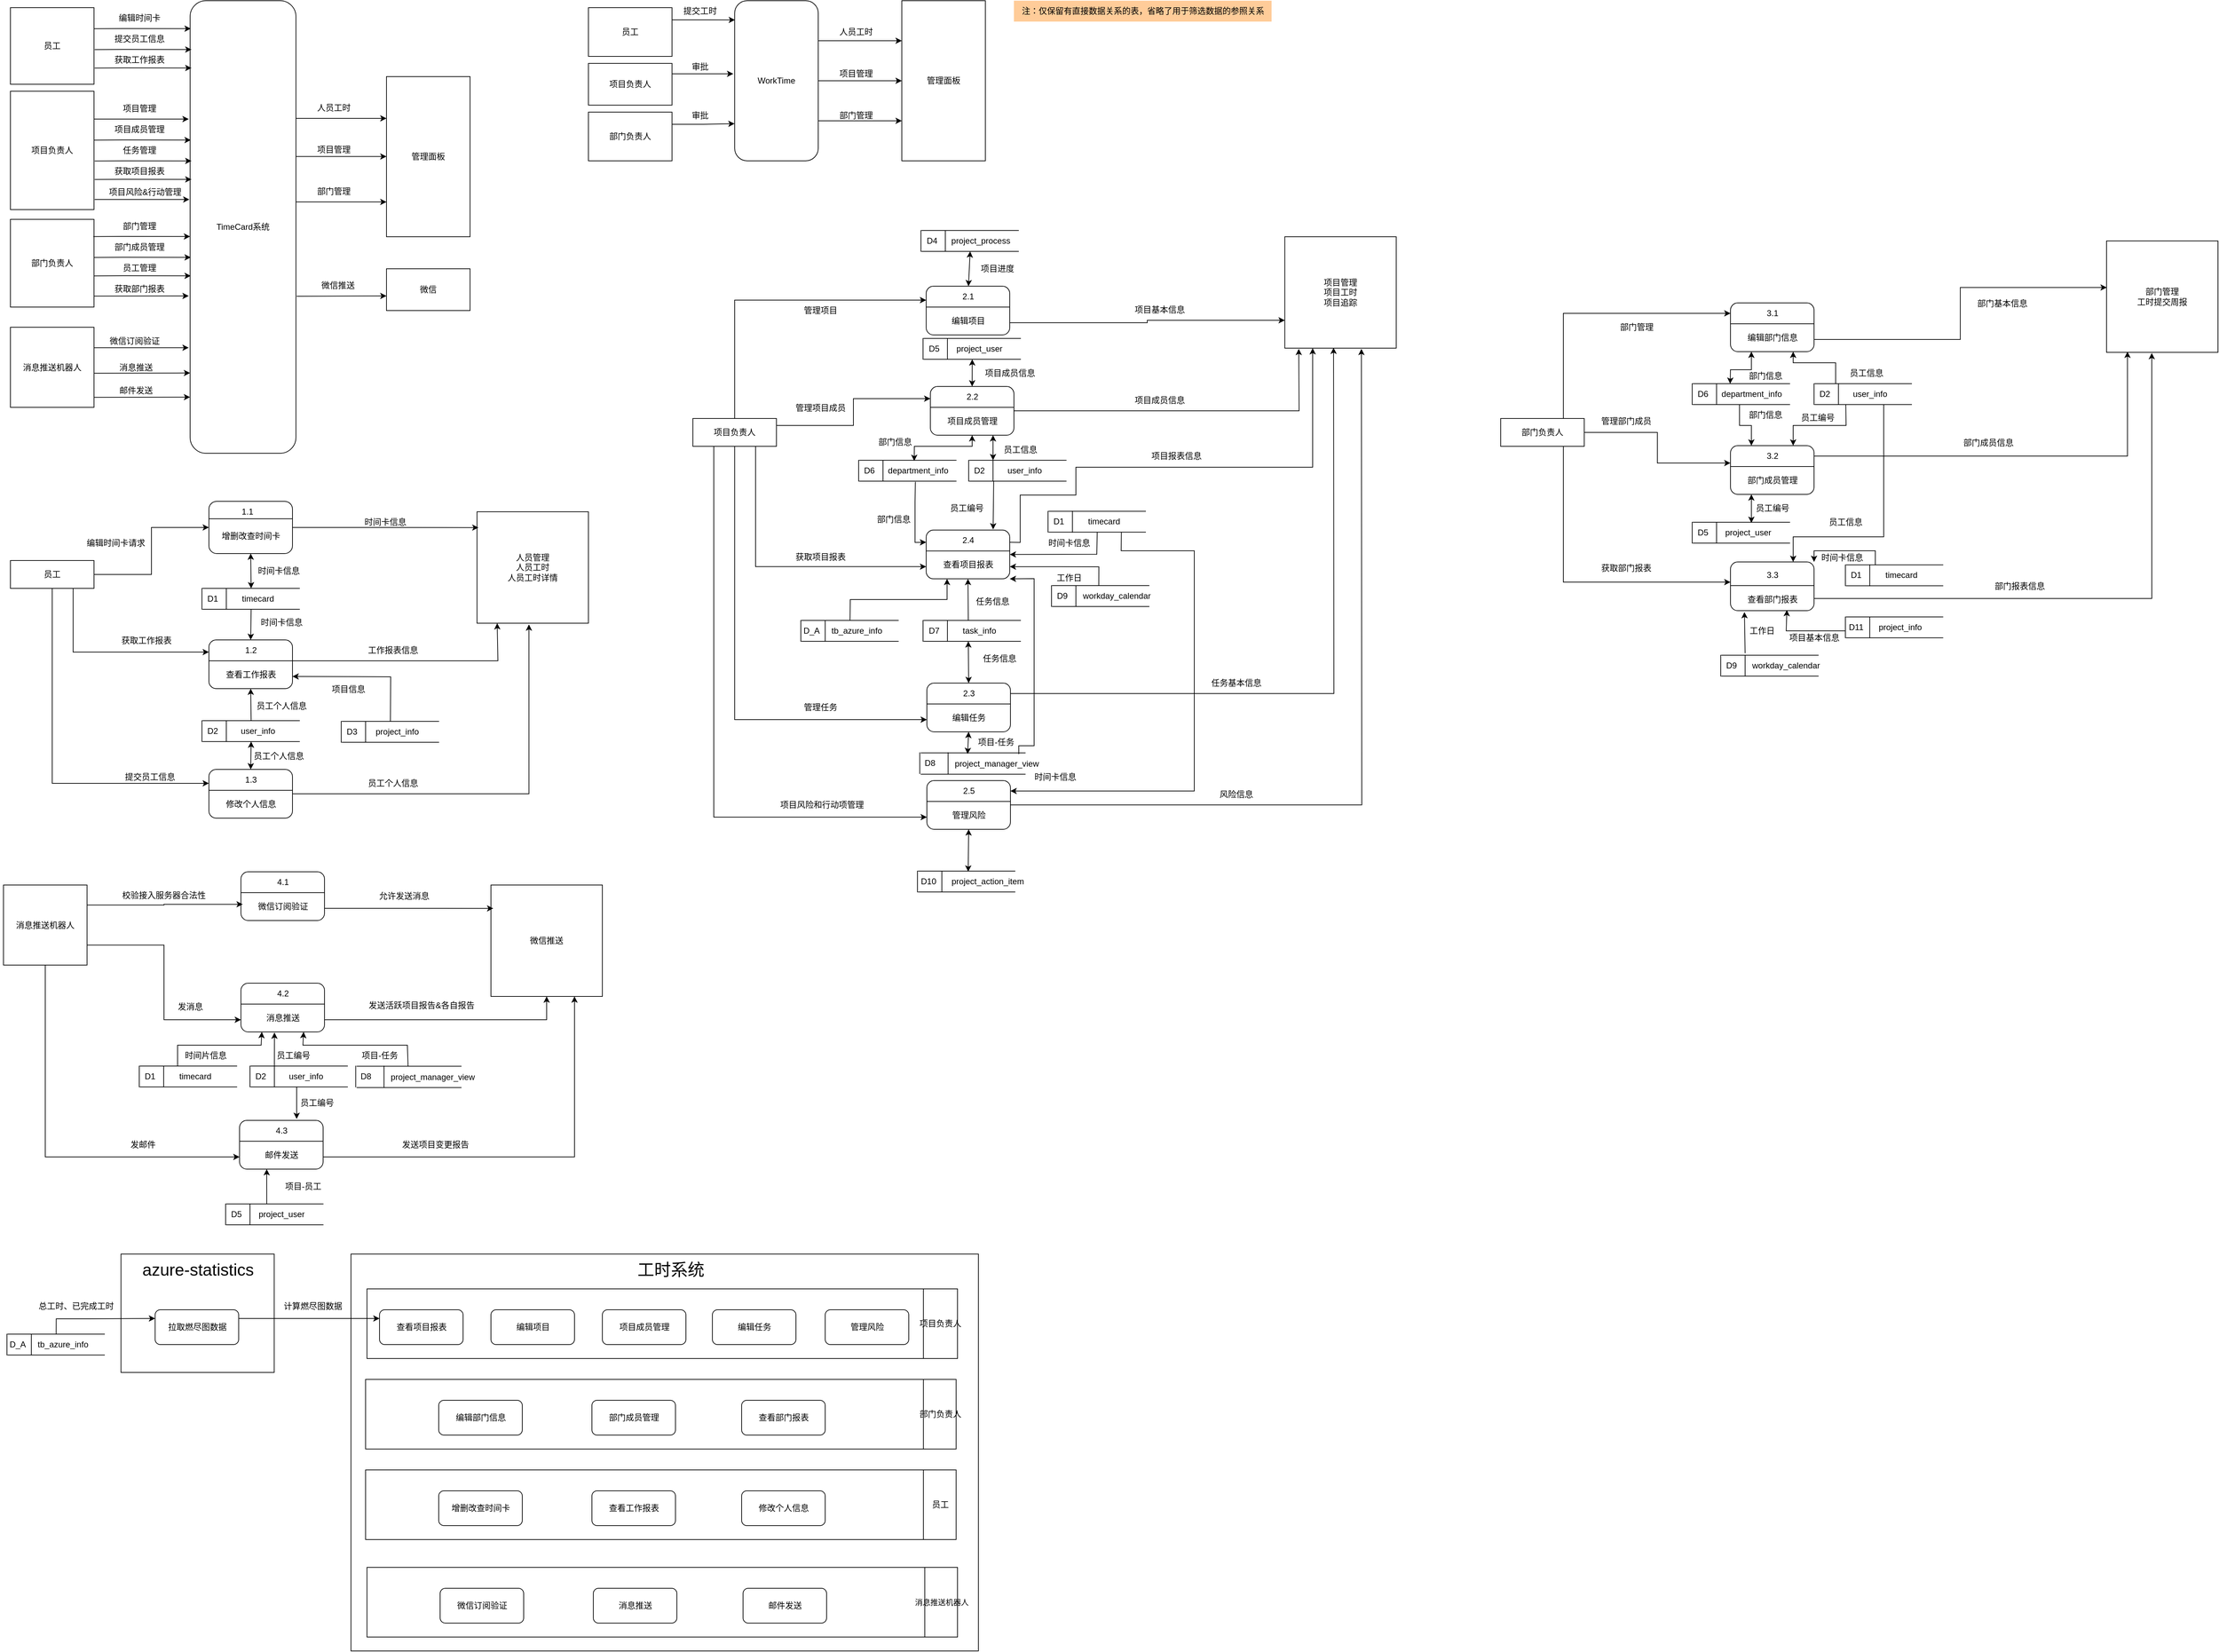 <mxfile version="26.0.11">
  <diagram name="第 1 页" id="D0PfmcyOCRA9JiAwxKCm">
    <mxGraphModel dx="1501" dy="795" grid="1" gridSize="10" guides="1" tooltips="1" connect="1" arrows="1" fold="1" page="1" pageScale="1" pageWidth="827" pageHeight="1169" math="0" shadow="0">
      <root>
        <mxCell id="0" />
        <mxCell id="1" parent="0" />
        <mxCell id="1uyeWz8TD2SgSE77w7xu-63" value="" style="rounded=0;whiteSpace=wrap;html=1;" vertex="1" parent="1">
          <mxGeometry x="519" y="1810" width="901" height="570" as="geometry" />
        </mxCell>
        <mxCell id="1uyeWz8TD2SgSE77w7xu-62" value="" style="rounded=0;whiteSpace=wrap;html=1;" vertex="1" parent="1">
          <mxGeometry x="188.75" y="1810" width="220" height="170" as="geometry" />
        </mxCell>
        <mxCell id="1uyeWz8TD2SgSE77w7xu-27" value="" style="rounded=0;whiteSpace=wrap;html=1;" vertex="1" parent="1">
          <mxGeometry x="542" y="1860" width="848" height="100" as="geometry" />
        </mxCell>
        <mxCell id="h8NUrK3ATLSKjU6YulBP-22" style="edgeStyle=orthogonalEdgeStyle;rounded=0;orthogonalLoop=1;jettySize=auto;html=1;exitX=0.5;exitY=0;exitDx=0;exitDy=0;" parent="1" source="h8NUrK3ATLSKjU6YulBP-17" edge="1">
          <mxGeometry relative="1" as="geometry">
            <mxPoint x="920.143" y="39.857" as="targetPoint" />
          </mxGeometry>
        </mxCell>
        <mxCell id="h8NUrK3ATLSKjU6YulBP-17" value="员工" style="rounded=0;whiteSpace=wrap;html=1;" parent="1" vertex="1">
          <mxGeometry x="860" y="20" width="120" height="70" as="geometry" />
        </mxCell>
        <mxCell id="h8NUrK3ATLSKjU6YulBP-18" value="项目负责人" style="rounded=0;whiteSpace=wrap;html=1;" parent="1" vertex="1">
          <mxGeometry x="860" y="100" width="120" height="60" as="geometry" />
        </mxCell>
        <mxCell id="h8NUrK3ATLSKjU6YulBP-33" style="edgeStyle=orthogonalEdgeStyle;rounded=0;orthogonalLoop=1;jettySize=auto;html=1;exitX=1;exitY=0.25;exitDx=0;exitDy=0;entryX=0;entryY=0.25;entryDx=0;entryDy=0;" parent="1" source="h8NUrK3ATLSKjU6YulBP-19" target="h8NUrK3ATLSKjU6YulBP-20" edge="1">
          <mxGeometry relative="1" as="geometry" />
        </mxCell>
        <mxCell id="h8NUrK3ATLSKjU6YulBP-37" style="edgeStyle=orthogonalEdgeStyle;rounded=0;orthogonalLoop=1;jettySize=auto;html=1;exitX=1;exitY=0.75;exitDx=0;exitDy=0;entryX=0;entryY=0.75;entryDx=0;entryDy=0;" parent="1" source="h8NUrK3ATLSKjU6YulBP-19" target="h8NUrK3ATLSKjU6YulBP-20" edge="1">
          <mxGeometry relative="1" as="geometry" />
        </mxCell>
        <mxCell id="h8NUrK3ATLSKjU6YulBP-40" style="edgeStyle=orthogonalEdgeStyle;rounded=0;orthogonalLoop=1;jettySize=auto;html=1;exitX=1;exitY=0.5;exitDx=0;exitDy=0;" parent="1" source="h8NUrK3ATLSKjU6YulBP-19" target="h8NUrK3ATLSKjU6YulBP-20" edge="1">
          <mxGeometry relative="1" as="geometry" />
        </mxCell>
        <mxCell id="h8NUrK3ATLSKjU6YulBP-19" value="WorkTime" style="rounded=1;whiteSpace=wrap;html=1;" parent="1" vertex="1">
          <mxGeometry x="1070" y="10" width="120" height="230" as="geometry" />
        </mxCell>
        <mxCell id="h8NUrK3ATLSKjU6YulBP-20" value="管理面板" style="rounded=0;whiteSpace=wrap;html=1;" parent="1" vertex="1">
          <mxGeometry x="1310" y="10" width="120" height="230" as="geometry" />
        </mxCell>
        <mxCell id="h8NUrK3ATLSKjU6YulBP-21" value="部门负责人" style="rounded=0;whiteSpace=wrap;html=1;" parent="1" vertex="1">
          <mxGeometry x="860" y="170" width="120" height="70" as="geometry" />
        </mxCell>
        <mxCell id="h8NUrK3ATLSKjU6YulBP-25" style="edgeStyle=orthogonalEdgeStyle;rounded=0;orthogonalLoop=1;jettySize=auto;html=1;exitX=1;exitY=0.25;exitDx=0;exitDy=0;" parent="1" source="h8NUrK3ATLSKjU6YulBP-18" edge="1">
          <mxGeometry relative="1" as="geometry">
            <mxPoint x="1068" y="115" as="targetPoint" />
            <Array as="points">
              <mxPoint x="1068" y="115" />
            </Array>
          </mxGeometry>
        </mxCell>
        <mxCell id="h8NUrK3ATLSKjU6YulBP-26" value="审批" style="text;html=1;align=center;verticalAlign=middle;resizable=0;points=[];autosize=1;strokeColor=none;fillColor=none;" parent="1" vertex="1">
          <mxGeometry x="995" y="90" width="50" height="30" as="geometry" />
        </mxCell>
        <mxCell id="h8NUrK3ATLSKjU6YulBP-28" style="edgeStyle=orthogonalEdgeStyle;rounded=0;orthogonalLoop=1;jettySize=auto;html=1;exitX=1;exitY=0.25;exitDx=0;exitDy=0;entryX=0.004;entryY=0.12;entryDx=0;entryDy=0;entryPerimeter=0;" parent="1" source="h8NUrK3ATLSKjU6YulBP-17" target="h8NUrK3ATLSKjU6YulBP-19" edge="1">
          <mxGeometry relative="1" as="geometry" />
        </mxCell>
        <mxCell id="h8NUrK3ATLSKjU6YulBP-29" value="提交工时" style="text;html=1;align=center;verticalAlign=middle;resizable=0;points=[];autosize=1;strokeColor=none;fillColor=none;" parent="1" vertex="1">
          <mxGeometry x="985" y="10" width="70" height="30" as="geometry" />
        </mxCell>
        <mxCell id="h8NUrK3ATLSKjU6YulBP-30" style="edgeStyle=orthogonalEdgeStyle;rounded=0;orthogonalLoop=1;jettySize=auto;html=1;exitX=1;exitY=0.25;exitDx=0;exitDy=0;entryX=-0.001;entryY=0.768;entryDx=0;entryDy=0;entryPerimeter=0;" parent="1" source="h8NUrK3ATLSKjU6YulBP-21" target="h8NUrK3ATLSKjU6YulBP-19" edge="1">
          <mxGeometry relative="1" as="geometry" />
        </mxCell>
        <mxCell id="h8NUrK3ATLSKjU6YulBP-31" value="审批" style="text;html=1;align=center;verticalAlign=middle;resizable=0;points=[];autosize=1;strokeColor=none;fillColor=none;" parent="1" vertex="1">
          <mxGeometry x="995" y="160" width="50" height="30" as="geometry" />
        </mxCell>
        <mxCell id="h8NUrK3ATLSKjU6YulBP-39" value="人员工时" style="text;html=1;align=center;verticalAlign=middle;resizable=0;points=[];autosize=1;strokeColor=none;fillColor=none;" parent="1" vertex="1">
          <mxGeometry x="1209" y="40" width="70" height="30" as="geometry" />
        </mxCell>
        <mxCell id="h8NUrK3ATLSKjU6YulBP-41" value="项目管理" style="text;html=1;align=center;verticalAlign=middle;resizable=0;points=[];autosize=1;strokeColor=none;fillColor=none;" parent="1" vertex="1">
          <mxGeometry x="1209" y="100" width="70" height="30" as="geometry" />
        </mxCell>
        <mxCell id="h8NUrK3ATLSKjU6YulBP-42" value="部门管理" style="text;html=1;align=center;verticalAlign=middle;resizable=0;points=[];autosize=1;strokeColor=none;fillColor=none;" parent="1" vertex="1">
          <mxGeometry x="1209" y="160" width="70" height="30" as="geometry" />
        </mxCell>
        <mxCell id="x7l14iwA549RfiOkNvGw-65" value="TimeCard系统" style="rounded=1;whiteSpace=wrap;html=1;" parent="1" vertex="1">
          <mxGeometry x="288" y="10" width="152" height="650" as="geometry" />
        </mxCell>
        <mxCell id="x7l14iwA549RfiOkNvGw-66" value="员工" style="rounded=0;whiteSpace=wrap;html=1;" parent="1" vertex="1">
          <mxGeometry x="30" y="20" width="120" height="110" as="geometry" />
        </mxCell>
        <mxCell id="x7l14iwA549RfiOkNvGw-73" value="编辑时间卡" style="text;html=1;align=center;verticalAlign=middle;resizable=0;points=[];autosize=1;strokeColor=none;fillColor=none;" parent="1" vertex="1">
          <mxGeometry x="175" y="20" width="80" height="30" as="geometry" />
        </mxCell>
        <mxCell id="x7l14iwA549RfiOkNvGw-74" value="提交员工信息" style="text;html=1;align=center;verticalAlign=middle;resizable=0;points=[];autosize=1;strokeColor=none;fillColor=none;" parent="1" vertex="1">
          <mxGeometry x="165" y="50" width="100" height="30" as="geometry" />
        </mxCell>
        <mxCell id="x7l14iwA549RfiOkNvGw-75" value="获取工作报表" style="text;html=1;align=center;verticalAlign=middle;resizable=0;points=[];autosize=1;strokeColor=none;fillColor=none;" parent="1" vertex="1">
          <mxGeometry x="165" y="80" width="100" height="30" as="geometry" />
        </mxCell>
        <mxCell id="x7l14iwA549RfiOkNvGw-76" value="项目负责人" style="rounded=0;whiteSpace=wrap;html=1;" parent="1" vertex="1">
          <mxGeometry x="30" y="140" width="120" height="170" as="geometry" />
        </mxCell>
        <mxCell id="x7l14iwA549RfiOkNvGw-77" value="部门负责人" style="rounded=0;whiteSpace=wrap;html=1;" parent="1" vertex="1">
          <mxGeometry x="30" y="324" width="120" height="126" as="geometry" />
        </mxCell>
        <mxCell id="x7l14iwA549RfiOkNvGw-78" value="项目管理" style="text;html=1;align=center;verticalAlign=middle;resizable=0;points=[];autosize=1;strokeColor=none;fillColor=none;" parent="1" vertex="1">
          <mxGeometry x="180" y="150" width="70" height="30" as="geometry" />
        </mxCell>
        <mxCell id="x7l14iwA549RfiOkNvGw-79" value="项目成员管理" style="text;html=1;align=center;verticalAlign=middle;resizable=0;points=[];autosize=1;strokeColor=none;fillColor=none;" parent="1" vertex="1">
          <mxGeometry x="165" y="180" width="100" height="30" as="geometry" />
        </mxCell>
        <mxCell id="x7l14iwA549RfiOkNvGw-80" value="任务管理" style="text;html=1;align=center;verticalAlign=middle;resizable=0;points=[];autosize=1;strokeColor=none;fillColor=none;" parent="1" vertex="1">
          <mxGeometry x="180" y="210" width="70" height="30" as="geometry" />
        </mxCell>
        <mxCell id="x7l14iwA549RfiOkNvGw-81" value="部门管理" style="text;html=1;align=center;verticalAlign=middle;resizable=0;points=[];autosize=1;strokeColor=none;fillColor=none;" parent="1" vertex="1">
          <mxGeometry x="180" y="319" width="70" height="30" as="geometry" />
        </mxCell>
        <mxCell id="x7l14iwA549RfiOkNvGw-82" value="部门成员管理" style="text;html=1;align=center;verticalAlign=middle;resizable=0;points=[];autosize=1;strokeColor=none;fillColor=none;" parent="1" vertex="1">
          <mxGeometry x="165" y="349" width="100" height="30" as="geometry" />
        </mxCell>
        <mxCell id="x7l14iwA549RfiOkNvGw-83" value="员工管理" style="text;html=1;align=center;verticalAlign=middle;resizable=0;points=[];autosize=1;strokeColor=none;fillColor=none;" parent="1" vertex="1">
          <mxGeometry x="180" y="379" width="70" height="30" as="geometry" />
        </mxCell>
        <mxCell id="x7l14iwA549RfiOkNvGw-84" value="获取项目报表" style="text;html=1;align=center;verticalAlign=middle;resizable=0;points=[];autosize=1;strokeColor=none;fillColor=none;" parent="1" vertex="1">
          <mxGeometry x="165" y="240" width="100" height="30" as="geometry" />
        </mxCell>
        <mxCell id="x7l14iwA549RfiOkNvGw-85" value="项目风险&amp;amp;行动管理" style="text;html=1;align=center;verticalAlign=middle;resizable=0;points=[];autosize=1;strokeColor=none;fillColor=none;" parent="1" vertex="1">
          <mxGeometry x="158" y="270" width="130" height="30" as="geometry" />
        </mxCell>
        <mxCell id="x7l14iwA549RfiOkNvGw-86" value="获取部门报表" style="text;html=1;align=center;verticalAlign=middle;resizable=0;points=[];autosize=1;strokeColor=none;fillColor=none;" parent="1" vertex="1">
          <mxGeometry x="165" y="409" width="100" height="30" as="geometry" />
        </mxCell>
        <mxCell id="x7l14iwA549RfiOkNvGw-87" value="" style="endArrow=classic;html=1;rounded=0;exitX=0.999;exitY=0.875;exitDx=0;exitDy=0;exitPerimeter=0;" parent="1" source="x7l14iwA549RfiOkNvGw-77" edge="1">
          <mxGeometry width="50" height="50" relative="1" as="geometry">
            <mxPoint x="198" y="449" as="sourcePoint" />
            <mxPoint x="286" y="434" as="targetPoint" />
          </mxGeometry>
        </mxCell>
        <mxCell id="x7l14iwA549RfiOkNvGw-88" value="" style="endArrow=classic;html=1;rounded=0;exitX=0.983;exitY=0.645;exitDx=0;exitDy=0;exitPerimeter=0;entryX=-0.007;entryY=0.859;entryDx=0;entryDy=0;entryPerimeter=0;" parent="1" edge="1">
          <mxGeometry width="50" height="50" relative="1" as="geometry">
            <mxPoint x="150.0" y="405.27" as="sourcePoint" />
            <mxPoint x="288.976" y="405.14" as="targetPoint" />
            <Array as="points">
              <mxPoint x="192.04" y="405" />
            </Array>
          </mxGeometry>
        </mxCell>
        <mxCell id="x7l14iwA549RfiOkNvGw-89" value="" style="endArrow=classic;html=1;rounded=0;exitX=0.983;exitY=0.645;exitDx=0;exitDy=0;exitPerimeter=0;entryX=-0.007;entryY=0.859;entryDx=0;entryDy=0;entryPerimeter=0;" parent="1" edge="1">
          <mxGeometry width="50" height="50" relative="1" as="geometry">
            <mxPoint x="150.0" y="378.79" as="sourcePoint" />
            <mxPoint x="288.976" y="378.66" as="targetPoint" />
            <Array as="points">
              <mxPoint x="192.04" y="378.52" />
            </Array>
          </mxGeometry>
        </mxCell>
        <mxCell id="x7l14iwA549RfiOkNvGw-90" value="" style="endArrow=classic;html=1;rounded=0;exitX=0.983;exitY=0.645;exitDx=0;exitDy=0;exitPerimeter=0;entryX=-0.007;entryY=0.859;entryDx=0;entryDy=0;entryPerimeter=0;" parent="1" edge="1">
          <mxGeometry width="50" height="50" relative="1" as="geometry">
            <mxPoint x="149.02" y="348.79" as="sourcePoint" />
            <mxPoint x="287.996" y="348.66" as="targetPoint" />
            <Array as="points">
              <mxPoint x="191.06" y="348.52" />
            </Array>
          </mxGeometry>
        </mxCell>
        <mxCell id="x7l14iwA549RfiOkNvGw-91" value="" style="endArrow=classic;html=1;rounded=0;exitX=0.999;exitY=0.875;exitDx=0;exitDy=0;exitPerimeter=0;entryX=-0.016;entryY=0.921;entryDx=0;entryDy=0;entryPerimeter=0;" parent="1" edge="1">
          <mxGeometry width="50" height="50" relative="1" as="geometry">
            <mxPoint x="150.98" y="295.48" as="sourcePoint" />
            <mxPoint x="286.98" y="295.48" as="targetPoint" />
          </mxGeometry>
        </mxCell>
        <mxCell id="x7l14iwA549RfiOkNvGw-92" value="" style="endArrow=classic;html=1;rounded=0;exitX=0.983;exitY=0.645;exitDx=0;exitDy=0;exitPerimeter=0;entryX=-0.007;entryY=0.859;entryDx=0;entryDy=0;entryPerimeter=0;" parent="1" edge="1">
          <mxGeometry width="50" height="50" relative="1" as="geometry">
            <mxPoint x="150.98" y="266.75" as="sourcePoint" />
            <mxPoint x="289.956" y="266.62" as="targetPoint" />
            <Array as="points">
              <mxPoint x="193.02" y="266.48" />
            </Array>
          </mxGeometry>
        </mxCell>
        <mxCell id="x7l14iwA549RfiOkNvGw-93" value="" style="endArrow=classic;html=1;rounded=0;exitX=0.983;exitY=0.645;exitDx=0;exitDy=0;exitPerimeter=0;entryX=-0.007;entryY=0.859;entryDx=0;entryDy=0;entryPerimeter=0;" parent="1" edge="1">
          <mxGeometry width="50" height="50" relative="1" as="geometry">
            <mxPoint x="150.98" y="240.27" as="sourcePoint" />
            <mxPoint x="289.956" y="240.14" as="targetPoint" />
            <Array as="points">
              <mxPoint x="193.02" y="240" />
            </Array>
          </mxGeometry>
        </mxCell>
        <mxCell id="x7l14iwA549RfiOkNvGw-94" value="" style="endArrow=classic;html=1;rounded=0;exitX=0.983;exitY=0.645;exitDx=0;exitDy=0;exitPerimeter=0;entryX=-0.007;entryY=0.859;entryDx=0;entryDy=0;entryPerimeter=0;" parent="1" edge="1">
          <mxGeometry width="50" height="50" relative="1" as="geometry">
            <mxPoint x="150.0" y="210.27" as="sourcePoint" />
            <mxPoint x="288.976" y="210.14" as="targetPoint" />
            <Array as="points">
              <mxPoint x="192.04" y="210" />
            </Array>
          </mxGeometry>
        </mxCell>
        <mxCell id="x7l14iwA549RfiOkNvGw-95" value="" style="endArrow=classic;html=1;rounded=0;exitX=0.999;exitY=0.875;exitDx=0;exitDy=0;exitPerimeter=0;entryX=-0.016;entryY=0.921;entryDx=0;entryDy=0;entryPerimeter=0;" parent="1" edge="1">
          <mxGeometry width="50" height="50" relative="1" as="geometry">
            <mxPoint x="150" y="180" as="sourcePoint" />
            <mxPoint x="286" y="180" as="targetPoint" />
          </mxGeometry>
        </mxCell>
        <mxCell id="x7l14iwA549RfiOkNvGw-96" value="" style="endArrow=classic;html=1;rounded=0;exitX=0.983;exitY=0.645;exitDx=0;exitDy=0;exitPerimeter=0;entryX=-0.007;entryY=0.859;entryDx=0;entryDy=0;entryPerimeter=0;" parent="1" edge="1">
          <mxGeometry width="50" height="50" relative="1" as="geometry">
            <mxPoint x="150.98" y="106.75" as="sourcePoint" />
            <mxPoint x="289.956" y="106.62" as="targetPoint" />
            <Array as="points">
              <mxPoint x="193.02" y="106.48" />
            </Array>
          </mxGeometry>
        </mxCell>
        <mxCell id="x7l14iwA549RfiOkNvGw-97" value="" style="endArrow=classic;html=1;rounded=0;exitX=0.983;exitY=0.645;exitDx=0;exitDy=0;exitPerimeter=0;entryX=-0.007;entryY=0.859;entryDx=0;entryDy=0;entryPerimeter=0;" parent="1" edge="1">
          <mxGeometry width="50" height="50" relative="1" as="geometry">
            <mxPoint x="150.98" y="80.27" as="sourcePoint" />
            <mxPoint x="289.956" y="80.14" as="targetPoint" />
            <Array as="points">
              <mxPoint x="193.02" y="80" />
            </Array>
          </mxGeometry>
        </mxCell>
        <mxCell id="x7l14iwA549RfiOkNvGw-98" value="" style="endArrow=classic;html=1;rounded=0;exitX=0.983;exitY=0.645;exitDx=0;exitDy=0;exitPerimeter=0;entryX=-0.007;entryY=0.859;entryDx=0;entryDy=0;entryPerimeter=0;" parent="1" edge="1">
          <mxGeometry width="50" height="50" relative="1" as="geometry">
            <mxPoint x="150.0" y="50.27" as="sourcePoint" />
            <mxPoint x="288.976" y="50.14" as="targetPoint" />
            <Array as="points">
              <mxPoint x="192.04" y="50" />
            </Array>
          </mxGeometry>
        </mxCell>
        <mxCell id="x7l14iwA549RfiOkNvGw-99" value="管理面板" style="rounded=0;whiteSpace=wrap;html=1;" parent="1" vertex="1">
          <mxGeometry x="570" y="119" width="120" height="230" as="geometry" />
        </mxCell>
        <mxCell id="x7l14iwA549RfiOkNvGw-100" value="人员工时" style="text;html=1;align=center;verticalAlign=middle;resizable=0;points=[];autosize=1;strokeColor=none;fillColor=none;" parent="1" vertex="1">
          <mxGeometry x="459" y="149" width="70" height="30" as="geometry" />
        </mxCell>
        <mxCell id="x7l14iwA549RfiOkNvGw-101" value="项目管理" style="text;html=1;align=center;verticalAlign=middle;resizable=0;points=[];autosize=1;strokeColor=none;fillColor=none;" parent="1" vertex="1">
          <mxGeometry x="459" y="209" width="70" height="30" as="geometry" />
        </mxCell>
        <mxCell id="x7l14iwA549RfiOkNvGw-102" value="部门管理" style="text;html=1;align=center;verticalAlign=middle;resizable=0;points=[];autosize=1;strokeColor=none;fillColor=none;" parent="1" vertex="1">
          <mxGeometry x="459" y="269" width="70" height="30" as="geometry" />
        </mxCell>
        <mxCell id="x7l14iwA549RfiOkNvGw-103" value="" style="endArrow=classic;html=1;rounded=0;exitX=0.999;exitY=0.875;exitDx=0;exitDy=0;exitPerimeter=0;" parent="1" edge="1">
          <mxGeometry width="50" height="50" relative="1" as="geometry">
            <mxPoint x="440" y="179" as="sourcePoint" />
            <mxPoint x="570" y="179" as="targetPoint" />
          </mxGeometry>
        </mxCell>
        <mxCell id="x7l14iwA549RfiOkNvGw-104" value="" style="endArrow=classic;html=1;rounded=0;exitX=0.999;exitY=0.875;exitDx=0;exitDy=0;exitPerimeter=0;" parent="1" edge="1">
          <mxGeometry width="50" height="50" relative="1" as="geometry">
            <mxPoint x="440" y="233.76" as="sourcePoint" />
            <mxPoint x="570" y="233.76" as="targetPoint" />
          </mxGeometry>
        </mxCell>
        <mxCell id="x7l14iwA549RfiOkNvGw-105" value="" style="endArrow=classic;html=1;rounded=0;exitX=0.999;exitY=0.875;exitDx=0;exitDy=0;exitPerimeter=0;" parent="1" edge="1">
          <mxGeometry width="50" height="50" relative="1" as="geometry">
            <mxPoint x="440" y="299" as="sourcePoint" />
            <mxPoint x="570" y="299" as="targetPoint" />
          </mxGeometry>
        </mxCell>
        <mxCell id="x7l14iwA549RfiOkNvGw-188" style="edgeStyle=orthogonalEdgeStyle;rounded=0;orthogonalLoop=1;jettySize=auto;html=1;exitX=1;exitY=0.5;exitDx=0;exitDy=0;entryX=0;entryY=0.5;entryDx=0;entryDy=0;" parent="1" source="x7l14iwA549RfiOkNvGw-106" target="x7l14iwA549RfiOkNvGw-113" edge="1">
          <mxGeometry relative="1" as="geometry" />
        </mxCell>
        <mxCell id="x7l14iwA549RfiOkNvGw-189" style="edgeStyle=orthogonalEdgeStyle;rounded=0;orthogonalLoop=1;jettySize=auto;html=1;exitX=0.75;exitY=1;exitDx=0;exitDy=0;entryX=0;entryY=0.25;entryDx=0;entryDy=0;" parent="1" source="x7l14iwA549RfiOkNvGw-106" target="x7l14iwA549RfiOkNvGw-123" edge="1">
          <mxGeometry relative="1" as="geometry" />
        </mxCell>
        <mxCell id="x7l14iwA549RfiOkNvGw-190" style="edgeStyle=orthogonalEdgeStyle;rounded=0;orthogonalLoop=1;jettySize=auto;html=1;exitX=0.5;exitY=1;exitDx=0;exitDy=0;entryX=0.5;entryY=0;entryDx=0;entryDy=0;" parent="1" source="x7l14iwA549RfiOkNvGw-106" target="x7l14iwA549RfiOkNvGw-120" edge="1">
          <mxGeometry relative="1" as="geometry" />
        </mxCell>
        <mxCell id="x7l14iwA549RfiOkNvGw-106" value="员工" style="rounded=0;whiteSpace=wrap;html=1;" parent="1" vertex="1">
          <mxGeometry x="30" y="813.99" width="120" height="40" as="geometry" />
        </mxCell>
        <mxCell id="x7l14iwA549RfiOkNvGw-107" value="编辑时间卡请求" style="text;html=1;align=center;verticalAlign=middle;resizable=0;points=[];autosize=1;strokeColor=none;fillColor=none;" parent="1" vertex="1">
          <mxGeometry x="126.25" y="773.99" width="110" height="30" as="geometry" />
        </mxCell>
        <mxCell id="x7l14iwA549RfiOkNvGw-108" value="提交员工信息" style="text;html=1;align=center;verticalAlign=middle;resizable=0;points=[];autosize=1;strokeColor=none;fillColor=none;" parent="1" vertex="1">
          <mxGeometry x="180" y="1109.99" width="100" height="30" as="geometry" />
        </mxCell>
        <mxCell id="x7l14iwA549RfiOkNvGw-109" value="获取工作报表" style="text;html=1;align=center;verticalAlign=middle;resizable=0;points=[];autosize=1;strokeColor=none;fillColor=none;" parent="1" vertex="1">
          <mxGeometry x="175" y="913.99" width="100" height="30" as="geometry" />
        </mxCell>
        <mxCell id="x7l14iwA549RfiOkNvGw-113" value="&lt;div style=&quot;&quot;&gt;&lt;br&gt;&lt;/div&gt;" style="rounded=1;whiteSpace=wrap;html=1;align=center;" parent="1" vertex="1">
          <mxGeometry x="315" y="728.99" width="120" height="75" as="geometry" />
        </mxCell>
        <mxCell id="x7l14iwA549RfiOkNvGw-114" value="" style="shape=partialRectangle;whiteSpace=wrap;html=1;right=0;top=0;bottom=0;fillColor=none;routingCenterX=-0.5;rotation=-90;" parent="1" vertex="1">
          <mxGeometry x="365" y="683.99" width="20" height="120" as="geometry" />
        </mxCell>
        <mxCell id="x7l14iwA549RfiOkNvGw-115" value="1.1" style="text;html=1;align=center;verticalAlign=middle;resizable=0;points=[];autosize=1;strokeColor=none;fillColor=none;" parent="1" vertex="1">
          <mxGeometry x="350" y="728.99" width="40" height="30" as="geometry" />
        </mxCell>
        <mxCell id="x7l14iwA549RfiOkNvGw-116" value="增删改查时间卡" style="text;html=1;align=center;verticalAlign=middle;resizable=0;points=[];autosize=1;strokeColor=none;fillColor=none;" parent="1" vertex="1">
          <mxGeometry x="320" y="763.99" width="110" height="30" as="geometry" />
        </mxCell>
        <mxCell id="x7l14iwA549RfiOkNvGw-119" value="&lt;div style=&quot;&quot;&gt;&lt;br&gt;&lt;/div&gt;" style="rounded=1;whiteSpace=wrap;html=1;align=center;" parent="1" vertex="1">
          <mxGeometry x="315.0" y="1113.99" width="120" height="70" as="geometry" />
        </mxCell>
        <mxCell id="x7l14iwA549RfiOkNvGw-120" value="" style="shape=partialRectangle;whiteSpace=wrap;html=1;right=0;top=0;bottom=0;fillColor=none;routingCenterX=-0.5;rotation=-90;" parent="1" vertex="1">
          <mxGeometry x="365.0" y="1073.99" width="20" height="120" as="geometry" />
        </mxCell>
        <mxCell id="x7l14iwA549RfiOkNvGw-121" value="1.3" style="text;html=1;align=center;verticalAlign=middle;resizable=0;points=[];autosize=1;strokeColor=none;fillColor=none;" parent="1" vertex="1">
          <mxGeometry x="355.0" y="1113.99" width="40" height="30" as="geometry" />
        </mxCell>
        <mxCell id="x7l14iwA549RfiOkNvGw-122" value="修改个人信息" style="text;html=1;align=center;verticalAlign=middle;resizable=0;points=[];autosize=1;strokeColor=none;fillColor=none;" parent="1" vertex="1">
          <mxGeometry x="325.0" y="1148.99" width="100" height="30" as="geometry" />
        </mxCell>
        <mxCell id="x7l14iwA549RfiOkNvGw-123" value="&lt;div style=&quot;&quot;&gt;&lt;br&gt;&lt;/div&gt;" style="rounded=1;whiteSpace=wrap;html=1;align=center;" parent="1" vertex="1">
          <mxGeometry x="315.0" y="927.99" width="120" height="70" as="geometry" />
        </mxCell>
        <mxCell id="x7l14iwA549RfiOkNvGw-124" value="" style="shape=partialRectangle;whiteSpace=wrap;html=1;right=0;top=0;bottom=0;fillColor=none;routingCenterX=-0.5;rotation=-90;" parent="1" vertex="1">
          <mxGeometry x="365.0" y="887.99" width="20" height="120" as="geometry" />
        </mxCell>
        <mxCell id="x7l14iwA549RfiOkNvGw-125" value="1.2" style="text;html=1;align=center;verticalAlign=middle;resizable=0;points=[];autosize=1;strokeColor=none;fillColor=none;" parent="1" vertex="1">
          <mxGeometry x="355.0" y="927.99" width="40" height="30" as="geometry" />
        </mxCell>
        <mxCell id="x7l14iwA549RfiOkNvGw-126" value="查看工作报表" style="text;html=1;align=center;verticalAlign=middle;resizable=0;points=[];autosize=1;strokeColor=none;fillColor=none;" parent="1" vertex="1">
          <mxGeometry x="325.0" y="962.99" width="100" height="30" as="geometry" />
        </mxCell>
        <mxCell id="x7l14iwA549RfiOkNvGw-157" value="" style="group" parent="1" vertex="1" connectable="0">
          <mxGeometry x="300" y="853.99" width="145.005" height="30.01" as="geometry" />
        </mxCell>
        <mxCell id="x7l14iwA549RfiOkNvGw-149" value="" style="shape=partialRectangle;whiteSpace=wrap;html=1;top=0;bottom=0;fillColor=none;rotation=-90;" parent="x7l14iwA549RfiOkNvGw-157" vertex="1">
          <mxGeometry x="60.63" y="-54.37" width="30" height="138.75" as="geometry" />
        </mxCell>
        <mxCell id="x7l14iwA549RfiOkNvGw-151" value="" style="shape=partialRectangle;whiteSpace=wrap;html=1;right=0;top=0;bottom=0;fillColor=none;routingCenterX=-0.5;" parent="x7l14iwA549RfiOkNvGw-157" vertex="1">
          <mxGeometry x="5" width="20" height="30" as="geometry" />
        </mxCell>
        <mxCell id="x7l14iwA549RfiOkNvGw-155" value="" style="shape=partialRectangle;whiteSpace=wrap;html=1;right=0;top=0;bottom=0;fillColor=none;routingCenterX=-0.5;" parent="x7l14iwA549RfiOkNvGw-157" vertex="1">
          <mxGeometry x="40" width="30" height="30" as="geometry" />
        </mxCell>
        <mxCell id="x7l14iwA549RfiOkNvGw-156" value="D1" style="text;html=1;align=center;verticalAlign=middle;resizable=0;points=[];autosize=1;strokeColor=none;fillColor=none;" parent="x7l14iwA549RfiOkNvGw-157" vertex="1">
          <mxGeometry y="0.01" width="40" height="30" as="geometry" />
        </mxCell>
        <mxCell id="x7l14iwA549RfiOkNvGw-137" value="timecard" style="text;html=1;align=center;verticalAlign=middle;resizable=0;points=[];autosize=1;strokeColor=none;fillColor=none;" parent="x7l14iwA549RfiOkNvGw-157" vertex="1">
          <mxGeometry x="50" width="70" height="30" as="geometry" />
        </mxCell>
        <mxCell id="x7l14iwA549RfiOkNvGw-164" value="" style="group" parent="1" vertex="1" connectable="0">
          <mxGeometry x="300" y="1043.98" width="145.005" height="30.01" as="geometry" />
        </mxCell>
        <mxCell id="x7l14iwA549RfiOkNvGw-165" value="" style="shape=partialRectangle;whiteSpace=wrap;html=1;top=0;bottom=0;fillColor=none;rotation=-90;" parent="x7l14iwA549RfiOkNvGw-164" vertex="1">
          <mxGeometry x="60.63" y="-54.37" width="30" height="138.75" as="geometry" />
        </mxCell>
        <mxCell id="x7l14iwA549RfiOkNvGw-166" value="" style="shape=partialRectangle;whiteSpace=wrap;html=1;right=0;top=0;bottom=0;fillColor=none;routingCenterX=-0.5;" parent="x7l14iwA549RfiOkNvGw-164" vertex="1">
          <mxGeometry x="5" width="20" height="30" as="geometry" />
        </mxCell>
        <mxCell id="x7l14iwA549RfiOkNvGw-167" value="" style="shape=partialRectangle;whiteSpace=wrap;html=1;right=0;top=0;bottom=0;fillColor=none;routingCenterX=-0.5;" parent="x7l14iwA549RfiOkNvGw-164" vertex="1">
          <mxGeometry x="40" width="30" height="30" as="geometry" />
        </mxCell>
        <mxCell id="x7l14iwA549RfiOkNvGw-168" value="D2" style="text;html=1;align=center;verticalAlign=middle;resizable=0;points=[];autosize=1;strokeColor=none;fillColor=none;" parent="x7l14iwA549RfiOkNvGw-164" vertex="1">
          <mxGeometry y="0.01" width="40" height="30" as="geometry" />
        </mxCell>
        <mxCell id="x7l14iwA549RfiOkNvGw-169" value="user_info" style="text;html=1;align=center;verticalAlign=middle;resizable=0;points=[];autosize=1;strokeColor=none;fillColor=none;" parent="x7l14iwA549RfiOkNvGw-164" vertex="1">
          <mxGeometry x="50" width="70" height="30" as="geometry" />
        </mxCell>
        <mxCell id="x7l14iwA549RfiOkNvGw-170" value="" style="group" parent="1" vertex="1" connectable="0">
          <mxGeometry x="500" y="1044.99" width="145.005" height="30.01" as="geometry" />
        </mxCell>
        <mxCell id="x7l14iwA549RfiOkNvGw-171" value="" style="shape=partialRectangle;whiteSpace=wrap;html=1;top=0;bottom=0;fillColor=none;rotation=-90;" parent="x7l14iwA549RfiOkNvGw-170" vertex="1">
          <mxGeometry x="60.63" y="-54.37" width="30" height="138.75" as="geometry" />
        </mxCell>
        <mxCell id="x7l14iwA549RfiOkNvGw-172" value="" style="shape=partialRectangle;whiteSpace=wrap;html=1;right=0;top=0;bottom=0;fillColor=none;routingCenterX=-0.5;" parent="x7l14iwA549RfiOkNvGw-170" vertex="1">
          <mxGeometry x="5" width="20" height="30" as="geometry" />
        </mxCell>
        <mxCell id="x7l14iwA549RfiOkNvGw-173" value="" style="shape=partialRectangle;whiteSpace=wrap;html=1;right=0;top=0;bottom=0;fillColor=none;routingCenterX=-0.5;" parent="x7l14iwA549RfiOkNvGw-170" vertex="1">
          <mxGeometry x="40" width="30" height="30" as="geometry" />
        </mxCell>
        <mxCell id="x7l14iwA549RfiOkNvGw-174" value="D3" style="text;html=1;align=center;verticalAlign=middle;resizable=0;points=[];autosize=1;strokeColor=none;fillColor=none;" parent="x7l14iwA549RfiOkNvGw-170" vertex="1">
          <mxGeometry y="0.01" width="40" height="30" as="geometry" />
        </mxCell>
        <mxCell id="x7l14iwA549RfiOkNvGw-175" value="project_info" style="text;html=1;align=center;verticalAlign=middle;resizable=0;points=[];autosize=1;strokeColor=none;fillColor=none;" parent="x7l14iwA549RfiOkNvGw-170" vertex="1">
          <mxGeometry x="40" width="90" height="30" as="geometry" />
        </mxCell>
        <mxCell id="x7l14iwA549RfiOkNvGw-176" value="人员管理&lt;div&gt;人员工时&lt;/div&gt;&lt;div&gt;人员工时详情&lt;/div&gt;" style="rounded=0;whiteSpace=wrap;html=1;" parent="1" vertex="1">
          <mxGeometry x="700" y="743.99" width="160" height="160" as="geometry" />
        </mxCell>
        <mxCell id="x7l14iwA549RfiOkNvGw-177" value="时间卡信息" style="text;html=1;align=center;verticalAlign=middle;resizable=0;points=[];autosize=1;strokeColor=none;fillColor=none;" parent="1" vertex="1">
          <mxGeometry x="527.5" y="743.99" width="80" height="30" as="geometry" />
        </mxCell>
        <mxCell id="x7l14iwA549RfiOkNvGw-178" value="工作报表信息" style="text;html=1;align=center;verticalAlign=middle;resizable=0;points=[];autosize=1;strokeColor=none;fillColor=none;" parent="1" vertex="1">
          <mxGeometry x="529" y="927.99" width="100" height="30" as="geometry" />
        </mxCell>
        <mxCell id="x7l14iwA549RfiOkNvGw-179" value="员工个人信息" style="text;html=1;align=center;verticalAlign=middle;resizable=0;points=[];autosize=1;strokeColor=none;fillColor=none;" parent="1" vertex="1">
          <mxGeometry x="529" y="1118.99" width="100" height="30" as="geometry" />
        </mxCell>
        <mxCell id="x7l14iwA549RfiOkNvGw-180" value="时间卡信息" style="text;html=1;align=center;verticalAlign=middle;resizable=0;points=[];autosize=1;strokeColor=none;fillColor=none;" parent="1" vertex="1">
          <mxGeometry x="375" y="813.99" width="80" height="30" as="geometry" />
        </mxCell>
        <mxCell id="x7l14iwA549RfiOkNvGw-181" value="员工个人信息" style="text;html=1;align=center;verticalAlign=middle;resizable=0;points=[];autosize=1;strokeColor=none;fillColor=none;" parent="1" vertex="1">
          <mxGeometry x="365" y="1079.99" width="100" height="30" as="geometry" />
        </mxCell>
        <mxCell id="x7l14iwA549RfiOkNvGw-182" value="项目信息" style="text;html=1;align=center;verticalAlign=middle;resizable=0;points=[];autosize=1;strokeColor=none;fillColor=none;" parent="1" vertex="1">
          <mxGeometry x="480" y="983.99" width="70" height="30" as="geometry" />
        </mxCell>
        <mxCell id="x7l14iwA549RfiOkNvGw-184" style="edgeStyle=orthogonalEdgeStyle;rounded=0;orthogonalLoop=1;jettySize=auto;html=1;exitX=1;exitY=0.5;exitDx=0;exitDy=0;entryX=0.466;entryY=1.011;entryDx=0;entryDy=0;entryPerimeter=0;" parent="1" source="x7l14iwA549RfiOkNvGw-119" target="x7l14iwA549RfiOkNvGw-176" edge="1">
          <mxGeometry relative="1" as="geometry" />
        </mxCell>
        <mxCell id="x7l14iwA549RfiOkNvGw-185" value="" style="endArrow=classic;startArrow=classic;html=1;rounded=0;exitX=0.5;exitY=0;exitDx=0;exitDy=0;entryX=0;entryY=0.5;entryDx=0;entryDy=0;" parent="1" source="x7l14iwA549RfiOkNvGw-119" target="x7l14iwA549RfiOkNvGw-165" edge="1">
          <mxGeometry width="50" height="50" relative="1" as="geometry">
            <mxPoint x="560" y="1033.99" as="sourcePoint" />
            <mxPoint x="610" y="983.99" as="targetPoint" />
          </mxGeometry>
        </mxCell>
        <mxCell id="x7l14iwA549RfiOkNvGw-187" style="edgeStyle=orthogonalEdgeStyle;rounded=0;orthogonalLoop=1;jettySize=auto;html=1;exitX=1;exitY=0.5;exitDx=0;exitDy=0;entryX=0.013;entryY=0.142;entryDx=0;entryDy=0;entryPerimeter=0;" parent="1" source="x7l14iwA549RfiOkNvGw-113" target="x7l14iwA549RfiOkNvGw-176" edge="1">
          <mxGeometry relative="1" as="geometry" />
        </mxCell>
        <mxCell id="x7l14iwA549RfiOkNvGw-193" value="" style="endArrow=classic;startArrow=classic;html=1;rounded=0;exitX=1;exitY=0.5;exitDx=0;exitDy=0;entryX=0.5;entryY=1;entryDx=0;entryDy=0;" parent="1" source="x7l14iwA549RfiOkNvGw-149" target="x7l14iwA549RfiOkNvGw-113" edge="1">
          <mxGeometry width="50" height="50" relative="1" as="geometry">
            <mxPoint x="560" y="1033.99" as="sourcePoint" />
            <mxPoint x="610" y="983.99" as="targetPoint" />
          </mxGeometry>
        </mxCell>
        <mxCell id="x7l14iwA549RfiOkNvGw-194" value="时间卡信息" style="text;html=1;align=center;verticalAlign=middle;resizable=0;points=[];autosize=1;strokeColor=none;fillColor=none;" parent="1" vertex="1">
          <mxGeometry x="379" y="887.99" width="80" height="30" as="geometry" />
        </mxCell>
        <mxCell id="x7l14iwA549RfiOkNvGw-195" value="" style="endArrow=classic;html=1;rounded=0;exitX=1;exitY=0.5;exitDx=0;exitDy=0;entryX=0.5;entryY=1;entryDx=0;entryDy=0;" parent="1" source="x7l14iwA549RfiOkNvGw-165" target="x7l14iwA549RfiOkNvGw-123" edge="1">
          <mxGeometry width="50" height="50" relative="1" as="geometry">
            <mxPoint x="560" y="1033.99" as="sourcePoint" />
            <mxPoint x="610" y="983.99" as="targetPoint" />
          </mxGeometry>
        </mxCell>
        <mxCell id="x7l14iwA549RfiOkNvGw-196" value="" style="endArrow=classic;html=1;rounded=0;exitX=0;exitY=0.5;exitDx=0;exitDy=0;entryX=0.5;entryY=0;entryDx=0;entryDy=0;" parent="1" source="x7l14iwA549RfiOkNvGw-149" target="x7l14iwA549RfiOkNvGw-123" edge="1">
          <mxGeometry width="50" height="50" relative="1" as="geometry">
            <mxPoint x="560" y="1033.99" as="sourcePoint" />
            <mxPoint x="610" y="983.99" as="targetPoint" />
          </mxGeometry>
        </mxCell>
        <mxCell id="x7l14iwA549RfiOkNvGw-197" value="" style="endArrow=classic;html=1;rounded=0;exitX=1;exitY=0.5;exitDx=0;exitDy=0;entryX=1;entryY=0.75;entryDx=0;entryDy=0;" parent="1" source="x7l14iwA549RfiOkNvGw-171" target="x7l14iwA549RfiOkNvGw-123" edge="1">
          <mxGeometry width="50" height="50" relative="1" as="geometry">
            <mxPoint x="560" y="1033.99" as="sourcePoint" />
            <mxPoint x="610" y="983.99" as="targetPoint" />
            <Array as="points">
              <mxPoint x="576" y="980.99" />
            </Array>
          </mxGeometry>
        </mxCell>
        <mxCell id="x7l14iwA549RfiOkNvGw-198" value="员工个人信息" style="text;html=1;align=center;verticalAlign=middle;resizable=0;points=[];autosize=1;strokeColor=none;fillColor=none;" parent="1" vertex="1">
          <mxGeometry x="369" y="1007.99" width="100" height="30" as="geometry" />
        </mxCell>
        <mxCell id="x7l14iwA549RfiOkNvGw-258" style="edgeStyle=orthogonalEdgeStyle;rounded=0;orthogonalLoop=1;jettySize=auto;html=1;exitX=0.5;exitY=0;exitDx=0;exitDy=0;entryX=0.5;entryY=0;entryDx=0;entryDy=0;" parent="1" source="x7l14iwA549RfiOkNvGw-199" target="x7l14iwA549RfiOkNvGw-202" edge="1">
          <mxGeometry relative="1" as="geometry" />
        </mxCell>
        <mxCell id="x7l14iwA549RfiOkNvGw-306" style="edgeStyle=orthogonalEdgeStyle;rounded=0;orthogonalLoop=1;jettySize=auto;html=1;exitX=1;exitY=0.25;exitDx=0;exitDy=0;entryX=0;entryY=0.25;entryDx=0;entryDy=0;" parent="1" source="x7l14iwA549RfiOkNvGw-199" target="x7l14iwA549RfiOkNvGw-207" edge="1">
          <mxGeometry relative="1" as="geometry" />
        </mxCell>
        <mxCell id="x7l14iwA549RfiOkNvGw-307" style="edgeStyle=orthogonalEdgeStyle;rounded=0;orthogonalLoop=1;jettySize=auto;html=1;exitX=0.75;exitY=1;exitDx=0;exitDy=0;entryX=0;entryY=0.75;entryDx=0;entryDy=0;" parent="1" source="x7l14iwA549RfiOkNvGw-199" target="x7l14iwA549RfiOkNvGw-217" edge="1">
          <mxGeometry relative="1" as="geometry" />
        </mxCell>
        <mxCell id="x7l14iwA549RfiOkNvGw-320" style="edgeStyle=orthogonalEdgeStyle;rounded=0;orthogonalLoop=1;jettySize=auto;html=1;exitX=0.5;exitY=1;exitDx=0;exitDy=0;entryX=0;entryY=0.75;entryDx=0;entryDy=0;" parent="1" source="x7l14iwA549RfiOkNvGw-199" target="x7l14iwA549RfiOkNvGw-212" edge="1">
          <mxGeometry relative="1" as="geometry" />
        </mxCell>
        <mxCell id="x7l14iwA549RfiOkNvGw-331" style="edgeStyle=orthogonalEdgeStyle;rounded=0;orthogonalLoop=1;jettySize=auto;html=1;exitX=0.25;exitY=1;exitDx=0;exitDy=0;entryX=0;entryY=0.75;entryDx=0;entryDy=0;" parent="1" source="x7l14iwA549RfiOkNvGw-199" target="x7l14iwA549RfiOkNvGw-229" edge="1">
          <mxGeometry relative="1" as="geometry" />
        </mxCell>
        <mxCell id="x7l14iwA549RfiOkNvGw-199" value="项目负责人" style="rounded=0;whiteSpace=wrap;html=1;" parent="1" vertex="1">
          <mxGeometry x="1010" y="610" width="120" height="40" as="geometry" />
        </mxCell>
        <mxCell id="x7l14iwA549RfiOkNvGw-200" value="项目管理&lt;div&gt;项目工时&lt;/div&gt;&lt;div&gt;项目追踪&lt;/div&gt;" style="rounded=0;whiteSpace=wrap;html=1;" parent="1" vertex="1">
          <mxGeometry x="1860" y="349" width="160" height="160" as="geometry" />
        </mxCell>
        <mxCell id="x7l14iwA549RfiOkNvGw-336" style="edgeStyle=orthogonalEdgeStyle;rounded=0;orthogonalLoop=1;jettySize=auto;html=1;exitX=1;exitY=0.75;exitDx=0;exitDy=0;entryX=0;entryY=0.75;entryDx=0;entryDy=0;" parent="1" source="x7l14iwA549RfiOkNvGw-201" target="x7l14iwA549RfiOkNvGw-200" edge="1">
          <mxGeometry relative="1" as="geometry" />
        </mxCell>
        <mxCell id="x7l14iwA549RfiOkNvGw-201" value="&lt;div style=&quot;&quot;&gt;&lt;br&gt;&lt;/div&gt;" style="rounded=1;whiteSpace=wrap;html=1;align=center;" parent="1" vertex="1">
          <mxGeometry x="1345.0" y="420.01" width="120" height="70" as="geometry" />
        </mxCell>
        <mxCell id="x7l14iwA549RfiOkNvGw-202" value="" style="shape=partialRectangle;whiteSpace=wrap;html=1;right=0;top=0;bottom=0;fillColor=none;routingCenterX=-0.5;rotation=-90;" parent="1" vertex="1">
          <mxGeometry x="1395.0" y="380.01" width="20" height="120" as="geometry" />
        </mxCell>
        <mxCell id="x7l14iwA549RfiOkNvGw-203" value="2.1" style="text;html=1;align=center;verticalAlign=middle;resizable=0;points=[];autosize=1;strokeColor=none;fillColor=none;" parent="1" vertex="1">
          <mxGeometry x="1385.0" y="420.01" width="40" height="30" as="geometry" />
        </mxCell>
        <mxCell id="x7l14iwA549RfiOkNvGw-204" value="编辑项目" style="text;html=1;align=center;verticalAlign=middle;resizable=0;points=[];autosize=1;strokeColor=none;fillColor=none;" parent="1" vertex="1">
          <mxGeometry x="1370.0" y="455.01" width="70" height="30" as="geometry" />
        </mxCell>
        <mxCell id="x7l14iwA549RfiOkNvGw-205" value="管理项目" style="text;html=1;align=center;verticalAlign=middle;resizable=0;points=[];autosize=1;strokeColor=none;fillColor=none;" parent="1" vertex="1">
          <mxGeometry x="1157.99" y="440.01" width="70" height="30" as="geometry" />
        </mxCell>
        <mxCell id="x7l14iwA549RfiOkNvGw-337" style="edgeStyle=orthogonalEdgeStyle;rounded=0;orthogonalLoop=1;jettySize=auto;html=1;exitX=1;exitY=0.5;exitDx=0;exitDy=0;" parent="1" source="x7l14iwA549RfiOkNvGw-207" edge="1">
          <mxGeometry relative="1" as="geometry">
            <mxPoint x="1880" y="510" as="targetPoint" />
          </mxGeometry>
        </mxCell>
        <mxCell id="x7l14iwA549RfiOkNvGw-207" value="&lt;div style=&quot;&quot;&gt;&lt;br&gt;&lt;/div&gt;" style="rounded=1;whiteSpace=wrap;html=1;align=center;" parent="1" vertex="1">
          <mxGeometry x="1351.0" y="564.01" width="120" height="70" as="geometry" />
        </mxCell>
        <mxCell id="x7l14iwA549RfiOkNvGw-208" value="" style="shape=partialRectangle;whiteSpace=wrap;html=1;right=0;top=0;bottom=0;fillColor=none;routingCenterX=-0.5;rotation=-90;" parent="1" vertex="1">
          <mxGeometry x="1401.0" y="524.01" width="20" height="120" as="geometry" />
        </mxCell>
        <mxCell id="x7l14iwA549RfiOkNvGw-209" value="2.2" style="text;html=1;align=center;verticalAlign=middle;resizable=0;points=[];autosize=1;strokeColor=none;fillColor=none;" parent="1" vertex="1">
          <mxGeometry x="1391.0" y="564.01" width="40" height="30" as="geometry" />
        </mxCell>
        <mxCell id="x7l14iwA549RfiOkNvGw-210" value="项目成员管理" style="text;html=1;align=center;verticalAlign=middle;resizable=0;points=[];autosize=1;strokeColor=none;fillColor=none;" parent="1" vertex="1">
          <mxGeometry x="1361.0" y="599.01" width="100" height="30" as="geometry" />
        </mxCell>
        <mxCell id="x7l14iwA549RfiOkNvGw-211" value="管理项目成员" style="text;html=1;align=center;verticalAlign=middle;resizable=0;points=[];autosize=1;strokeColor=none;fillColor=none;" parent="1" vertex="1">
          <mxGeometry x="1142.99" y="580" width="100" height="30" as="geometry" />
        </mxCell>
        <mxCell id="x7l14iwA549RfiOkNvGw-212" value="&lt;div style=&quot;&quot;&gt;&lt;br&gt;&lt;/div&gt;" style="rounded=1;whiteSpace=wrap;html=1;align=center;" parent="1" vertex="1">
          <mxGeometry x="1346.0" y="990" width="120" height="70" as="geometry" />
        </mxCell>
        <mxCell id="x7l14iwA549RfiOkNvGw-340" style="edgeStyle=orthogonalEdgeStyle;rounded=0;orthogonalLoop=1;jettySize=auto;html=1;exitX=0.75;exitY=1;exitDx=0;exitDy=0;" parent="1" source="x7l14iwA549RfiOkNvGw-213" edge="1">
          <mxGeometry relative="1" as="geometry">
            <mxPoint x="1930" y="508.333" as="targetPoint" />
          </mxGeometry>
        </mxCell>
        <mxCell id="x7l14iwA549RfiOkNvGw-213" value="" style="shape=partialRectangle;whiteSpace=wrap;html=1;right=0;top=0;bottom=0;fillColor=none;routingCenterX=-0.5;rotation=-90;" parent="1" vertex="1">
          <mxGeometry x="1396.0" y="950" width="20" height="120" as="geometry" />
        </mxCell>
        <mxCell id="x7l14iwA549RfiOkNvGw-214" value="2.3" style="text;html=1;align=center;verticalAlign=middle;resizable=0;points=[];autosize=1;strokeColor=none;fillColor=none;" parent="1" vertex="1">
          <mxGeometry x="1386.0" y="990" width="40" height="30" as="geometry" />
        </mxCell>
        <mxCell id="x7l14iwA549RfiOkNvGw-215" value="编辑任务" style="text;html=1;align=center;verticalAlign=middle;resizable=0;points=[];autosize=1;strokeColor=none;fillColor=none;" parent="1" vertex="1">
          <mxGeometry x="1371.0" y="1025" width="70" height="30" as="geometry" />
        </mxCell>
        <mxCell id="x7l14iwA549RfiOkNvGw-216" value="管理任务" style="text;html=1;align=center;verticalAlign=middle;resizable=0;points=[];autosize=1;strokeColor=none;fillColor=none;" parent="1" vertex="1">
          <mxGeometry x="1157.99" y="1010" width="70" height="30" as="geometry" />
        </mxCell>
        <mxCell id="x7l14iwA549RfiOkNvGw-217" value="&lt;div style=&quot;&quot;&gt;&lt;br&gt;&lt;/div&gt;" style="rounded=1;whiteSpace=wrap;html=1;align=center;" parent="1" vertex="1">
          <mxGeometry x="1345.0" y="770.31" width="120" height="70" as="geometry" />
        </mxCell>
        <mxCell id="x7l14iwA549RfiOkNvGw-218" value="" style="shape=partialRectangle;whiteSpace=wrap;html=1;right=0;top=0;bottom=0;fillColor=none;routingCenterX=-0.5;rotation=-90;" parent="1" vertex="1">
          <mxGeometry x="1395.0" y="730.31" width="20" height="120" as="geometry" />
        </mxCell>
        <mxCell id="x7l14iwA549RfiOkNvGw-219" value="2.4" style="text;html=1;align=center;verticalAlign=middle;resizable=0;points=[];autosize=1;strokeColor=none;fillColor=none;" parent="1" vertex="1">
          <mxGeometry x="1385.0" y="770.31" width="40" height="30" as="geometry" />
        </mxCell>
        <mxCell id="x7l14iwA549RfiOkNvGw-220" value="查看项目报表" style="text;html=1;align=center;verticalAlign=middle;resizable=0;points=[];autosize=1;strokeColor=none;fillColor=none;" parent="1" vertex="1">
          <mxGeometry x="1355.0" y="805.31" width="100" height="30" as="geometry" />
        </mxCell>
        <mxCell id="x7l14iwA549RfiOkNvGw-221" value="获取项目报表" style="text;html=1;align=center;verticalAlign=middle;resizable=0;points=[];autosize=1;strokeColor=none;fillColor=none;" parent="1" vertex="1">
          <mxGeometry x="1142.99" y="794" width="100" height="30" as="geometry" />
        </mxCell>
        <mxCell id="x7l14iwA549RfiOkNvGw-222" value="" style="group" parent="1" vertex="1" connectable="0">
          <mxGeometry x="1332.5" y="340" width="145.005" height="30.01" as="geometry" />
        </mxCell>
        <mxCell id="x7l14iwA549RfiOkNvGw-223" value="" style="shape=partialRectangle;whiteSpace=wrap;html=1;top=0;bottom=0;fillColor=none;rotation=-90;" parent="x7l14iwA549RfiOkNvGw-222" vertex="1">
          <mxGeometry x="60.63" y="-54.37" width="30" height="138.75" as="geometry" />
        </mxCell>
        <mxCell id="x7l14iwA549RfiOkNvGw-224" value="" style="shape=partialRectangle;whiteSpace=wrap;html=1;right=0;top=0;bottom=0;fillColor=none;routingCenterX=-0.5;" parent="x7l14iwA549RfiOkNvGw-222" vertex="1">
          <mxGeometry x="5" width="20" height="30" as="geometry" />
        </mxCell>
        <mxCell id="x7l14iwA549RfiOkNvGw-225" value="" style="shape=partialRectangle;whiteSpace=wrap;html=1;right=0;top=0;bottom=0;fillColor=none;routingCenterX=-0.5;" parent="x7l14iwA549RfiOkNvGw-222" vertex="1">
          <mxGeometry x="40" width="30" height="30" as="geometry" />
        </mxCell>
        <mxCell id="x7l14iwA549RfiOkNvGw-226" value="D4" style="text;html=1;align=center;verticalAlign=middle;resizable=0;points=[];autosize=1;strokeColor=none;fillColor=none;" parent="x7l14iwA549RfiOkNvGw-222" vertex="1">
          <mxGeometry y="0.01" width="40" height="30" as="geometry" />
        </mxCell>
        <mxCell id="x7l14iwA549RfiOkNvGw-227" value="project_process" style="text;html=1;align=center;verticalAlign=middle;resizable=0;points=[];autosize=1;strokeColor=none;fillColor=none;" parent="x7l14iwA549RfiOkNvGw-222" vertex="1">
          <mxGeometry x="35" width="110" height="30" as="geometry" />
        </mxCell>
        <mxCell id="x7l14iwA549RfiOkNvGw-228" value="项目风险和行动项管理" style="text;html=1;align=center;verticalAlign=middle;resizable=0;points=[];autosize=1;strokeColor=none;fillColor=none;" parent="1" vertex="1">
          <mxGeometry x="1125" y="1150" width="140" height="30" as="geometry" />
        </mxCell>
        <mxCell id="x7l14iwA549RfiOkNvGw-341" style="edgeStyle=orthogonalEdgeStyle;rounded=0;orthogonalLoop=1;jettySize=auto;html=1;exitX=1;exitY=0.5;exitDx=0;exitDy=0;" parent="1" source="x7l14iwA549RfiOkNvGw-229" edge="1">
          <mxGeometry relative="1" as="geometry">
            <mxPoint x="1970" y="510" as="targetPoint" />
          </mxGeometry>
        </mxCell>
        <mxCell id="x7l14iwA549RfiOkNvGw-229" value="&lt;div style=&quot;&quot;&gt;&lt;br&gt;&lt;/div&gt;" style="rounded=1;whiteSpace=wrap;html=1;align=center;" parent="1" vertex="1">
          <mxGeometry x="1346.0" y="1130" width="120" height="70" as="geometry" />
        </mxCell>
        <mxCell id="x7l14iwA549RfiOkNvGw-230" value="" style="shape=partialRectangle;whiteSpace=wrap;html=1;right=0;top=0;bottom=0;fillColor=none;routingCenterX=-0.5;rotation=-90;" parent="1" vertex="1">
          <mxGeometry x="1396.0" y="1090" width="20" height="120" as="geometry" />
        </mxCell>
        <mxCell id="x7l14iwA549RfiOkNvGw-231" value="2.5" style="text;html=1;align=center;verticalAlign=middle;resizable=0;points=[];autosize=1;strokeColor=none;fillColor=none;" parent="1" vertex="1">
          <mxGeometry x="1386.0" y="1130" width="40" height="30" as="geometry" />
        </mxCell>
        <mxCell id="x7l14iwA549RfiOkNvGw-232" value="管理风险" style="text;html=1;align=center;verticalAlign=middle;resizable=0;points=[];autosize=1;strokeColor=none;fillColor=none;" parent="1" vertex="1">
          <mxGeometry x="1371.0" y="1165" width="70" height="30" as="geometry" />
        </mxCell>
        <mxCell id="x7l14iwA549RfiOkNvGw-233" value="" style="group" parent="1" vertex="1" connectable="0">
          <mxGeometry x="1335.5" y="494.99" width="145.005" height="30.01" as="geometry" />
        </mxCell>
        <mxCell id="x7l14iwA549RfiOkNvGw-234" value="" style="shape=partialRectangle;whiteSpace=wrap;html=1;top=0;bottom=0;fillColor=none;rotation=-90;" parent="x7l14iwA549RfiOkNvGw-233" vertex="1">
          <mxGeometry x="60.63" y="-54.37" width="30" height="138.75" as="geometry" />
        </mxCell>
        <mxCell id="x7l14iwA549RfiOkNvGw-235" value="" style="shape=partialRectangle;whiteSpace=wrap;html=1;right=0;top=0;bottom=0;fillColor=none;routingCenterX=-0.5;" parent="x7l14iwA549RfiOkNvGw-233" vertex="1">
          <mxGeometry x="5" width="20" height="30" as="geometry" />
        </mxCell>
        <mxCell id="x7l14iwA549RfiOkNvGw-236" value="" style="shape=partialRectangle;whiteSpace=wrap;html=1;right=0;top=0;bottom=0;fillColor=none;routingCenterX=-0.5;" parent="x7l14iwA549RfiOkNvGw-233" vertex="1">
          <mxGeometry x="40" width="30" height="30" as="geometry" />
        </mxCell>
        <mxCell id="x7l14iwA549RfiOkNvGw-237" value="D5" style="text;html=1;align=center;verticalAlign=middle;resizable=0;points=[];autosize=1;strokeColor=none;fillColor=none;" parent="x7l14iwA549RfiOkNvGw-233" vertex="1">
          <mxGeometry y="0.01" width="40" height="30" as="geometry" />
        </mxCell>
        <mxCell id="x7l14iwA549RfiOkNvGw-238" value="project_user" style="text;html=1;align=center;verticalAlign=middle;resizable=0;points=[];autosize=1;strokeColor=none;fillColor=none;" parent="x7l14iwA549RfiOkNvGw-233" vertex="1">
          <mxGeometry x="40" width="90" height="30" as="geometry" />
        </mxCell>
        <mxCell id="x7l14iwA549RfiOkNvGw-240" value="" style="group" parent="1" vertex="1" connectable="0">
          <mxGeometry x="1401" y="669.99" width="145.005" height="30.01" as="geometry" />
        </mxCell>
        <mxCell id="x7l14iwA549RfiOkNvGw-241" value="" style="shape=partialRectangle;whiteSpace=wrap;html=1;top=0;bottom=0;fillColor=none;rotation=-90;" parent="x7l14iwA549RfiOkNvGw-240" vertex="1">
          <mxGeometry x="60.63" y="-54.37" width="30" height="138.75" as="geometry" />
        </mxCell>
        <mxCell id="x7l14iwA549RfiOkNvGw-242" value="" style="shape=partialRectangle;whiteSpace=wrap;html=1;right=0;top=0;bottom=0;fillColor=none;routingCenterX=-0.5;" parent="x7l14iwA549RfiOkNvGw-240" vertex="1">
          <mxGeometry x="5" width="20" height="30" as="geometry" />
        </mxCell>
        <mxCell id="x7l14iwA549RfiOkNvGw-243" value="" style="shape=partialRectangle;whiteSpace=wrap;html=1;right=0;top=0;bottom=0;fillColor=none;routingCenterX=-0.5;" parent="x7l14iwA549RfiOkNvGw-240" vertex="1">
          <mxGeometry x="40" width="30" height="30" as="geometry" />
        </mxCell>
        <mxCell id="x7l14iwA549RfiOkNvGw-244" value="D2" style="text;html=1;align=center;verticalAlign=middle;resizable=0;points=[];autosize=1;strokeColor=none;fillColor=none;" parent="x7l14iwA549RfiOkNvGw-240" vertex="1">
          <mxGeometry y="0.01" width="40" height="30" as="geometry" />
        </mxCell>
        <mxCell id="x7l14iwA549RfiOkNvGw-245" value="user_info" style="text;html=1;align=center;verticalAlign=middle;resizable=0;points=[];autosize=1;strokeColor=none;fillColor=none;" parent="x7l14iwA549RfiOkNvGw-240" vertex="1">
          <mxGeometry x="50" width="70" height="30" as="geometry" />
        </mxCell>
        <mxCell id="x7l14iwA549RfiOkNvGw-246" value="" style="group" parent="1" vertex="1" connectable="0">
          <mxGeometry x="1242.99" y="669.99" width="145.005" height="30.01" as="geometry" />
        </mxCell>
        <mxCell id="x7l14iwA549RfiOkNvGw-247" value="" style="shape=partialRectangle;whiteSpace=wrap;html=1;top=0;bottom=0;fillColor=none;rotation=-90;" parent="x7l14iwA549RfiOkNvGw-246" vertex="1">
          <mxGeometry x="60.63" y="-54.37" width="30" height="138.75" as="geometry" />
        </mxCell>
        <mxCell id="x7l14iwA549RfiOkNvGw-248" value="" style="shape=partialRectangle;whiteSpace=wrap;html=1;right=0;top=0;bottom=0;fillColor=none;routingCenterX=-0.5;" parent="x7l14iwA549RfiOkNvGw-246" vertex="1">
          <mxGeometry x="5" width="20" height="30" as="geometry" />
        </mxCell>
        <mxCell id="x7l14iwA549RfiOkNvGw-249" value="" style="shape=partialRectangle;whiteSpace=wrap;html=1;right=0;top=0;bottom=0;fillColor=none;routingCenterX=-0.5;" parent="x7l14iwA549RfiOkNvGw-246" vertex="1">
          <mxGeometry x="40" width="30" height="30" as="geometry" />
        </mxCell>
        <mxCell id="x7l14iwA549RfiOkNvGw-250" value="D6" style="text;html=1;align=center;verticalAlign=middle;resizable=0;points=[];autosize=1;strokeColor=none;fillColor=none;" parent="x7l14iwA549RfiOkNvGw-246" vertex="1">
          <mxGeometry y="0.01" width="40" height="30" as="geometry" />
        </mxCell>
        <mxCell id="x7l14iwA549RfiOkNvGw-251" value="&lt;div data-docx-has-block-data=&quot;false&quot; data-lark-html-role=&quot;root&quot; data-page-id=&quot;IiJJdcMRZo9Y1JxpKP3c1L4GnHb&quot;&gt;&lt;div class=&quot;old-record-id-A7L3dlAdmoNG0wx1jSWcXIRxndh&quot; style=&quot;white-space-collapse: preserve;&quot;&gt;department_info&lt;/div&gt;&lt;/div&gt;&lt;span class=&quot;lark-record-clipboard&quot; data-lark-record-format=&quot;docx/text&quot; data-lark-record-data=&quot;{&amp;quot;rootId&amp;quot;:&amp;quot;IiJJdcMRZo9Y1JxpKP3c1L4GnHb&amp;quot;,&amp;quot;text&amp;quot;:{&amp;quot;initialAttributedTexts&amp;quot;:{&amp;quot;text&amp;quot;:{&amp;quot;0&amp;quot;:&amp;quot;department_info&amp;quot;},&amp;quot;attribs&amp;quot;:{&amp;quot;0&amp;quot;:&amp;quot;*0+f&amp;quot;}},&amp;quot;apool&amp;quot;:{&amp;quot;numToAttrib&amp;quot;:{&amp;quot;0&amp;quot;:[&amp;quot;author&amp;quot;,&amp;quot;7186633275044020252&amp;quot;]},&amp;quot;nextNum&amp;quot;:1}},&amp;quot;type&amp;quot;:&amp;quot;text&amp;quot;,&amp;quot;referenceRecordMap&amp;quot;:{},&amp;quot;extra&amp;quot;:{&amp;quot;channel&amp;quot;:&amp;quot;saas&amp;quot;,&amp;quot;isEqualBlockSelection&amp;quot;:false,&amp;quot;pasteRandomId&amp;quot;:&amp;quot;ac74b203-b796-4fbe-afd1-b448ccbf31f3&amp;quot;,&amp;quot;mention_page_title&amp;quot;:{},&amp;quot;external_mention_url&amp;quot;:{}},&amp;quot;isKeepQuoteContainer&amp;quot;:false,&amp;quot;isFromCode&amp;quot;:true,&amp;quot;selection&amp;quot;:[{&amp;quot;id&amp;quot;:246,&amp;quot;type&amp;quot;:&amp;quot;text&amp;quot;,&amp;quot;selection&amp;quot;:{&amp;quot;start&amp;quot;:362,&amp;quot;end&amp;quot;:377},&amp;quot;recordId&amp;quot;:&amp;quot;A7L3dlAdmoNG0wx1jSWcXIRxndh&amp;quot;}],&amp;quot;payloadMap&amp;quot;:{},&amp;quot;isCut&amp;quot;:false}&quot;&gt;&lt;/span&gt;" style="text;html=1;align=center;verticalAlign=middle;resizable=0;points=[];autosize=1;strokeColor=none;fillColor=none;" parent="x7l14iwA549RfiOkNvGw-246" vertex="1">
          <mxGeometry x="35" width="110" height="30" as="geometry" />
        </mxCell>
        <mxCell id="x7l14iwA549RfiOkNvGw-259" value="项目成员信息" style="text;html=1;align=center;verticalAlign=middle;resizable=0;points=[];autosize=1;strokeColor=none;fillColor=none;" parent="1" vertex="1">
          <mxGeometry x="1415" y="530" width="100" height="30" as="geometry" />
        </mxCell>
        <mxCell id="x7l14iwA549RfiOkNvGw-260" value="部门信息" style="text;html=1;align=center;verticalAlign=middle;resizable=0;points=[];autosize=1;strokeColor=none;fillColor=none;" parent="1" vertex="1">
          <mxGeometry x="1265" y="629.01" width="70" height="30" as="geometry" />
        </mxCell>
        <mxCell id="x7l14iwA549RfiOkNvGw-261" value="员工信息" style="text;html=1;align=center;verticalAlign=middle;resizable=0;points=[];autosize=1;strokeColor=none;fillColor=none;" parent="1" vertex="1">
          <mxGeometry x="1445" y="640" width="70" height="30" as="geometry" />
        </mxCell>
        <mxCell id="x7l14iwA549RfiOkNvGw-269" value="项目进度" style="text;html=1;align=center;verticalAlign=middle;resizable=0;points=[];autosize=1;strokeColor=none;fillColor=none;" parent="1" vertex="1">
          <mxGeometry x="1412" y="380.01" width="70" height="30" as="geometry" />
        </mxCell>
        <mxCell id="x7l14iwA549RfiOkNvGw-270" value="" style="group" parent="1" vertex="1" connectable="0">
          <mxGeometry x="1335.5" y="900" width="145.005" height="30.01" as="geometry" />
        </mxCell>
        <mxCell id="x7l14iwA549RfiOkNvGw-271" value="" style="shape=partialRectangle;whiteSpace=wrap;html=1;top=0;bottom=0;fillColor=none;rotation=-90;" parent="x7l14iwA549RfiOkNvGw-270" vertex="1">
          <mxGeometry x="60.63" y="-54.37" width="30" height="138.75" as="geometry" />
        </mxCell>
        <mxCell id="x7l14iwA549RfiOkNvGw-272" value="" style="shape=partialRectangle;whiteSpace=wrap;html=1;right=0;top=0;bottom=0;fillColor=none;routingCenterX=-0.5;" parent="x7l14iwA549RfiOkNvGw-270" vertex="1">
          <mxGeometry x="5" width="20" height="30" as="geometry" />
        </mxCell>
        <mxCell id="x7l14iwA549RfiOkNvGw-273" value="" style="shape=partialRectangle;whiteSpace=wrap;html=1;right=0;top=0;bottom=0;fillColor=none;routingCenterX=-0.5;" parent="x7l14iwA549RfiOkNvGw-270" vertex="1">
          <mxGeometry x="40" width="30" height="30" as="geometry" />
        </mxCell>
        <mxCell id="x7l14iwA549RfiOkNvGw-274" value="D7" style="text;html=1;align=center;verticalAlign=middle;resizable=0;points=[];autosize=1;strokeColor=none;fillColor=none;" parent="x7l14iwA549RfiOkNvGw-270" vertex="1">
          <mxGeometry y="0.01" width="40" height="30" as="geometry" />
        </mxCell>
        <mxCell id="x7l14iwA549RfiOkNvGw-275" value="task_info" style="text;html=1;align=center;verticalAlign=middle;resizable=0;points=[];autosize=1;strokeColor=none;fillColor=none;" parent="x7l14iwA549RfiOkNvGw-270" vertex="1">
          <mxGeometry x="50" width="70" height="30" as="geometry" />
        </mxCell>
        <mxCell id="x7l14iwA549RfiOkNvGw-277" value="任务信息" style="text;html=1;align=center;verticalAlign=middle;resizable=0;points=[];autosize=1;strokeColor=none;fillColor=none;" parent="1" vertex="1">
          <mxGeometry x="1415" y="940" width="70" height="30" as="geometry" />
        </mxCell>
        <mxCell id="x7l14iwA549RfiOkNvGw-278" value="" style="group" parent="1" vertex="1" connectable="0">
          <mxGeometry x="1330" y="1090" width="180" height="90.37" as="geometry" />
        </mxCell>
        <mxCell id="x7l14iwA549RfiOkNvGw-279" value="" style="shape=partialRectangle;whiteSpace=wrap;html=1;top=0;bottom=0;fillColor=none;rotation=-90;" parent="x7l14iwA549RfiOkNvGw-278" vertex="1">
          <mxGeometry x="67.07" y="-59.24" width="30.68" height="149.61" as="geometry" />
        </mxCell>
        <mxCell id="x7l14iwA549RfiOkNvGw-280" value="" style="shape=partialRectangle;whiteSpace=wrap;html=1;right=0;top=0;bottom=0;fillColor=none;routingCenterX=-0.5;" parent="x7l14iwA549RfiOkNvGw-278" vertex="1">
          <mxGeometry x="5.806" width="23.226" height="30.0" as="geometry" />
        </mxCell>
        <mxCell id="x7l14iwA549RfiOkNvGw-281" value="" style="shape=partialRectangle;whiteSpace=wrap;html=1;right=0;top=0;bottom=0;fillColor=none;routingCenterX=-0.5;" parent="x7l14iwA549RfiOkNvGw-278" vertex="1">
          <mxGeometry x="46.45" width="34.84" height="30" as="geometry" />
        </mxCell>
        <mxCell id="x7l14iwA549RfiOkNvGw-282" value="D8" style="text;html=1;align=center;verticalAlign=middle;resizable=0;points=[];autosize=1;strokeColor=none;fillColor=none;" parent="x7l14iwA549RfiOkNvGw-278" vertex="1">
          <mxGeometry y="0.01" width="40" height="30" as="geometry" />
        </mxCell>
        <mxCell id="x7l14iwA549RfiOkNvGw-283" value="&lt;div data-docx-has-block-data=&quot;false&quot; data-lark-html-role=&quot;root&quot; data-page-id=&quot;IiJJdcMRZo9Y1JxpKP3c1L4GnHb&quot;&gt;&lt;div class=&quot;old-record-id-MiSsdXLNZoa8ZoxYymic37hXnod&quot; style=&quot;white-space-collapse: preserve;&quot;&gt;project_manager_view&lt;/div&gt;&lt;/div&gt;&lt;span class=&quot;lark-record-clipboard&quot; data-lark-record-format=&quot;docx/text&quot; data-lark-record-data=&quot;{&amp;quot;rootId&amp;quot;:&amp;quot;IiJJdcMRZo9Y1JxpKP3c1L4GnHb&amp;quot;,&amp;quot;text&amp;quot;:{&amp;quot;initialAttributedTexts&amp;quot;:{&amp;quot;text&amp;quot;:{&amp;quot;0&amp;quot;:&amp;quot;project_manager_view&amp;quot;},&amp;quot;attribs&amp;quot;:{&amp;quot;0&amp;quot;:&amp;quot;*0+k&amp;quot;}},&amp;quot;apool&amp;quot;:{&amp;quot;numToAttrib&amp;quot;:{&amp;quot;0&amp;quot;:[&amp;quot;author&amp;quot;,&amp;quot;7186633275044020252&amp;quot;]},&amp;quot;nextNum&amp;quot;:1}},&amp;quot;type&amp;quot;:&amp;quot;text&amp;quot;,&amp;quot;referenceRecordMap&amp;quot;:{},&amp;quot;extra&amp;quot;:{&amp;quot;channel&amp;quot;:&amp;quot;saas&amp;quot;,&amp;quot;isEqualBlockSelection&amp;quot;:false,&amp;quot;pasteRandomId&amp;quot;:&amp;quot;2477c6f4-d2ae-4aff-b654-003487cedc3e&amp;quot;,&amp;quot;mention_page_title&amp;quot;:{},&amp;quot;external_mention_url&amp;quot;:{}},&amp;quot;isKeepQuoteContainer&amp;quot;:false,&amp;quot;isFromCode&amp;quot;:true,&amp;quot;selection&amp;quot;:[{&amp;quot;id&amp;quot;:193,&amp;quot;type&amp;quot;:&amp;quot;text&amp;quot;,&amp;quot;selection&amp;quot;:{&amp;quot;start&amp;quot;:19,&amp;quot;end&amp;quot;:39},&amp;quot;recordId&amp;quot;:&amp;quot;MiSsdXLNZoa8ZoxYymic37hXnod&amp;quot;}],&amp;quot;payloadMap&amp;quot;:{},&amp;quot;isCut&amp;quot;:false}&quot;&gt;&lt;/span&gt;" style="text;html=1;align=center;verticalAlign=middle;resizable=0;points=[];autosize=1;strokeColor=none;fillColor=none;" parent="x7l14iwA549RfiOkNvGw-278" vertex="1">
          <mxGeometry x="46.452" y="0.57" width="140" height="30" as="geometry" />
        </mxCell>
        <mxCell id="x7l14iwA549RfiOkNvGw-285" value="项目-任务" style="text;html=1;align=center;verticalAlign=middle;resizable=0;points=[];autosize=1;strokeColor=none;fillColor=none;" parent="1" vertex="1">
          <mxGeometry x="1405" y="1060" width="80" height="30" as="geometry" />
        </mxCell>
        <mxCell id="x7l14iwA549RfiOkNvGw-286" value="" style="group;rotation=90;" parent="1" vertex="1" connectable="0">
          <mxGeometry x="1515" y="788" width="145.005" height="30.01" as="geometry" />
        </mxCell>
        <mxCell id="x7l14iwA549RfiOkNvGw-287" value="" style="shape=partialRectangle;whiteSpace=wrap;html=1;top=0;bottom=0;fillColor=none;rotation=-90;" parent="x7l14iwA549RfiOkNvGw-286" vertex="1">
          <mxGeometry x="60.63" y="-99.07" width="30" height="138.75" as="geometry" />
        </mxCell>
        <mxCell id="x7l14iwA549RfiOkNvGw-288" value="" style="shape=partialRectangle;whiteSpace=wrap;html=1;right=0;top=0;bottom=0;fillColor=none;routingCenterX=-0.5;" parent="x7l14iwA549RfiOkNvGw-286" vertex="1">
          <mxGeometry x="5" y="-44.7" width="20" height="30" as="geometry" />
        </mxCell>
        <mxCell id="x7l14iwA549RfiOkNvGw-289" value="" style="shape=partialRectangle;whiteSpace=wrap;html=1;right=0;top=0;bottom=0;fillColor=none;routingCenterX=-0.5;" parent="x7l14iwA549RfiOkNvGw-286" vertex="1">
          <mxGeometry x="40" y="-44.7" width="30" height="30" as="geometry" />
        </mxCell>
        <mxCell id="x7l14iwA549RfiOkNvGw-290" value="D1" style="text;html=1;align=center;verticalAlign=middle;resizable=0;points=[];autosize=1;strokeColor=none;fillColor=none;" parent="x7l14iwA549RfiOkNvGw-286" vertex="1">
          <mxGeometry y="-44.69" width="40" height="30" as="geometry" />
        </mxCell>
        <mxCell id="x7l14iwA549RfiOkNvGw-291" value="timecard" style="text;html=1;align=center;verticalAlign=middle;resizable=0;points=[];autosize=1;strokeColor=none;fillColor=none;" parent="x7l14iwA549RfiOkNvGw-286" vertex="1">
          <mxGeometry x="50" y="-44.7" width="70" height="30" as="geometry" />
        </mxCell>
        <mxCell id="x7l14iwA549RfiOkNvGw-293" value="" style="endArrow=classic;startArrow=classic;html=1;rounded=0;entryX=0;entryY=0.5;entryDx=0;entryDy=0;exitX=0.5;exitY=0;exitDx=0;exitDy=0;" parent="1" source="x7l14iwA549RfiOkNvGw-207" target="x7l14iwA549RfiOkNvGw-234" edge="1">
          <mxGeometry width="50" height="50" relative="1" as="geometry">
            <mxPoint x="1280" y="620" as="sourcePoint" />
            <mxPoint x="1330" y="570" as="targetPoint" />
          </mxGeometry>
        </mxCell>
        <mxCell id="x7l14iwA549RfiOkNvGw-294" value="" style="endArrow=classic;startArrow=classic;html=1;rounded=0;entryX=0;entryY=0.5;entryDx=0;entryDy=0;" parent="1" source="x7l14iwA549RfiOkNvGw-203" target="x7l14iwA549RfiOkNvGw-223" edge="1">
          <mxGeometry width="50" height="50" relative="1" as="geometry">
            <mxPoint x="1330" y="580" as="sourcePoint" />
            <mxPoint x="1380" y="530" as="targetPoint" />
          </mxGeometry>
        </mxCell>
        <mxCell id="x7l14iwA549RfiOkNvGw-295" value="" style="endArrow=classic;startArrow=classic;html=1;rounded=0;entryX=0;entryY=0;entryDx=0;entryDy=0;exitX=0.75;exitY=1;exitDx=0;exitDy=0;" parent="1" source="x7l14iwA549RfiOkNvGw-207" target="x7l14iwA549RfiOkNvGw-243" edge="1">
          <mxGeometry width="50" height="50" relative="1" as="geometry">
            <mxPoint x="1330" y="690" as="sourcePoint" />
            <mxPoint x="1380" y="640" as="targetPoint" />
            <Array as="points" />
          </mxGeometry>
        </mxCell>
        <mxCell id="x7l14iwA549RfiOkNvGw-296" value="" style="endArrow=classic;startArrow=classic;html=1;rounded=0;entryX=0.5;entryY=1;entryDx=0;entryDy=0;exitX=0.453;exitY=0.034;exitDx=0;exitDy=0;exitPerimeter=0;" parent="1" source="x7l14iwA549RfiOkNvGw-251" target="x7l14iwA549RfiOkNvGw-207" edge="1">
          <mxGeometry width="50" height="50" relative="1" as="geometry">
            <mxPoint x="1390" y="710" as="sourcePoint" />
            <mxPoint x="1440" y="660" as="targetPoint" />
            <Array as="points">
              <mxPoint x="1328" y="650" />
              <mxPoint x="1411" y="650" />
            </Array>
          </mxGeometry>
        </mxCell>
        <mxCell id="x7l14iwA549RfiOkNvGw-298" value="" style="group" parent="1" vertex="1" connectable="0">
          <mxGeometry x="1520" y="850" width="160" height="30.01" as="geometry" />
        </mxCell>
        <mxCell id="x7l14iwA549RfiOkNvGw-299" value="" style="shape=partialRectangle;whiteSpace=wrap;html=1;top=0;bottom=0;fillColor=none;rotation=-90;" parent="x7l14iwA549RfiOkNvGw-298" vertex="1">
          <mxGeometry x="60.63" y="-54.37" width="30" height="138.75" as="geometry" />
        </mxCell>
        <mxCell id="x7l14iwA549RfiOkNvGw-300" value="" style="shape=partialRectangle;whiteSpace=wrap;html=1;right=0;top=0;bottom=0;fillColor=none;routingCenterX=-0.5;" parent="x7l14iwA549RfiOkNvGw-298" vertex="1">
          <mxGeometry x="5" width="20" height="30" as="geometry" />
        </mxCell>
        <mxCell id="x7l14iwA549RfiOkNvGw-301" value="" style="shape=partialRectangle;whiteSpace=wrap;html=1;right=0;top=0;bottom=0;fillColor=none;routingCenterX=-0.5;" parent="x7l14iwA549RfiOkNvGw-298" vertex="1">
          <mxGeometry x="40" width="30" height="30" as="geometry" />
        </mxCell>
        <mxCell id="x7l14iwA549RfiOkNvGw-302" value="D9" style="text;html=1;align=center;verticalAlign=middle;resizable=0;points=[];autosize=1;strokeColor=none;fillColor=none;" parent="x7l14iwA549RfiOkNvGw-298" vertex="1">
          <mxGeometry y="0.01" width="40" height="30" as="geometry" />
        </mxCell>
        <mxCell id="x7l14iwA549RfiOkNvGw-303" value="&lt;div data-docx-has-block-data=&quot;false&quot; data-lark-html-role=&quot;root&quot; data-page-id=&quot;IiJJdcMRZo9Y1JxpKP3c1L4GnHb&quot;&gt;&lt;div class=&quot;old-record-id-O6wBdd5x4ofY14xriazcqPKnnNf&quot; style=&quot;white-space-collapse: preserve;&quot;&gt;workday_calendar &lt;/div&gt;&lt;/div&gt;&lt;span class=&quot;lark-record-clipboard&quot; data-lark-record-format=&quot;docx/text&quot; data-lark-record-data=&quot;{&amp;quot;rootId&amp;quot;:&amp;quot;IiJJdcMRZo9Y1JxpKP3c1L4GnHb&amp;quot;,&amp;quot;text&amp;quot;:{&amp;quot;initialAttributedTexts&amp;quot;:{&amp;quot;text&amp;quot;:{&amp;quot;0&amp;quot;:&amp;quot;workday_calendar &amp;quot;},&amp;quot;attribs&amp;quot;:{&amp;quot;0&amp;quot;:&amp;quot;*0+h&amp;quot;}},&amp;quot;apool&amp;quot;:{&amp;quot;numToAttrib&amp;quot;:{&amp;quot;0&amp;quot;:[&amp;quot;author&amp;quot;,&amp;quot;7186633275044020252&amp;quot;]},&amp;quot;nextNum&amp;quot;:1}},&amp;quot;type&amp;quot;:&amp;quot;text&amp;quot;,&amp;quot;referenceRecordMap&amp;quot;:{},&amp;quot;extra&amp;quot;:{&amp;quot;channel&amp;quot;:&amp;quot;saas&amp;quot;,&amp;quot;isEqualBlockSelection&amp;quot;:false,&amp;quot;pasteRandomId&amp;quot;:&amp;quot;6c13d5cf-53dd-4fa5-af78-4f7db2e97604&amp;quot;,&amp;quot;mention_page_title&amp;quot;:{},&amp;quot;external_mention_url&amp;quot;:{}},&amp;quot;isKeepQuoteContainer&amp;quot;:false,&amp;quot;isFromCode&amp;quot;:true,&amp;quot;selection&amp;quot;:[{&amp;quot;id&amp;quot;:195,&amp;quot;type&amp;quot;:&amp;quot;text&amp;quot;,&amp;quot;selection&amp;quot;:{&amp;quot;start&amp;quot;:669,&amp;quot;end&amp;quot;:686},&amp;quot;recordId&amp;quot;:&amp;quot;O6wBdd5x4ofY14xriazcqPKnnNf&amp;quot;}],&amp;quot;payloadMap&amp;quot;:{},&amp;quot;isCut&amp;quot;:false}&quot;&gt;&lt;/span&gt;" style="text;html=1;align=center;verticalAlign=middle;resizable=0;points=[];autosize=1;strokeColor=none;fillColor=none;" parent="x7l14iwA549RfiOkNvGw-298" vertex="1">
          <mxGeometry x="40" width="120" height="30" as="geometry" />
        </mxCell>
        <mxCell id="x7l14iwA549RfiOkNvGw-304" value="" style="endArrow=classic;html=1;rounded=0;exitX=0.468;exitY=1.034;exitDx=0;exitDy=0;exitPerimeter=0;entryX=0;entryY=0.25;entryDx=0;entryDy=0;" parent="1" source="x7l14iwA549RfiOkNvGw-251" target="x7l14iwA549RfiOkNvGw-217" edge="1">
          <mxGeometry width="50" height="50" relative="1" as="geometry">
            <mxPoint x="1290" y="790" as="sourcePoint" />
            <mxPoint x="1340" y="740" as="targetPoint" />
            <Array as="points">
              <mxPoint x="1329" y="730" />
              <mxPoint x="1329" y="788" />
            </Array>
          </mxGeometry>
        </mxCell>
        <mxCell id="x7l14iwA549RfiOkNvGw-305" value="部门信息" style="text;html=1;align=center;verticalAlign=middle;resizable=0;points=[];autosize=1;strokeColor=none;fillColor=none;" parent="1" vertex="1">
          <mxGeometry x="1262.5" y="740" width="70" height="30" as="geometry" />
        </mxCell>
        <mxCell id="x7l14iwA549RfiOkNvGw-308" value="" style="endArrow=classic;html=1;rounded=0;exitX=0;exitY=0.25;exitDx=0;exitDy=0;entryX=0.801;entryY=-0.014;entryDx=0;entryDy=0;entryPerimeter=0;" parent="1" source="x7l14iwA549RfiOkNvGw-241" target="x7l14iwA549RfiOkNvGw-217" edge="1">
          <mxGeometry width="50" height="50" relative="1" as="geometry">
            <mxPoint x="1210" y="820" as="sourcePoint" />
            <mxPoint x="1260" y="770" as="targetPoint" />
          </mxGeometry>
        </mxCell>
        <mxCell id="x7l14iwA549RfiOkNvGw-309" value="" style="endArrow=classic;html=1;rounded=0;exitX=0;exitY=0.5;exitDx=0;exitDy=0;entryX=1;entryY=0.5;entryDx=0;entryDy=0;" parent="1" source="x7l14iwA549RfiOkNvGw-287" target="x7l14iwA549RfiOkNvGw-217" edge="1">
          <mxGeometry width="50" height="50" relative="1" as="geometry">
            <mxPoint x="1630" y="840" as="sourcePoint" />
            <mxPoint x="1680" y="790" as="targetPoint" />
            <Array as="points">
              <mxPoint x="1590" y="805" />
            </Array>
          </mxGeometry>
        </mxCell>
        <mxCell id="x7l14iwA549RfiOkNvGw-310" value="时间卡信息" style="text;html=1;align=center;verticalAlign=middle;resizable=0;points=[];autosize=1;strokeColor=none;fillColor=none;" parent="1" vertex="1">
          <mxGeometry x="1510" y="774" width="80" height="30" as="geometry" />
        </mxCell>
        <mxCell id="x7l14iwA549RfiOkNvGw-311" value="" style="endArrow=classic;html=1;rounded=0;entryX=1;entryY=0.75;entryDx=0;entryDy=0;exitX=0.274;exitY=0.006;exitDx=0;exitDy=0;exitPerimeter=0;" parent="1" source="x7l14iwA549RfiOkNvGw-303" target="x7l14iwA549RfiOkNvGw-217" edge="1">
          <mxGeometry width="50" height="50" relative="1" as="geometry">
            <mxPoint x="1210" y="990" as="sourcePoint" />
            <mxPoint x="1260" y="940" as="targetPoint" />
            <Array as="points">
              <mxPoint x="1593" y="823" />
            </Array>
          </mxGeometry>
        </mxCell>
        <mxCell id="x7l14iwA549RfiOkNvGw-312" value="工作日" style="text;html=1;align=center;verticalAlign=middle;resizable=0;points=[];autosize=1;strokeColor=none;fillColor=none;" parent="1" vertex="1">
          <mxGeometry x="1520" y="824" width="60" height="30" as="geometry" />
        </mxCell>
        <mxCell id="x7l14iwA549RfiOkNvGw-313" value="" style="endArrow=classic;html=1;rounded=0;exitX=1;exitY=0;exitDx=0;exitDy=0;entryX=0.5;entryY=1;entryDx=0;entryDy=0;" parent="1" source="x7l14iwA549RfiOkNvGw-273" target="x7l14iwA549RfiOkNvGw-217" edge="1">
          <mxGeometry width="50" height="50" relative="1" as="geometry">
            <mxPoint x="1210" y="990" as="sourcePoint" />
            <mxPoint x="1260" y="940" as="targetPoint" />
          </mxGeometry>
        </mxCell>
        <mxCell id="x7l14iwA549RfiOkNvGw-314" value="任务信息" style="text;html=1;align=center;verticalAlign=middle;resizable=0;points=[];autosize=1;strokeColor=none;fillColor=none;" parent="1" vertex="1">
          <mxGeometry x="1405" y="858" width="70" height="30" as="geometry" />
        </mxCell>
        <mxCell id="x7l14iwA549RfiOkNvGw-317" value="" style="endArrow=classic;startArrow=classic;html=1;rounded=0;entryX=1;entryY=1;entryDx=0;entryDy=0;exitX=0.5;exitY=0;exitDx=0;exitDy=0;" parent="1" source="x7l14iwA549RfiOkNvGw-212" target="x7l14iwA549RfiOkNvGw-273" edge="1">
          <mxGeometry width="50" height="50" relative="1" as="geometry">
            <mxPoint x="1210" y="990" as="sourcePoint" />
            <mxPoint x="1260" y="940" as="targetPoint" />
          </mxGeometry>
        </mxCell>
        <mxCell id="x7l14iwA549RfiOkNvGw-321" value="员工编号" style="text;html=1;align=center;verticalAlign=middle;resizable=0;points=[];autosize=1;strokeColor=none;fillColor=none;" parent="1" vertex="1">
          <mxGeometry x="1367.5" y="724" width="70" height="30" as="geometry" />
        </mxCell>
        <mxCell id="x7l14iwA549RfiOkNvGw-322" value="" style="endArrow=classic;html=1;rounded=0;exitX=0;exitY=0.75;exitDx=0;exitDy=0;entryX=0.75;entryY=1;entryDx=0;entryDy=0;" parent="1" source="x7l14iwA549RfiOkNvGw-287" target="x7l14iwA549RfiOkNvGw-230" edge="1">
          <mxGeometry width="50" height="50" relative="1" as="geometry">
            <mxPoint x="1730" y="940" as="sourcePoint" />
            <mxPoint x="1590" y="1100" as="targetPoint" />
            <Array as="points">
              <mxPoint x="1625" y="800" />
              <mxPoint x="1730" y="800" />
              <mxPoint x="1730" y="1145" />
            </Array>
          </mxGeometry>
        </mxCell>
        <mxCell id="x7l14iwA549RfiOkNvGw-323" value="时间卡信息" style="text;html=1;align=center;verticalAlign=middle;resizable=0;points=[];autosize=1;strokeColor=none;fillColor=none;" parent="1" vertex="1">
          <mxGeometry x="1490" y="1110" width="80" height="30" as="geometry" />
        </mxCell>
        <mxCell id="x7l14iwA549RfiOkNvGw-324" value="" style="group" parent="1" vertex="1" connectable="0">
          <mxGeometry x="1327.5" y="1260" width="150" height="30.01" as="geometry" />
        </mxCell>
        <mxCell id="x7l14iwA549RfiOkNvGw-325" value="" style="shape=partialRectangle;whiteSpace=wrap;html=1;top=0;bottom=0;fillColor=none;rotation=-90;" parent="x7l14iwA549RfiOkNvGw-324" vertex="1">
          <mxGeometry x="60.63" y="-54.37" width="30" height="138.75" as="geometry" />
        </mxCell>
        <mxCell id="x7l14iwA549RfiOkNvGw-326" value="" style="shape=partialRectangle;whiteSpace=wrap;html=1;right=0;top=0;bottom=0;fillColor=none;routingCenterX=-0.5;" parent="x7l14iwA549RfiOkNvGw-324" vertex="1">
          <mxGeometry x="5" width="20" height="30" as="geometry" />
        </mxCell>
        <mxCell id="x7l14iwA549RfiOkNvGw-327" value="" style="shape=partialRectangle;whiteSpace=wrap;html=1;right=0;top=0;bottom=0;fillColor=none;routingCenterX=-0.5;" parent="x7l14iwA549RfiOkNvGw-324" vertex="1">
          <mxGeometry x="40" width="30" height="30" as="geometry" />
        </mxCell>
        <mxCell id="x7l14iwA549RfiOkNvGw-328" value="D10" style="text;html=1;align=center;verticalAlign=middle;resizable=0;points=[];autosize=1;strokeColor=none;fillColor=none;" parent="x7l14iwA549RfiOkNvGw-324" vertex="1">
          <mxGeometry x="-5" y="0.01" width="50" height="30" as="geometry" />
        </mxCell>
        <mxCell id="x7l14iwA549RfiOkNvGw-329" value="project_action_item" style="text;html=1;align=center;verticalAlign=middle;resizable=0;points=[];autosize=1;strokeColor=none;fillColor=none;" parent="x7l14iwA549RfiOkNvGw-324" vertex="1">
          <mxGeometry x="40" width="130" height="30" as="geometry" />
        </mxCell>
        <mxCell id="x7l14iwA549RfiOkNvGw-330" value="" style="endArrow=classic;startArrow=classic;html=1;rounded=0;entryX=0.5;entryY=1;entryDx=0;entryDy=0;exitX=0.291;exitY=0.027;exitDx=0;exitDy=0;exitPerimeter=0;" parent="1" source="x7l14iwA549RfiOkNvGw-329" target="x7l14iwA549RfiOkNvGw-229" edge="1">
          <mxGeometry width="50" height="50" relative="1" as="geometry">
            <mxPoint x="1262.5" y="1290.01" as="sourcePoint" />
            <mxPoint x="1312.5" y="1240.01" as="targetPoint" />
          </mxGeometry>
        </mxCell>
        <mxCell id="x7l14iwA549RfiOkNvGw-339" value="" style="endArrow=classic;startArrow=classic;html=1;rounded=0;entryX=0.5;entryY=1;entryDx=0;entryDy=0;exitX=0.2;exitY=0.042;exitDx=0;exitDy=0;exitPerimeter=0;" parent="1" source="x7l14iwA549RfiOkNvGw-283" target="x7l14iwA549RfiOkNvGw-212" edge="1">
          <mxGeometry width="50" height="50" relative="1" as="geometry">
            <mxPoint x="1270" y="1110" as="sourcePoint" />
            <mxPoint x="1320" y="1060" as="targetPoint" />
          </mxGeometry>
        </mxCell>
        <mxCell id="x7l14iwA549RfiOkNvGw-342" value="项目基本信息" style="text;html=1;align=center;verticalAlign=middle;resizable=0;points=[];autosize=1;strokeColor=none;fillColor=none;" parent="1" vertex="1">
          <mxGeometry x="1630" y="439" width="100" height="30" as="geometry" />
        </mxCell>
        <mxCell id="x7l14iwA549RfiOkNvGw-343" value="项目成员信息" style="text;html=1;align=center;verticalAlign=middle;resizable=0;points=[];autosize=1;strokeColor=none;fillColor=none;" parent="1" vertex="1">
          <mxGeometry x="1630" y="569.01" width="100" height="30" as="geometry" />
        </mxCell>
        <mxCell id="x7l14iwA549RfiOkNvGw-347" value="项目报表信息" style="text;html=1;align=center;verticalAlign=middle;resizable=0;points=[];autosize=1;strokeColor=none;fillColor=none;" parent="1" vertex="1">
          <mxGeometry x="1654" y="648.99" width="100" height="30" as="geometry" />
        </mxCell>
        <mxCell id="x7l14iwA549RfiOkNvGw-348" value="任务基本信息" style="text;html=1;align=center;verticalAlign=middle;resizable=0;points=[];autosize=1;strokeColor=none;fillColor=none;" parent="1" vertex="1">
          <mxGeometry x="1740" y="975" width="100" height="30" as="geometry" />
        </mxCell>
        <mxCell id="x7l14iwA549RfiOkNvGw-349" value="风险信息" style="text;html=1;align=center;verticalAlign=middle;resizable=0;points=[];autosize=1;strokeColor=none;fillColor=none;" parent="1" vertex="1">
          <mxGeometry x="1755" y="1135" width="70" height="30" as="geometry" />
        </mxCell>
        <mxCell id="x7l14iwA549RfiOkNvGw-444" style="edgeStyle=orthogonalEdgeStyle;rounded=0;orthogonalLoop=1;jettySize=auto;html=1;exitX=0.75;exitY=0;exitDx=0;exitDy=0;entryX=0.75;entryY=0;entryDx=0;entryDy=0;" parent="1" source="x7l14iwA549RfiOkNvGw-352" target="x7l14iwA549RfiOkNvGw-354" edge="1">
          <mxGeometry relative="1" as="geometry" />
        </mxCell>
        <mxCell id="x7l14iwA549RfiOkNvGw-445" style="edgeStyle=orthogonalEdgeStyle;rounded=0;orthogonalLoop=1;jettySize=auto;html=1;exitX=1;exitY=0.5;exitDx=0;exitDy=0;entryX=0.25;entryY=0;entryDx=0;entryDy=0;" parent="1" source="x7l14iwA549RfiOkNvGw-352" target="x7l14iwA549RfiOkNvGw-359" edge="1">
          <mxGeometry relative="1" as="geometry" />
        </mxCell>
        <mxCell id="x7l14iwA549RfiOkNvGw-447" style="edgeStyle=orthogonalEdgeStyle;rounded=0;orthogonalLoop=1;jettySize=auto;html=1;exitX=0.75;exitY=1;exitDx=0;exitDy=0;entryX=0.25;entryY=0;entryDx=0;entryDy=0;" parent="1" source="x7l14iwA549RfiOkNvGw-352" target="x7l14iwA549RfiOkNvGw-368" edge="1">
          <mxGeometry relative="1" as="geometry" />
        </mxCell>
        <mxCell id="x7l14iwA549RfiOkNvGw-352" value="部门负责人" style="rounded=0;whiteSpace=wrap;html=1;" parent="1" vertex="1">
          <mxGeometry x="2170" y="610" width="120" height="40" as="geometry" />
        </mxCell>
        <mxCell id="x7l14iwA549RfiOkNvGw-353" value="&lt;div style=&quot;&quot;&gt;&lt;br&gt;&lt;/div&gt;" style="rounded=1;whiteSpace=wrap;html=1;align=center;" parent="1" vertex="1">
          <mxGeometry x="2500" y="444.01" width="120" height="70" as="geometry" />
        </mxCell>
        <mxCell id="x7l14iwA549RfiOkNvGw-354" value="" style="shape=partialRectangle;whiteSpace=wrap;html=1;right=0;top=0;bottom=0;fillColor=none;routingCenterX=-0.5;rotation=-90;" parent="1" vertex="1">
          <mxGeometry x="2550" y="404.01" width="20" height="120" as="geometry" />
        </mxCell>
        <mxCell id="x7l14iwA549RfiOkNvGw-355" value="3.1" style="text;html=1;align=center;verticalAlign=middle;resizable=0;points=[];autosize=1;strokeColor=none;fillColor=none;" parent="1" vertex="1">
          <mxGeometry x="2540" y="444.01" width="40" height="30" as="geometry" />
        </mxCell>
        <mxCell id="x7l14iwA549RfiOkNvGw-356" value="编辑部门信息" style="text;html=1;align=center;verticalAlign=middle;resizable=0;points=[];autosize=1;strokeColor=none;fillColor=none;" parent="1" vertex="1">
          <mxGeometry x="2510" y="479.01" width="100" height="30" as="geometry" />
        </mxCell>
        <mxCell id="x7l14iwA549RfiOkNvGw-357" value="部门管理" style="text;html=1;align=center;verticalAlign=middle;resizable=0;points=[];autosize=1;strokeColor=none;fillColor=none;" parent="1" vertex="1">
          <mxGeometry x="2330" y="464.01" width="70" height="30" as="geometry" />
        </mxCell>
        <mxCell id="x7l14iwA549RfiOkNvGw-358" value="&lt;div style=&quot;&quot;&gt;&lt;br&gt;&lt;/div&gt;" style="rounded=1;whiteSpace=wrap;html=1;align=center;" parent="1" vertex="1">
          <mxGeometry x="2500" y="648.99" width="120" height="70" as="geometry" />
        </mxCell>
        <mxCell id="x7l14iwA549RfiOkNvGw-359" value="" style="shape=partialRectangle;whiteSpace=wrap;html=1;right=0;top=0;bottom=0;fillColor=none;routingCenterX=-0.5;rotation=-90;" parent="1" vertex="1">
          <mxGeometry x="2550" y="608.99" width="20" height="120" as="geometry" />
        </mxCell>
        <mxCell id="x7l14iwA549RfiOkNvGw-360" value="3.2" style="text;html=1;align=center;verticalAlign=middle;resizable=0;points=[];autosize=1;strokeColor=none;fillColor=none;" parent="1" vertex="1">
          <mxGeometry x="2540" y="648.99" width="40" height="30" as="geometry" />
        </mxCell>
        <mxCell id="x7l14iwA549RfiOkNvGw-361" value="部门成员管理" style="text;html=1;align=center;verticalAlign=middle;resizable=0;points=[];autosize=1;strokeColor=none;fillColor=none;" parent="1" vertex="1">
          <mxGeometry x="2510" y="683.99" width="100" height="30" as="geometry" />
        </mxCell>
        <mxCell id="x7l14iwA549RfiOkNvGw-362" value="管理部门成员" style="text;html=1;align=center;verticalAlign=middle;resizable=0;points=[];autosize=1;strokeColor=none;fillColor=none;" parent="1" vertex="1">
          <mxGeometry x="2300" y="599.01" width="100" height="30" as="geometry" />
        </mxCell>
        <mxCell id="x7l14iwA549RfiOkNvGw-367" value="&lt;div style=&quot;&quot;&gt;&lt;br&gt;&lt;/div&gt;" style="rounded=1;whiteSpace=wrap;html=1;align=center;" parent="1" vertex="1">
          <mxGeometry x="2500" y="816" width="120" height="70" as="geometry" />
        </mxCell>
        <mxCell id="x7l14iwA549RfiOkNvGw-368" value="" style="shape=partialRectangle;whiteSpace=wrap;html=1;right=0;top=0;bottom=0;fillColor=none;routingCenterX=-0.5;rotation=-90;" parent="1" vertex="1">
          <mxGeometry x="2550" y="780" width="20" height="120" as="geometry" />
        </mxCell>
        <mxCell id="x7l14iwA549RfiOkNvGw-369" value="3.3" style="text;html=1;align=center;verticalAlign=middle;resizable=0;points=[];autosize=1;strokeColor=none;fillColor=none;" parent="1" vertex="1">
          <mxGeometry x="2540" y="820" width="40" height="30" as="geometry" />
        </mxCell>
        <mxCell id="x7l14iwA549RfiOkNvGw-370" value="查看部门报表" style="text;html=1;align=center;verticalAlign=middle;resizable=0;points=[];autosize=1;strokeColor=none;fillColor=none;" parent="1" vertex="1">
          <mxGeometry x="2510" y="855" width="100" height="30" as="geometry" />
        </mxCell>
        <mxCell id="x7l14iwA549RfiOkNvGw-371" value="微信" style="rounded=0;whiteSpace=wrap;html=1;" parent="1" vertex="1">
          <mxGeometry x="570" y="395" width="120" height="60" as="geometry" />
        </mxCell>
        <mxCell id="x7l14iwA549RfiOkNvGw-372" value="" style="endArrow=classic;html=1;rounded=0;exitX=1.007;exitY=0.653;exitDx=0;exitDy=0;exitPerimeter=0;" parent="1" source="x7l14iwA549RfiOkNvGw-65" edge="1">
          <mxGeometry width="50" height="50" relative="1" as="geometry">
            <mxPoint x="770" y="250" as="sourcePoint" />
            <mxPoint x="570" y="434" as="targetPoint" />
          </mxGeometry>
        </mxCell>
        <mxCell id="x7l14iwA549RfiOkNvGw-373" value="微信推送" style="text;html=1;align=center;verticalAlign=middle;resizable=0;points=[];autosize=1;strokeColor=none;fillColor=none;" parent="1" vertex="1">
          <mxGeometry x="465" y="404.01" width="70" height="30" as="geometry" />
        </mxCell>
        <mxCell id="x7l14iwA549RfiOkNvGw-375" value="部门管理&lt;div&gt;工时提交周报&lt;/div&gt;" style="rounded=0;whiteSpace=wrap;html=1;" parent="1" vertex="1">
          <mxGeometry x="3040" y="355.01" width="160" height="160" as="geometry" />
        </mxCell>
        <mxCell id="x7l14iwA549RfiOkNvGw-380" style="edgeStyle=orthogonalEdgeStyle;rounded=0;orthogonalLoop=1;jettySize=auto;html=1;exitX=1;exitY=0.75;exitDx=0;exitDy=0;entryX=0.002;entryY=0.418;entryDx=0;entryDy=0;entryPerimeter=0;" parent="1" source="x7l14iwA549RfiOkNvGw-353" target="x7l14iwA549RfiOkNvGw-375" edge="1">
          <mxGeometry relative="1" as="geometry" />
        </mxCell>
        <mxCell id="x7l14iwA549RfiOkNvGw-381" value="" style="group" parent="1" vertex="1" connectable="0">
          <mxGeometry x="2440" y="560" width="145.005" height="30.01" as="geometry" />
        </mxCell>
        <mxCell id="x7l14iwA549RfiOkNvGw-382" value="" style="shape=partialRectangle;whiteSpace=wrap;html=1;top=0;bottom=0;fillColor=none;rotation=-90;" parent="x7l14iwA549RfiOkNvGw-381" vertex="1">
          <mxGeometry x="60.63" y="-54.37" width="30" height="138.75" as="geometry" />
        </mxCell>
        <mxCell id="x7l14iwA549RfiOkNvGw-383" value="" style="shape=partialRectangle;whiteSpace=wrap;html=1;right=0;top=0;bottom=0;fillColor=none;routingCenterX=-0.5;" parent="x7l14iwA549RfiOkNvGw-381" vertex="1">
          <mxGeometry x="5" width="20" height="30" as="geometry" />
        </mxCell>
        <mxCell id="x7l14iwA549RfiOkNvGw-384" value="" style="shape=partialRectangle;whiteSpace=wrap;html=1;right=0;top=0;bottom=0;fillColor=none;routingCenterX=-0.5;" parent="x7l14iwA549RfiOkNvGw-381" vertex="1">
          <mxGeometry x="40" width="30" height="30" as="geometry" />
        </mxCell>
        <mxCell id="x7l14iwA549RfiOkNvGw-385" value="D6" style="text;html=1;align=center;verticalAlign=middle;resizable=0;points=[];autosize=1;strokeColor=none;fillColor=none;" parent="x7l14iwA549RfiOkNvGw-381" vertex="1">
          <mxGeometry y="0.01" width="40" height="30" as="geometry" />
        </mxCell>
        <mxCell id="x7l14iwA549RfiOkNvGw-386" value="&lt;div data-docx-has-block-data=&quot;false&quot; data-lark-html-role=&quot;root&quot; data-page-id=&quot;IiJJdcMRZo9Y1JxpKP3c1L4GnHb&quot;&gt;&lt;div class=&quot;old-record-id-A7L3dlAdmoNG0wx1jSWcXIRxndh&quot; style=&quot;white-space-collapse: preserve;&quot;&gt;department_info&lt;/div&gt;&lt;/div&gt;&lt;span class=&quot;lark-record-clipboard&quot; data-lark-record-format=&quot;docx/text&quot; data-lark-record-data=&quot;{&amp;quot;rootId&amp;quot;:&amp;quot;IiJJdcMRZo9Y1JxpKP3c1L4GnHb&amp;quot;,&amp;quot;text&amp;quot;:{&amp;quot;initialAttributedTexts&amp;quot;:{&amp;quot;text&amp;quot;:{&amp;quot;0&amp;quot;:&amp;quot;department_info&amp;quot;},&amp;quot;attribs&amp;quot;:{&amp;quot;0&amp;quot;:&amp;quot;*0+f&amp;quot;}},&amp;quot;apool&amp;quot;:{&amp;quot;numToAttrib&amp;quot;:{&amp;quot;0&amp;quot;:[&amp;quot;author&amp;quot;,&amp;quot;7186633275044020252&amp;quot;]},&amp;quot;nextNum&amp;quot;:1}},&amp;quot;type&amp;quot;:&amp;quot;text&amp;quot;,&amp;quot;referenceRecordMap&amp;quot;:{},&amp;quot;extra&amp;quot;:{&amp;quot;channel&amp;quot;:&amp;quot;saas&amp;quot;,&amp;quot;isEqualBlockSelection&amp;quot;:false,&amp;quot;pasteRandomId&amp;quot;:&amp;quot;ac74b203-b796-4fbe-afd1-b448ccbf31f3&amp;quot;,&amp;quot;mention_page_title&amp;quot;:{},&amp;quot;external_mention_url&amp;quot;:{}},&amp;quot;isKeepQuoteContainer&amp;quot;:false,&amp;quot;isFromCode&amp;quot;:true,&amp;quot;selection&amp;quot;:[{&amp;quot;id&amp;quot;:246,&amp;quot;type&amp;quot;:&amp;quot;text&amp;quot;,&amp;quot;selection&amp;quot;:{&amp;quot;start&amp;quot;:362,&amp;quot;end&amp;quot;:377},&amp;quot;recordId&amp;quot;:&amp;quot;A7L3dlAdmoNG0wx1jSWcXIRxndh&amp;quot;}],&amp;quot;payloadMap&amp;quot;:{},&amp;quot;isCut&amp;quot;:false}&quot;&gt;&lt;/span&gt;" style="text;html=1;align=center;verticalAlign=middle;resizable=0;points=[];autosize=1;strokeColor=none;fillColor=none;" parent="x7l14iwA549RfiOkNvGw-381" vertex="1">
          <mxGeometry x="35" width="110" height="30" as="geometry" />
        </mxCell>
        <mxCell id="x7l14iwA549RfiOkNvGw-387" value="" style="group" parent="1" vertex="1" connectable="0">
          <mxGeometry x="2615" y="560" width="145.005" height="30.01" as="geometry" />
        </mxCell>
        <mxCell id="x7l14iwA549RfiOkNvGw-388" value="" style="shape=partialRectangle;whiteSpace=wrap;html=1;top=0;bottom=0;fillColor=none;rotation=-90;" parent="x7l14iwA549RfiOkNvGw-387" vertex="1">
          <mxGeometry x="60.63" y="-54.37" width="30" height="138.75" as="geometry" />
        </mxCell>
        <mxCell id="x7l14iwA549RfiOkNvGw-389" value="" style="shape=partialRectangle;whiteSpace=wrap;html=1;right=0;top=0;bottom=0;fillColor=none;routingCenterX=-0.5;" parent="x7l14iwA549RfiOkNvGw-387" vertex="1">
          <mxGeometry x="5" width="20" height="30" as="geometry" />
        </mxCell>
        <mxCell id="x7l14iwA549RfiOkNvGw-390" value="" style="shape=partialRectangle;whiteSpace=wrap;html=1;right=0;top=0;bottom=0;fillColor=none;routingCenterX=-0.5;" parent="x7l14iwA549RfiOkNvGw-387" vertex="1">
          <mxGeometry x="40" width="30" height="30" as="geometry" />
        </mxCell>
        <mxCell id="x7l14iwA549RfiOkNvGw-391" value="D2" style="text;html=1;align=center;verticalAlign=middle;resizable=0;points=[];autosize=1;strokeColor=none;fillColor=none;" parent="x7l14iwA549RfiOkNvGw-387" vertex="1">
          <mxGeometry y="0.01" width="40" height="30" as="geometry" />
        </mxCell>
        <mxCell id="x7l14iwA549RfiOkNvGw-392" value="user_info" style="text;html=1;align=center;verticalAlign=middle;resizable=0;points=[];autosize=1;strokeColor=none;fillColor=none;" parent="x7l14iwA549RfiOkNvGw-387" vertex="1">
          <mxGeometry x="50" width="70" height="30" as="geometry" />
        </mxCell>
        <mxCell id="x7l14iwA549RfiOkNvGw-393" value="" style="endArrow=classic;html=1;rounded=0;entryX=0.75;entryY=1;entryDx=0;entryDy=0;" parent="1" target="x7l14iwA549RfiOkNvGw-353" edge="1">
          <mxGeometry width="50" height="50" relative="1" as="geometry">
            <mxPoint x="2651" y="560" as="sourcePoint" />
            <mxPoint x="2550" y="540" as="targetPoint" />
            <Array as="points">
              <mxPoint x="2651" y="530" />
              <mxPoint x="2590" y="530" />
            </Array>
          </mxGeometry>
        </mxCell>
        <mxCell id="x7l14iwA549RfiOkNvGw-394" value="" style="endArrow=classic;startArrow=classic;html=1;rounded=0;exitX=0.223;exitY=0.006;exitDx=0;exitDy=0;exitPerimeter=0;entryX=0.25;entryY=1;entryDx=0;entryDy=0;" parent="1" source="x7l14iwA549RfiOkNvGw-386" target="x7l14iwA549RfiOkNvGw-353" edge="1">
          <mxGeometry width="50" height="50" relative="1" as="geometry">
            <mxPoint x="2500" y="590" as="sourcePoint" />
            <mxPoint x="2550" y="540" as="targetPoint" />
            <Array as="points">
              <mxPoint x="2500" y="540" />
              <mxPoint x="2530" y="540" />
            </Array>
          </mxGeometry>
        </mxCell>
        <mxCell id="x7l14iwA549RfiOkNvGw-395" value="部门信息" style="text;html=1;align=center;verticalAlign=middle;resizable=0;points=[];autosize=1;strokeColor=none;fillColor=none;" parent="1" vertex="1">
          <mxGeometry x="2515.01" y="534.01" width="70" height="30" as="geometry" />
        </mxCell>
        <mxCell id="x7l14iwA549RfiOkNvGw-396" value="员工信息" style="text;html=1;align=center;verticalAlign=middle;resizable=0;points=[];autosize=1;strokeColor=none;fillColor=none;" parent="1" vertex="1">
          <mxGeometry x="2660" y="530" width="70" height="30" as="geometry" />
        </mxCell>
        <mxCell id="x7l14iwA549RfiOkNvGw-397" value="" style="group" parent="1" vertex="1" connectable="0">
          <mxGeometry x="2440" y="758.99" width="145.005" height="30.01" as="geometry" />
        </mxCell>
        <mxCell id="x7l14iwA549RfiOkNvGw-398" value="" style="shape=partialRectangle;whiteSpace=wrap;html=1;top=0;bottom=0;fillColor=none;rotation=-90;" parent="x7l14iwA549RfiOkNvGw-397" vertex="1">
          <mxGeometry x="60.63" y="-54.37" width="30" height="138.75" as="geometry" />
        </mxCell>
        <mxCell id="x7l14iwA549RfiOkNvGw-399" value="" style="shape=partialRectangle;whiteSpace=wrap;html=1;right=0;top=0;bottom=0;fillColor=none;routingCenterX=-0.5;" parent="x7l14iwA549RfiOkNvGw-397" vertex="1">
          <mxGeometry x="5" width="20" height="30" as="geometry" />
        </mxCell>
        <mxCell id="x7l14iwA549RfiOkNvGw-400" value="" style="shape=partialRectangle;whiteSpace=wrap;html=1;right=0;top=0;bottom=0;fillColor=none;routingCenterX=-0.5;" parent="x7l14iwA549RfiOkNvGw-397" vertex="1">
          <mxGeometry x="40" width="30" height="30" as="geometry" />
        </mxCell>
        <mxCell id="x7l14iwA549RfiOkNvGw-401" value="D5" style="text;html=1;align=center;verticalAlign=middle;resizable=0;points=[];autosize=1;strokeColor=none;fillColor=none;" parent="x7l14iwA549RfiOkNvGw-397" vertex="1">
          <mxGeometry y="0.01" width="40" height="30" as="geometry" />
        </mxCell>
        <mxCell id="x7l14iwA549RfiOkNvGw-402" value="project_user" style="text;html=1;align=center;verticalAlign=middle;resizable=0;points=[];autosize=1;strokeColor=none;fillColor=none;" parent="x7l14iwA549RfiOkNvGw-397" vertex="1">
          <mxGeometry x="40" width="90" height="30" as="geometry" />
        </mxCell>
        <mxCell id="x7l14iwA549RfiOkNvGw-403" value="" style="endArrow=classic;html=1;rounded=0;exitX=0.345;exitY=1;exitDx=0;exitDy=0;exitPerimeter=0;entryX=0.25;entryY=0;entryDx=0;entryDy=0;" parent="1" source="x7l14iwA549RfiOkNvGw-386" target="x7l14iwA549RfiOkNvGw-358" edge="1">
          <mxGeometry width="50" height="50" relative="1" as="geometry">
            <mxPoint x="2480" y="600" as="sourcePoint" />
            <mxPoint x="2530" y="550" as="targetPoint" />
            <Array as="points">
              <mxPoint x="2513" y="620" />
              <mxPoint x="2530" y="620" />
            </Array>
          </mxGeometry>
        </mxCell>
        <mxCell id="x7l14iwA549RfiOkNvGw-404" value="" style="endArrow=classic;startArrow=classic;html=1;rounded=0;exitX=0.25;exitY=1;exitDx=0;exitDy=0;" parent="1" source="x7l14iwA549RfiOkNvGw-358" edge="1">
          <mxGeometry width="50" height="50" relative="1" as="geometry">
            <mxPoint x="2490" y="660" as="sourcePoint" />
            <mxPoint x="2530" y="760" as="targetPoint" />
            <Array as="points">
              <mxPoint x="2530" y="760" />
            </Array>
          </mxGeometry>
        </mxCell>
        <mxCell id="x7l14iwA549RfiOkNvGw-406" value="" style="endArrow=classic;html=1;rounded=0;exitX=0.008;exitY=1;exitDx=0;exitDy=0;exitPerimeter=0;entryX=0.75;entryY=0;entryDx=0;entryDy=0;" parent="1" source="x7l14iwA549RfiOkNvGw-392" target="x7l14iwA549RfiOkNvGw-358" edge="1">
          <mxGeometry width="50" height="50" relative="1" as="geometry">
            <mxPoint x="2490" y="660" as="sourcePoint" />
            <mxPoint x="2540" y="610" as="targetPoint" />
            <Array as="points">
              <mxPoint x="2666" y="620" />
              <mxPoint x="2590" y="620" />
            </Array>
          </mxGeometry>
        </mxCell>
        <mxCell id="x7l14iwA549RfiOkNvGw-407" value="员工编号" style="text;html=1;align=center;verticalAlign=middle;resizable=0;points=[];autosize=1;strokeColor=none;fillColor=none;" parent="1" vertex="1">
          <mxGeometry x="2590" y="594.01" width="70" height="30" as="geometry" />
        </mxCell>
        <mxCell id="x7l14iwA549RfiOkNvGw-408" value="员工编号" style="text;html=1;align=center;verticalAlign=middle;resizable=0;points=[];autosize=1;strokeColor=none;fillColor=none;" parent="1" vertex="1">
          <mxGeometry x="2525" y="724" width="70" height="30" as="geometry" />
        </mxCell>
        <mxCell id="x7l14iwA549RfiOkNvGw-409" value="部门信息" style="text;html=1;align=center;verticalAlign=middle;resizable=0;points=[];autosize=1;strokeColor=none;fillColor=none;" parent="1" vertex="1">
          <mxGeometry x="2515.01" y="590.01" width="70" height="30" as="geometry" />
        </mxCell>
        <mxCell id="x7l14iwA549RfiOkNvGw-411" value="" style="group" parent="1" vertex="1" connectable="0">
          <mxGeometry x="2660" y="820.3" width="145.005" height="30.01" as="geometry" />
        </mxCell>
        <mxCell id="x7l14iwA549RfiOkNvGw-412" value="" style="shape=partialRectangle;whiteSpace=wrap;html=1;top=0;bottom=0;fillColor=none;rotation=-90;" parent="x7l14iwA549RfiOkNvGw-411" vertex="1">
          <mxGeometry x="60.63" y="-54.37" width="30" height="138.75" as="geometry" />
        </mxCell>
        <mxCell id="x7l14iwA549RfiOkNvGw-413" value="" style="shape=partialRectangle;whiteSpace=wrap;html=1;right=0;top=0;bottom=0;fillColor=none;routingCenterX=-0.5;" parent="x7l14iwA549RfiOkNvGw-411" vertex="1">
          <mxGeometry x="5" width="20" height="30" as="geometry" />
        </mxCell>
        <mxCell id="x7l14iwA549RfiOkNvGw-414" value="" style="shape=partialRectangle;whiteSpace=wrap;html=1;right=0;top=0;bottom=0;fillColor=none;routingCenterX=-0.5;" parent="x7l14iwA549RfiOkNvGw-411" vertex="1">
          <mxGeometry x="40" width="30" height="30" as="geometry" />
        </mxCell>
        <mxCell id="x7l14iwA549RfiOkNvGw-415" value="D1" style="text;html=1;align=center;verticalAlign=middle;resizable=0;points=[];autosize=1;strokeColor=none;fillColor=none;" parent="x7l14iwA549RfiOkNvGw-411" vertex="1">
          <mxGeometry y="0.01" width="40" height="30" as="geometry" />
        </mxCell>
        <mxCell id="x7l14iwA549RfiOkNvGw-416" value="timecard" style="text;html=1;align=center;verticalAlign=middle;resizable=0;points=[];autosize=1;strokeColor=none;fillColor=none;" parent="x7l14iwA549RfiOkNvGw-411" vertex="1">
          <mxGeometry x="50" width="70" height="30" as="geometry" />
        </mxCell>
        <mxCell id="x7l14iwA549RfiOkNvGw-417" value="" style="group" parent="1" vertex="1" connectable="0">
          <mxGeometry x="2660" y="894.98" width="145.005" height="30.01" as="geometry" />
        </mxCell>
        <mxCell id="x7l14iwA549RfiOkNvGw-418" value="" style="shape=partialRectangle;whiteSpace=wrap;html=1;top=0;bottom=0;fillColor=none;rotation=-90;" parent="x7l14iwA549RfiOkNvGw-417" vertex="1">
          <mxGeometry x="60.63" y="-54.37" width="30" height="138.75" as="geometry" />
        </mxCell>
        <mxCell id="x7l14iwA549RfiOkNvGw-419" value="" style="shape=partialRectangle;whiteSpace=wrap;html=1;right=0;top=0;bottom=0;fillColor=none;routingCenterX=-0.5;" parent="x7l14iwA549RfiOkNvGw-417" vertex="1">
          <mxGeometry x="5" width="20" height="30" as="geometry" />
        </mxCell>
        <mxCell id="x7l14iwA549RfiOkNvGw-420" value="" style="shape=partialRectangle;whiteSpace=wrap;html=1;right=0;top=0;bottom=0;fillColor=none;routingCenterX=-0.5;" parent="x7l14iwA549RfiOkNvGw-417" vertex="1">
          <mxGeometry x="40" width="30" height="30" as="geometry" />
        </mxCell>
        <mxCell id="x7l14iwA549RfiOkNvGw-421" value="D11" style="text;html=1;align=center;verticalAlign=middle;resizable=0;points=[];autosize=1;strokeColor=none;fillColor=none;" parent="x7l14iwA549RfiOkNvGw-417" vertex="1">
          <mxGeometry y="0.01" width="40" height="30" as="geometry" />
        </mxCell>
        <mxCell id="x7l14iwA549RfiOkNvGw-422" value="&lt;div data-docx-has-block-data=&quot;false&quot; data-lark-html-role=&quot;root&quot; data-page-id=&quot;IiJJdcMRZo9Y1JxpKP3c1L4GnHb&quot;&gt;&lt;div class=&quot;old-record-id-VTk7dyndQomPukxFk2rc4icnnef&quot; style=&quot;white-space-collapse: preserve;&quot;&gt;project_info &lt;/div&gt;&lt;/div&gt;&lt;span class=&quot;lark-record-clipboard&quot; data-lark-record-format=&quot;docx/text&quot; data-lark-record-data=&quot;{&amp;quot;rootId&amp;quot;:&amp;quot;IiJJdcMRZo9Y1JxpKP3c1L4GnHb&amp;quot;,&amp;quot;text&amp;quot;:{&amp;quot;initialAttributedTexts&amp;quot;:{&amp;quot;text&amp;quot;:{&amp;quot;0&amp;quot;:&amp;quot;project_info &amp;quot;},&amp;quot;attribs&amp;quot;:{&amp;quot;0&amp;quot;:&amp;quot;*0+d&amp;quot;}},&amp;quot;apool&amp;quot;:{&amp;quot;numToAttrib&amp;quot;:{&amp;quot;0&amp;quot;:[&amp;quot;author&amp;quot;,&amp;quot;7186633275044020252&amp;quot;]},&amp;quot;nextNum&amp;quot;:1}},&amp;quot;type&amp;quot;:&amp;quot;text&amp;quot;,&amp;quot;referenceRecordMap&amp;quot;:{},&amp;quot;extra&amp;quot;:{&amp;quot;channel&amp;quot;:&amp;quot;saas&amp;quot;,&amp;quot;isEqualBlockSelection&amp;quot;:false,&amp;quot;pasteRandomId&amp;quot;:&amp;quot;c71164ed-05dd-4451-b1a1-90663a044f7b&amp;quot;,&amp;quot;mention_page_title&amp;quot;:{},&amp;quot;external_mention_url&amp;quot;:{}},&amp;quot;isKeepQuoteContainer&amp;quot;:false,&amp;quot;isFromCode&amp;quot;:true,&amp;quot;selection&amp;quot;:[{&amp;quot;id&amp;quot;:232,&amp;quot;type&amp;quot;:&amp;quot;text&amp;quot;,&amp;quot;selection&amp;quot;:{&amp;quot;start&amp;quot;:493,&amp;quot;end&amp;quot;:506},&amp;quot;recordId&amp;quot;:&amp;quot;VTk7dyndQomPukxFk2rc4icnnef&amp;quot;}],&amp;quot;payloadMap&amp;quot;:{},&amp;quot;isCut&amp;quot;:false}&quot;&gt;&lt;/span&gt;" style="text;html=1;align=center;verticalAlign=middle;resizable=0;points=[];autosize=1;strokeColor=none;fillColor=none;" parent="x7l14iwA549RfiOkNvGw-417" vertex="1">
          <mxGeometry x="40" width="90" height="30" as="geometry" />
        </mxCell>
        <mxCell id="x7l14iwA549RfiOkNvGw-423" value="" style="endArrow=classic;html=1;rounded=0;exitX=1;exitY=0.25;exitDx=0;exitDy=0;entryX=0.25;entryY=1;entryDx=0;entryDy=0;" parent="1" source="x7l14iwA549RfiOkNvGw-217" target="x7l14iwA549RfiOkNvGw-200" edge="1">
          <mxGeometry width="50" height="50" relative="1" as="geometry">
            <mxPoint x="1700" y="740" as="sourcePoint" />
            <mxPoint x="1750" y="690" as="targetPoint" />
            <Array as="points">
              <mxPoint x="1480" y="788" />
              <mxPoint x="1480" y="720" />
              <mxPoint x="1560" y="720" />
              <mxPoint x="1560" y="680" />
              <mxPoint x="1900" y="680" />
            </Array>
          </mxGeometry>
        </mxCell>
        <mxCell id="x7l14iwA549RfiOkNvGw-424" value="" style="endArrow=classic;html=1;rounded=0;entryX=0.181;entryY=1;entryDx=0;entryDy=0;entryPerimeter=0;exitX=0;exitY=1;exitDx=0;exitDy=0;" parent="1" source="x7l14iwA549RfiOkNvGw-124" target="x7l14iwA549RfiOkNvGw-176" edge="1">
          <mxGeometry width="50" height="50" relative="1" as="geometry">
            <mxPoint x="690" y="999" as="sourcePoint" />
            <mxPoint x="740" y="949" as="targetPoint" />
            <Array as="points">
              <mxPoint x="730" y="958" />
            </Array>
          </mxGeometry>
        </mxCell>
        <mxCell id="x7l14iwA549RfiOkNvGw-425" style="edgeStyle=orthogonalEdgeStyle;rounded=0;orthogonalLoop=1;jettySize=auto;html=1;exitX=0.75;exitY=1;exitDx=0;exitDy=0;entryX=0.188;entryY=0.994;entryDx=0;entryDy=0;entryPerimeter=0;" parent="1" source="x7l14iwA549RfiOkNvGw-359" target="x7l14iwA549RfiOkNvGw-375" edge="1">
          <mxGeometry relative="1" as="geometry" />
        </mxCell>
        <mxCell id="x7l14iwA549RfiOkNvGw-426" style="edgeStyle=orthogonalEdgeStyle;rounded=0;orthogonalLoop=1;jettySize=auto;html=1;exitX=1;exitY=0.75;exitDx=0;exitDy=0;entryX=0.406;entryY=1.006;entryDx=0;entryDy=0;entryPerimeter=0;" parent="1" source="x7l14iwA549RfiOkNvGw-367" target="x7l14iwA549RfiOkNvGw-375" edge="1">
          <mxGeometry relative="1" as="geometry" />
        </mxCell>
        <mxCell id="x7l14iwA549RfiOkNvGw-428" value="微信推送" style="rounded=0;whiteSpace=wrap;html=1;" parent="1" vertex="1">
          <mxGeometry x="720" y="1280" width="160" height="160" as="geometry" />
        </mxCell>
        <mxCell id="x7l14iwA549RfiOkNvGw-429" value="" style="group" parent="1" vertex="1" connectable="0">
          <mxGeometry x="2481" y="950" width="160" height="30.01" as="geometry" />
        </mxCell>
        <mxCell id="x7l14iwA549RfiOkNvGw-430" value="" style="shape=partialRectangle;whiteSpace=wrap;html=1;top=0;bottom=0;fillColor=none;rotation=-90;" parent="x7l14iwA549RfiOkNvGw-429" vertex="1">
          <mxGeometry x="60.63" y="-54.37" width="30" height="138.75" as="geometry" />
        </mxCell>
        <mxCell id="x7l14iwA549RfiOkNvGw-431" value="" style="shape=partialRectangle;whiteSpace=wrap;html=1;right=0;top=0;bottom=0;fillColor=none;routingCenterX=-0.5;" parent="x7l14iwA549RfiOkNvGw-429" vertex="1">
          <mxGeometry x="5" width="20" height="30" as="geometry" />
        </mxCell>
        <mxCell id="x7l14iwA549RfiOkNvGw-432" value="" style="shape=partialRectangle;whiteSpace=wrap;html=1;right=0;top=0;bottom=0;fillColor=none;routingCenterX=-0.5;" parent="x7l14iwA549RfiOkNvGw-429" vertex="1">
          <mxGeometry x="40" width="30" height="30" as="geometry" />
        </mxCell>
        <mxCell id="x7l14iwA549RfiOkNvGw-433" value="D9" style="text;html=1;align=center;verticalAlign=middle;resizable=0;points=[];autosize=1;strokeColor=none;fillColor=none;" parent="x7l14iwA549RfiOkNvGw-429" vertex="1">
          <mxGeometry y="0.01" width="40" height="30" as="geometry" />
        </mxCell>
        <mxCell id="x7l14iwA549RfiOkNvGw-434" value="&lt;div data-docx-has-block-data=&quot;false&quot; data-lark-html-role=&quot;root&quot; data-page-id=&quot;IiJJdcMRZo9Y1JxpKP3c1L4GnHb&quot;&gt;&lt;div class=&quot;old-record-id-O6wBdd5x4ofY14xriazcqPKnnNf&quot; style=&quot;white-space-collapse: preserve;&quot;&gt;workday_calendar &lt;/div&gt;&lt;/div&gt;&lt;span class=&quot;lark-record-clipboard&quot; data-lark-record-format=&quot;docx/text&quot; data-lark-record-data=&quot;{&amp;quot;rootId&amp;quot;:&amp;quot;IiJJdcMRZo9Y1JxpKP3c1L4GnHb&amp;quot;,&amp;quot;text&amp;quot;:{&amp;quot;initialAttributedTexts&amp;quot;:{&amp;quot;text&amp;quot;:{&amp;quot;0&amp;quot;:&amp;quot;workday_calendar &amp;quot;},&amp;quot;attribs&amp;quot;:{&amp;quot;0&amp;quot;:&amp;quot;*0+h&amp;quot;}},&amp;quot;apool&amp;quot;:{&amp;quot;numToAttrib&amp;quot;:{&amp;quot;0&amp;quot;:[&amp;quot;author&amp;quot;,&amp;quot;7186633275044020252&amp;quot;]},&amp;quot;nextNum&amp;quot;:1}},&amp;quot;type&amp;quot;:&amp;quot;text&amp;quot;,&amp;quot;referenceRecordMap&amp;quot;:{},&amp;quot;extra&amp;quot;:{&amp;quot;channel&amp;quot;:&amp;quot;saas&amp;quot;,&amp;quot;isEqualBlockSelection&amp;quot;:false,&amp;quot;pasteRandomId&amp;quot;:&amp;quot;6c13d5cf-53dd-4fa5-af78-4f7db2e97604&amp;quot;,&amp;quot;mention_page_title&amp;quot;:{},&amp;quot;external_mention_url&amp;quot;:{}},&amp;quot;isKeepQuoteContainer&amp;quot;:false,&amp;quot;isFromCode&amp;quot;:true,&amp;quot;selection&amp;quot;:[{&amp;quot;id&amp;quot;:195,&amp;quot;type&amp;quot;:&amp;quot;text&amp;quot;,&amp;quot;selection&amp;quot;:{&amp;quot;start&amp;quot;:669,&amp;quot;end&amp;quot;:686},&amp;quot;recordId&amp;quot;:&amp;quot;O6wBdd5x4ofY14xriazcqPKnnNf&amp;quot;}],&amp;quot;payloadMap&amp;quot;:{},&amp;quot;isCut&amp;quot;:false}&quot;&gt;&lt;/span&gt;" style="text;html=1;align=center;verticalAlign=middle;resizable=0;points=[];autosize=1;strokeColor=none;fillColor=none;" parent="x7l14iwA549RfiOkNvGw-429" vertex="1">
          <mxGeometry x="40" width="120" height="30" as="geometry" />
        </mxCell>
        <mxCell id="x7l14iwA549RfiOkNvGw-435" value="" style="endArrow=classic;html=1;rounded=0;entryX=0.75;entryY=0;entryDx=0;entryDy=0;" parent="1" target="x7l14iwA549RfiOkNvGw-367" edge="1">
          <mxGeometry width="50" height="50" relative="1" as="geometry">
            <mxPoint x="2720" y="590" as="sourcePoint" />
            <mxPoint x="2890" y="710" as="targetPoint" />
            <Array as="points">
              <mxPoint x="2720" y="780" />
              <mxPoint x="2590" y="780" />
            </Array>
          </mxGeometry>
        </mxCell>
        <mxCell id="x7l14iwA549RfiOkNvGw-436" value="员工信息" style="text;html=1;align=center;verticalAlign=middle;resizable=0;points=[];autosize=1;strokeColor=none;fillColor=none;" parent="1" vertex="1">
          <mxGeometry x="2630" y="744" width="70" height="30" as="geometry" />
        </mxCell>
        <mxCell id="x7l14iwA549RfiOkNvGw-437" value="" style="endArrow=classic;html=1;rounded=0;exitX=-0.029;exitY=-0.01;exitDx=0;exitDy=0;exitPerimeter=0;entryX=1;entryY=0;entryDx=0;entryDy=0;" parent="1" source="x7l14iwA549RfiOkNvGw-416" target="x7l14iwA549RfiOkNvGw-367" edge="1">
          <mxGeometry width="50" height="50" relative="1" as="geometry">
            <mxPoint x="2790" y="800" as="sourcePoint" />
            <mxPoint x="2840" y="750" as="targetPoint" />
            <Array as="points">
              <mxPoint x="2708" y="800" />
              <mxPoint x="2620" y="800" />
            </Array>
          </mxGeometry>
        </mxCell>
        <mxCell id="x7l14iwA549RfiOkNvGw-438" value="时间卡信息" style="text;html=1;align=center;verticalAlign=middle;resizable=0;points=[];autosize=1;strokeColor=none;fillColor=none;" parent="1" vertex="1">
          <mxGeometry x="2620" y="794.99" width="80" height="30" as="geometry" />
        </mxCell>
        <mxCell id="x7l14iwA549RfiOkNvGw-439" value="" style="endArrow=classic;html=1;rounded=0;exitX=0;exitY=-0.1;exitDx=0;exitDy=0;exitPerimeter=0;entryX=0.1;entryY=1.1;entryDx=0;entryDy=0;entryPerimeter=0;" parent="1" source="x7l14iwA549RfiOkNvGw-434" target="x7l14iwA549RfiOkNvGw-370" edge="1">
          <mxGeometry width="50" height="50" relative="1" as="geometry">
            <mxPoint x="2500" y="950" as="sourcePoint" />
            <mxPoint x="2550" y="900" as="targetPoint" />
          </mxGeometry>
        </mxCell>
        <mxCell id="x7l14iwA549RfiOkNvGw-440" value="工作日" style="text;html=1;align=center;verticalAlign=middle;resizable=0;points=[];autosize=1;strokeColor=none;fillColor=none;" parent="1" vertex="1">
          <mxGeometry x="2515.01" y="900.01" width="60" height="30" as="geometry" />
        </mxCell>
        <mxCell id="x7l14iwA549RfiOkNvGw-441" value="" style="endArrow=classic;html=1;rounded=0;exitX=0.125;exitY=0.667;exitDx=0;exitDy=0;exitPerimeter=0;entryX=0.71;entryY=1;entryDx=0;entryDy=0;entryPerimeter=0;" parent="1" source="x7l14iwA549RfiOkNvGw-421" target="x7l14iwA549RfiOkNvGw-370" edge="1">
          <mxGeometry width="50" height="50" relative="1" as="geometry">
            <mxPoint x="2820" y="1050" as="sourcePoint" />
            <mxPoint x="2578" y="889" as="targetPoint" />
            <Array as="points">
              <mxPoint x="2580" y="915" />
            </Array>
          </mxGeometry>
        </mxCell>
        <mxCell id="x7l14iwA549RfiOkNvGw-442" value="项目基本信息" style="text;html=1;align=center;verticalAlign=middle;resizable=0;points=[];autosize=1;strokeColor=none;fillColor=none;" parent="1" vertex="1">
          <mxGeometry x="2570" y="910" width="100" height="30" as="geometry" />
        </mxCell>
        <mxCell id="x7l14iwA549RfiOkNvGw-443" value="" style="endArrow=classic;html=1;rounded=0;exitX=0.913;exitY=1.067;exitDx=0;exitDy=0;exitPerimeter=0;entryX=1;entryY=1;entryDx=0;entryDy=0;" parent="1" source="x7l14iwA549RfiOkNvGw-285" target="x7l14iwA549RfiOkNvGw-217" edge="1">
          <mxGeometry width="50" height="50" relative="1" as="geometry">
            <mxPoint x="1520" y="1090" as="sourcePoint" />
            <mxPoint x="1570" y="1040" as="targetPoint" />
            <Array as="points">
              <mxPoint x="1478" y="1080" />
              <mxPoint x="1500" y="1080" />
              <mxPoint x="1500" y="840" />
            </Array>
          </mxGeometry>
        </mxCell>
        <mxCell id="x7l14iwA549RfiOkNvGw-448" value="获取部门报表" style="text;html=1;align=center;verticalAlign=middle;resizable=0;points=[];autosize=1;strokeColor=none;fillColor=none;" parent="1" vertex="1">
          <mxGeometry x="2300" y="810.31" width="100" height="30" as="geometry" />
        </mxCell>
        <mxCell id="x7l14iwA549RfiOkNvGw-449" value="部门报表信息" style="text;html=1;align=center;verticalAlign=middle;resizable=0;points=[];autosize=1;strokeColor=none;fillColor=none;" parent="1" vertex="1">
          <mxGeometry x="2865" y="836" width="100" height="30" as="geometry" />
        </mxCell>
        <mxCell id="x7l14iwA549RfiOkNvGw-450" value="部门成员信息" style="text;html=1;align=center;verticalAlign=middle;resizable=0;points=[];autosize=1;strokeColor=none;fillColor=none;" parent="1" vertex="1">
          <mxGeometry x="2820" y="629.99" width="100" height="30" as="geometry" />
        </mxCell>
        <mxCell id="x7l14iwA549RfiOkNvGw-451" value="部门基本信息" style="text;html=1;align=center;verticalAlign=middle;resizable=0;points=[];autosize=1;strokeColor=none;fillColor=none;" parent="1" vertex="1">
          <mxGeometry x="2840" y="430" width="100" height="30" as="geometry" />
        </mxCell>
        <mxCell id="x7l14iwA549RfiOkNvGw-452" value="注：仅保留有直接数据关系的表，省略了用于筛选数据的参照关系" style="text;html=1;align=center;verticalAlign=middle;resizable=0;points=[];autosize=1;strokeColor=none;fillColor=#FFCC99;" parent="1" vertex="1">
          <mxGeometry x="1471" y="10" width="370" height="30" as="geometry" />
        </mxCell>
        <mxCell id="x7l14iwA549RfiOkNvGw-453" value="消息推送机器人" style="rounded=0;whiteSpace=wrap;html=1;" parent="1" vertex="1">
          <mxGeometry x="30" y="479.01" width="120" height="115" as="geometry" />
        </mxCell>
        <mxCell id="x7l14iwA549RfiOkNvGw-454" value="微信订阅验证" style="text;html=1;align=center;verticalAlign=middle;resizable=0;points=[];autosize=1;strokeColor=none;fillColor=none;" parent="1" vertex="1">
          <mxGeometry x="158" y="484.01" width="100" height="30" as="geometry" />
        </mxCell>
        <mxCell id="x7l14iwA549RfiOkNvGw-455" value="" style="endArrow=classic;html=1;rounded=0;exitX=0.999;exitY=0.875;exitDx=0;exitDy=0;exitPerimeter=0;" parent="1" edge="1">
          <mxGeometry width="50" height="50" relative="1" as="geometry">
            <mxPoint x="150" y="508.34" as="sourcePoint" />
            <mxPoint x="286" y="508.34" as="targetPoint" />
          </mxGeometry>
        </mxCell>
        <mxCell id="x7l14iwA549RfiOkNvGw-456" value="消息推送" style="text;html=1;align=center;verticalAlign=middle;resizable=0;points=[];autosize=1;strokeColor=none;fillColor=none;" parent="1" vertex="1">
          <mxGeometry x="175" y="521.51" width="70" height="30" as="geometry" />
        </mxCell>
        <mxCell id="x7l14iwA549RfiOkNvGw-457" value="" style="endArrow=classic;html=1;rounded=0;" parent="1" edge="1">
          <mxGeometry width="50" height="50" relative="1" as="geometry">
            <mxPoint x="150" y="545" as="sourcePoint" />
            <mxPoint x="288" y="544.67" as="targetPoint" />
          </mxGeometry>
        </mxCell>
        <mxCell id="x7l14iwA549RfiOkNvGw-458" value="邮件发送" style="text;html=1;align=center;verticalAlign=middle;resizable=0;points=[];autosize=1;strokeColor=none;fillColor=none;" parent="1" vertex="1">
          <mxGeometry x="175" y="555" width="70" height="30" as="geometry" />
        </mxCell>
        <mxCell id="x7l14iwA549RfiOkNvGw-459" value="" style="endArrow=classic;html=1;rounded=0;" parent="1" edge="1">
          <mxGeometry width="50" height="50" relative="1" as="geometry">
            <mxPoint x="150" y="579.66" as="sourcePoint" />
            <mxPoint x="288" y="579.33" as="targetPoint" />
          </mxGeometry>
        </mxCell>
        <mxCell id="x7l14iwA549RfiOkNvGw-506" style="edgeStyle=orthogonalEdgeStyle;rounded=0;orthogonalLoop=1;jettySize=auto;html=1;exitX=1;exitY=0.75;exitDx=0;exitDy=0;entryX=0;entryY=0.75;entryDx=0;entryDy=0;" parent="1" source="x7l14iwA549RfiOkNvGw-460" target="x7l14iwA549RfiOkNvGw-465" edge="1">
          <mxGeometry relative="1" as="geometry" />
        </mxCell>
        <mxCell id="x7l14iwA549RfiOkNvGw-507" style="edgeStyle=orthogonalEdgeStyle;rounded=0;orthogonalLoop=1;jettySize=auto;html=1;exitX=0.5;exitY=1;exitDx=0;exitDy=0;entryX=0;entryY=0.75;entryDx=0;entryDy=0;" parent="1" source="x7l14iwA549RfiOkNvGw-460" target="x7l14iwA549RfiOkNvGw-469" edge="1">
          <mxGeometry relative="1" as="geometry" />
        </mxCell>
        <mxCell id="x7l14iwA549RfiOkNvGw-460" value="消息推送机器人" style="rounded=0;whiteSpace=wrap;html=1;" parent="1" vertex="1">
          <mxGeometry x="20" y="1280" width="120" height="115" as="geometry" />
        </mxCell>
        <mxCell id="x7l14iwA549RfiOkNvGw-461" value="&lt;div style=&quot;&quot;&gt;&lt;br&gt;&lt;/div&gt;" style="rounded=1;whiteSpace=wrap;html=1;align=center;" parent="1" vertex="1">
          <mxGeometry x="361.0" y="1261" width="120" height="70" as="geometry" />
        </mxCell>
        <mxCell id="x7l14iwA549RfiOkNvGw-462" value="" style="shape=partialRectangle;whiteSpace=wrap;html=1;right=0;top=0;bottom=0;fillColor=none;routingCenterX=-0.5;rotation=-90;" parent="1" vertex="1">
          <mxGeometry x="411.0" y="1221" width="20" height="120" as="geometry" />
        </mxCell>
        <mxCell id="x7l14iwA549RfiOkNvGw-463" value="4.1" style="text;html=1;align=center;verticalAlign=middle;resizable=0;points=[];autosize=1;strokeColor=none;fillColor=none;" parent="1" vertex="1">
          <mxGeometry x="401.0" y="1261" width="40" height="30" as="geometry" />
        </mxCell>
        <mxCell id="x7l14iwA549RfiOkNvGw-464" value="微信订阅验证" style="text;html=1;align=center;verticalAlign=middle;resizable=0;points=[];autosize=1;strokeColor=none;fillColor=none;" parent="1" vertex="1">
          <mxGeometry x="371.0" y="1296" width="100" height="30" as="geometry" />
        </mxCell>
        <mxCell id="x7l14iwA549RfiOkNvGw-523" style="edgeStyle=orthogonalEdgeStyle;rounded=0;orthogonalLoop=1;jettySize=auto;html=1;exitX=1;exitY=0.75;exitDx=0;exitDy=0;entryX=0.5;entryY=1;entryDx=0;entryDy=0;" parent="1" source="x7l14iwA549RfiOkNvGw-465" target="x7l14iwA549RfiOkNvGw-428" edge="1">
          <mxGeometry relative="1" as="geometry" />
        </mxCell>
        <mxCell id="x7l14iwA549RfiOkNvGw-465" value="&lt;div style=&quot;&quot;&gt;&lt;br&gt;&lt;/div&gt;" style="rounded=1;whiteSpace=wrap;html=1;align=center;" parent="1" vertex="1">
          <mxGeometry x="361.0" y="1421" width="120" height="70" as="geometry" />
        </mxCell>
        <mxCell id="x7l14iwA549RfiOkNvGw-466" value="" style="shape=partialRectangle;whiteSpace=wrap;html=1;right=0;top=0;bottom=0;fillColor=none;routingCenterX=-0.5;rotation=-90;" parent="1" vertex="1">
          <mxGeometry x="411.0" y="1381" width="20" height="120" as="geometry" />
        </mxCell>
        <mxCell id="x7l14iwA549RfiOkNvGw-467" value="4.2" style="text;html=1;align=center;verticalAlign=middle;resizable=0;points=[];autosize=1;strokeColor=none;fillColor=none;" parent="1" vertex="1">
          <mxGeometry x="401.0" y="1421" width="40" height="30" as="geometry" />
        </mxCell>
        <mxCell id="x7l14iwA549RfiOkNvGw-468" value="消息推送" style="text;html=1;align=center;verticalAlign=middle;resizable=0;points=[];autosize=1;strokeColor=none;fillColor=none;" parent="1" vertex="1">
          <mxGeometry x="386.0" y="1456" width="70" height="30" as="geometry" />
        </mxCell>
        <mxCell id="x7l14iwA549RfiOkNvGw-525" style="edgeStyle=orthogonalEdgeStyle;rounded=0;orthogonalLoop=1;jettySize=auto;html=1;exitX=1;exitY=0.75;exitDx=0;exitDy=0;entryX=0.75;entryY=1;entryDx=0;entryDy=0;" parent="1" source="x7l14iwA549RfiOkNvGw-469" target="x7l14iwA549RfiOkNvGw-428" edge="1">
          <mxGeometry relative="1" as="geometry" />
        </mxCell>
        <mxCell id="x7l14iwA549RfiOkNvGw-469" value="&lt;div style=&quot;&quot;&gt;&lt;br&gt;&lt;/div&gt;" style="rounded=1;whiteSpace=wrap;html=1;align=center;" parent="1" vertex="1">
          <mxGeometry x="359.0" y="1618" width="120" height="70" as="geometry" />
        </mxCell>
        <mxCell id="x7l14iwA549RfiOkNvGw-470" value="" style="shape=partialRectangle;whiteSpace=wrap;html=1;right=0;top=0;bottom=0;fillColor=none;routingCenterX=-0.5;rotation=-90;" parent="1" vertex="1">
          <mxGeometry x="409.0" y="1578" width="20" height="120" as="geometry" />
        </mxCell>
        <mxCell id="x7l14iwA549RfiOkNvGw-471" value="4.3" style="text;html=1;align=center;verticalAlign=middle;resizable=0;points=[];autosize=1;strokeColor=none;fillColor=none;" parent="1" vertex="1">
          <mxGeometry x="399.0" y="1618" width="40" height="30" as="geometry" />
        </mxCell>
        <mxCell id="x7l14iwA549RfiOkNvGw-472" value="邮件发送" style="text;html=1;align=center;verticalAlign=middle;resizable=0;points=[];autosize=1;strokeColor=none;fillColor=none;" parent="1" vertex="1">
          <mxGeometry x="384.0" y="1653" width="70" height="30" as="geometry" />
        </mxCell>
        <mxCell id="x7l14iwA549RfiOkNvGw-479" style="edgeStyle=orthogonalEdgeStyle;rounded=0;orthogonalLoop=1;jettySize=auto;html=1;exitX=1;exitY=0.25;exitDx=0;exitDy=0;entryX=0.022;entryY=0.667;entryDx=0;entryDy=0;entryPerimeter=0;" parent="1" source="x7l14iwA549RfiOkNvGw-460" target="x7l14iwA549RfiOkNvGw-461" edge="1">
          <mxGeometry relative="1" as="geometry" />
        </mxCell>
        <mxCell id="x7l14iwA549RfiOkNvGw-480" value="校验接入服务器合法性" style="text;html=1;align=center;verticalAlign=middle;resizable=0;points=[];autosize=1;strokeColor=none;fillColor=none;" parent="1" vertex="1">
          <mxGeometry x="180" y="1280" width="140" height="30" as="geometry" />
        </mxCell>
        <mxCell id="x7l14iwA549RfiOkNvGw-481" value="" style="group" parent="1" vertex="1" connectable="0">
          <mxGeometry x="369" y="1540" width="145.005" height="30.01" as="geometry" />
        </mxCell>
        <mxCell id="x7l14iwA549RfiOkNvGw-482" value="" style="shape=partialRectangle;whiteSpace=wrap;html=1;top=0;bottom=0;fillColor=none;rotation=-90;" parent="x7l14iwA549RfiOkNvGw-481" vertex="1">
          <mxGeometry x="60.63" y="-54.37" width="30" height="138.75" as="geometry" />
        </mxCell>
        <mxCell id="x7l14iwA549RfiOkNvGw-483" value="" style="shape=partialRectangle;whiteSpace=wrap;html=1;right=0;top=0;bottom=0;fillColor=none;routingCenterX=-0.5;" parent="x7l14iwA549RfiOkNvGw-481" vertex="1">
          <mxGeometry x="5" width="20" height="30" as="geometry" />
        </mxCell>
        <mxCell id="x7l14iwA549RfiOkNvGw-484" value="" style="shape=partialRectangle;whiteSpace=wrap;html=1;right=0;top=0;bottom=0;fillColor=none;routingCenterX=-0.5;" parent="x7l14iwA549RfiOkNvGw-481" vertex="1">
          <mxGeometry x="40" width="30" height="30" as="geometry" />
        </mxCell>
        <mxCell id="x7l14iwA549RfiOkNvGw-485" value="D2" style="text;html=1;align=center;verticalAlign=middle;resizable=0;points=[];autosize=1;strokeColor=none;fillColor=none;" parent="x7l14iwA549RfiOkNvGw-481" vertex="1">
          <mxGeometry y="0.01" width="40" height="30" as="geometry" />
        </mxCell>
        <mxCell id="x7l14iwA549RfiOkNvGw-486" value="user_info" style="text;html=1;align=center;verticalAlign=middle;resizable=0;points=[];autosize=1;strokeColor=none;fillColor=none;" parent="x7l14iwA549RfiOkNvGw-481" vertex="1">
          <mxGeometry x="50" width="70" height="30" as="geometry" />
        </mxCell>
        <mxCell id="x7l14iwA549RfiOkNvGw-493" value="" style="group" parent="1" vertex="1" connectable="0">
          <mxGeometry x="334" y="1738" width="145.005" height="30.01" as="geometry" />
        </mxCell>
        <mxCell id="x7l14iwA549RfiOkNvGw-494" value="" style="shape=partialRectangle;whiteSpace=wrap;html=1;top=0;bottom=0;fillColor=none;rotation=-90;" parent="x7l14iwA549RfiOkNvGw-493" vertex="1">
          <mxGeometry x="60.63" y="-54.37" width="30" height="138.75" as="geometry" />
        </mxCell>
        <mxCell id="x7l14iwA549RfiOkNvGw-495" value="" style="shape=partialRectangle;whiteSpace=wrap;html=1;right=0;top=0;bottom=0;fillColor=none;routingCenterX=-0.5;" parent="x7l14iwA549RfiOkNvGw-493" vertex="1">
          <mxGeometry x="5" width="20" height="30" as="geometry" />
        </mxCell>
        <mxCell id="x7l14iwA549RfiOkNvGw-496" value="" style="shape=partialRectangle;whiteSpace=wrap;html=1;right=0;top=0;bottom=0;fillColor=none;routingCenterX=-0.5;" parent="x7l14iwA549RfiOkNvGw-493" vertex="1">
          <mxGeometry x="40" width="30" height="30" as="geometry" />
        </mxCell>
        <mxCell id="x7l14iwA549RfiOkNvGw-497" value="D5" style="text;html=1;align=center;verticalAlign=middle;resizable=0;points=[];autosize=1;strokeColor=none;fillColor=none;" parent="x7l14iwA549RfiOkNvGw-493" vertex="1">
          <mxGeometry y="0.01" width="40" height="30" as="geometry" />
        </mxCell>
        <mxCell id="x7l14iwA549RfiOkNvGw-498" value="project_user" style="text;html=1;align=center;verticalAlign=middle;resizable=0;points=[];autosize=1;strokeColor=none;fillColor=none;" parent="x7l14iwA549RfiOkNvGw-493" vertex="1">
          <mxGeometry x="40" width="90" height="30" as="geometry" />
        </mxCell>
        <mxCell id="x7l14iwA549RfiOkNvGw-499" value="" style="group" parent="1" vertex="1" connectable="0">
          <mxGeometry x="210" y="1540" width="145.005" height="30.01" as="geometry" />
        </mxCell>
        <mxCell id="x7l14iwA549RfiOkNvGw-500" value="" style="shape=partialRectangle;whiteSpace=wrap;html=1;top=0;bottom=0;fillColor=none;rotation=-90;" parent="x7l14iwA549RfiOkNvGw-499" vertex="1">
          <mxGeometry x="60.63" y="-54.37" width="30" height="138.75" as="geometry" />
        </mxCell>
        <mxCell id="x7l14iwA549RfiOkNvGw-501" value="" style="shape=partialRectangle;whiteSpace=wrap;html=1;right=0;top=0;bottom=0;fillColor=none;routingCenterX=-0.5;" parent="x7l14iwA549RfiOkNvGw-499" vertex="1">
          <mxGeometry x="5" width="20" height="30" as="geometry" />
        </mxCell>
        <mxCell id="x7l14iwA549RfiOkNvGw-502" value="" style="shape=partialRectangle;whiteSpace=wrap;html=1;right=0;top=0;bottom=0;fillColor=none;routingCenterX=-0.5;" parent="x7l14iwA549RfiOkNvGw-499" vertex="1">
          <mxGeometry x="40" width="30" height="30" as="geometry" />
        </mxCell>
        <mxCell id="x7l14iwA549RfiOkNvGw-503" value="D1" style="text;html=1;align=center;verticalAlign=middle;resizable=0;points=[];autosize=1;strokeColor=none;fillColor=none;" parent="x7l14iwA549RfiOkNvGw-499" vertex="1">
          <mxGeometry y="0.01" width="40" height="30" as="geometry" />
        </mxCell>
        <mxCell id="x7l14iwA549RfiOkNvGw-504" value="timecard" style="text;html=1;align=center;verticalAlign=middle;resizable=0;points=[];autosize=1;strokeColor=none;fillColor=none;" parent="x7l14iwA549RfiOkNvGw-499" vertex="1">
          <mxGeometry x="50" width="70" height="30" as="geometry" />
        </mxCell>
        <mxCell id="x7l14iwA549RfiOkNvGw-508" value="发消息" style="text;html=1;align=center;verticalAlign=middle;resizable=0;points=[];autosize=1;strokeColor=none;fillColor=none;" parent="1" vertex="1">
          <mxGeometry x="258" y="1440" width="60" height="30" as="geometry" />
        </mxCell>
        <mxCell id="x7l14iwA549RfiOkNvGw-509" value="发邮件" style="text;html=1;align=center;verticalAlign=middle;resizable=0;points=[];autosize=1;strokeColor=none;fillColor=none;" parent="1" vertex="1">
          <mxGeometry x="190" y="1638" width="60" height="30" as="geometry" />
        </mxCell>
        <mxCell id="x7l14iwA549RfiOkNvGw-510" value="" style="group" parent="1" vertex="1" connectable="0">
          <mxGeometry x="520" y="1540" width="180" height="90.37" as="geometry" />
        </mxCell>
        <mxCell id="x7l14iwA549RfiOkNvGw-511" value="" style="shape=partialRectangle;whiteSpace=wrap;html=1;top=0;bottom=0;fillColor=none;rotation=-90;" parent="x7l14iwA549RfiOkNvGw-510" vertex="1">
          <mxGeometry x="67.07" y="-59.24" width="30.68" height="149.61" as="geometry" />
        </mxCell>
        <mxCell id="x7l14iwA549RfiOkNvGw-512" value="" style="shape=partialRectangle;whiteSpace=wrap;html=1;right=0;top=0;bottom=0;fillColor=none;routingCenterX=-0.5;" parent="x7l14iwA549RfiOkNvGw-510" vertex="1">
          <mxGeometry x="5.806" width="23.226" height="30.0" as="geometry" />
        </mxCell>
        <mxCell id="x7l14iwA549RfiOkNvGw-513" value="" style="shape=partialRectangle;whiteSpace=wrap;html=1;right=0;top=0;bottom=0;fillColor=none;routingCenterX=-0.5;" parent="x7l14iwA549RfiOkNvGw-510" vertex="1">
          <mxGeometry x="46.45" width="34.84" height="30" as="geometry" />
        </mxCell>
        <mxCell id="x7l14iwA549RfiOkNvGw-514" value="D8" style="text;html=1;align=center;verticalAlign=middle;resizable=0;points=[];autosize=1;strokeColor=none;fillColor=none;" parent="x7l14iwA549RfiOkNvGw-510" vertex="1">
          <mxGeometry y="0.01" width="40" height="30" as="geometry" />
        </mxCell>
        <mxCell id="x7l14iwA549RfiOkNvGw-515" value="&lt;div data-docx-has-block-data=&quot;false&quot; data-lark-html-role=&quot;root&quot; data-page-id=&quot;IiJJdcMRZo9Y1JxpKP3c1L4GnHb&quot;&gt;&lt;div class=&quot;old-record-id-MiSsdXLNZoa8ZoxYymic37hXnod&quot; style=&quot;white-space-collapse: preserve;&quot;&gt;project_manager_view&lt;/div&gt;&lt;/div&gt;&lt;span class=&quot;lark-record-clipboard&quot; data-lark-record-format=&quot;docx/text&quot; data-lark-record-data=&quot;{&amp;quot;rootId&amp;quot;:&amp;quot;IiJJdcMRZo9Y1JxpKP3c1L4GnHb&amp;quot;,&amp;quot;text&amp;quot;:{&amp;quot;initialAttributedTexts&amp;quot;:{&amp;quot;text&amp;quot;:{&amp;quot;0&amp;quot;:&amp;quot;project_manager_view&amp;quot;},&amp;quot;attribs&amp;quot;:{&amp;quot;0&amp;quot;:&amp;quot;*0+k&amp;quot;}},&amp;quot;apool&amp;quot;:{&amp;quot;numToAttrib&amp;quot;:{&amp;quot;0&amp;quot;:[&amp;quot;author&amp;quot;,&amp;quot;7186633275044020252&amp;quot;]},&amp;quot;nextNum&amp;quot;:1}},&amp;quot;type&amp;quot;:&amp;quot;text&amp;quot;,&amp;quot;referenceRecordMap&amp;quot;:{},&amp;quot;extra&amp;quot;:{&amp;quot;channel&amp;quot;:&amp;quot;saas&amp;quot;,&amp;quot;isEqualBlockSelection&amp;quot;:false,&amp;quot;pasteRandomId&amp;quot;:&amp;quot;2477c6f4-d2ae-4aff-b654-003487cedc3e&amp;quot;,&amp;quot;mention_page_title&amp;quot;:{},&amp;quot;external_mention_url&amp;quot;:{}},&amp;quot;isKeepQuoteContainer&amp;quot;:false,&amp;quot;isFromCode&amp;quot;:true,&amp;quot;selection&amp;quot;:[{&amp;quot;id&amp;quot;:193,&amp;quot;type&amp;quot;:&amp;quot;text&amp;quot;,&amp;quot;selection&amp;quot;:{&amp;quot;start&amp;quot;:19,&amp;quot;end&amp;quot;:39},&amp;quot;recordId&amp;quot;:&amp;quot;MiSsdXLNZoa8ZoxYymic37hXnod&amp;quot;}],&amp;quot;payloadMap&amp;quot;:{},&amp;quot;isCut&amp;quot;:false}&quot;&gt;&lt;/span&gt;" style="text;html=1;align=center;verticalAlign=middle;resizable=0;points=[];autosize=1;strokeColor=none;fillColor=none;" parent="x7l14iwA549RfiOkNvGw-510" vertex="1">
          <mxGeometry x="46.452" y="0.57" width="140" height="30" as="geometry" />
        </mxCell>
        <mxCell id="x7l14iwA549RfiOkNvGw-520" value="" style="endArrow=classic;html=1;rounded=0;entryX=0.75;entryY=1;entryDx=0;entryDy=0;" parent="1" target="x7l14iwA549RfiOkNvGw-465" edge="1">
          <mxGeometry width="50" height="50" relative="1" as="geometry">
            <mxPoint x="601" y="1540" as="sourcePoint" />
            <mxPoint x="630" y="1480" as="targetPoint" />
            <Array as="points">
              <mxPoint x="600" y="1510" />
              <mxPoint x="450" y="1510" />
            </Array>
          </mxGeometry>
        </mxCell>
        <mxCell id="x7l14iwA549RfiOkNvGw-521" value="" style="endArrow=classic;html=1;rounded=0;exitX=0;exitY=0;exitDx=0;exitDy=0;entryX=0.401;entryY=1.012;entryDx=0;entryDy=0;entryPerimeter=0;" parent="1" source="x7l14iwA549RfiOkNvGw-484" target="x7l14iwA549RfiOkNvGw-465" edge="1">
          <mxGeometry width="50" height="50" relative="1" as="geometry">
            <mxPoint x="500" y="1640" as="sourcePoint" />
            <mxPoint x="550" y="1590" as="targetPoint" />
          </mxGeometry>
        </mxCell>
        <mxCell id="x7l14iwA549RfiOkNvGw-522" value="" style="endArrow=classic;html=1;rounded=0;exitX=0.143;exitY=0;exitDx=0;exitDy=0;exitPerimeter=0;entryX=0.25;entryY=1;entryDx=0;entryDy=0;" parent="1" source="x7l14iwA549RfiOkNvGw-504" target="x7l14iwA549RfiOkNvGw-465" edge="1">
          <mxGeometry width="50" height="50" relative="1" as="geometry">
            <mxPoint x="280" y="1550" as="sourcePoint" />
            <mxPoint x="330" y="1500" as="targetPoint" />
            <Array as="points">
              <mxPoint x="270" y="1510" />
              <mxPoint x="390" y="1510" />
            </Array>
          </mxGeometry>
        </mxCell>
        <mxCell id="x7l14iwA549RfiOkNvGw-524" style="edgeStyle=orthogonalEdgeStyle;rounded=0;orthogonalLoop=1;jettySize=auto;html=1;exitX=1;exitY=0.75;exitDx=0;exitDy=0;entryX=0.021;entryY=0.21;entryDx=0;entryDy=0;entryPerimeter=0;" parent="1" source="x7l14iwA549RfiOkNvGw-461" target="x7l14iwA549RfiOkNvGw-428" edge="1">
          <mxGeometry relative="1" as="geometry" />
        </mxCell>
        <mxCell id="x7l14iwA549RfiOkNvGw-526" value="发送活跃项目报告&amp;amp;各自报告" style="text;html=1;align=center;verticalAlign=middle;resizable=0;points=[];autosize=1;strokeColor=none;fillColor=none;" parent="1" vertex="1">
          <mxGeometry x="530" y="1438" width="180" height="30" as="geometry" />
        </mxCell>
        <mxCell id="x7l14iwA549RfiOkNvGw-527" value="" style="endArrow=classic;html=1;rounded=0;exitX=0.267;exitY=0;exitDx=0;exitDy=0;exitPerimeter=0;" parent="1" source="x7l14iwA549RfiOkNvGw-498" edge="1">
          <mxGeometry width="50" height="50" relative="1" as="geometry">
            <mxPoint x="310" y="1740" as="sourcePoint" />
            <mxPoint x="398" y="1688" as="targetPoint" />
          </mxGeometry>
        </mxCell>
        <mxCell id="x7l14iwA549RfiOkNvGw-528" value="项目-员工" style="text;html=1;align=center;verticalAlign=middle;resizable=0;points=[];autosize=1;strokeColor=none;fillColor=none;" parent="1" vertex="1">
          <mxGeometry x="410" y="1698" width="80" height="30" as="geometry" />
        </mxCell>
        <mxCell id="x7l14iwA549RfiOkNvGw-529" value="" style="endArrow=classic;html=1;rounded=0;" parent="1" edge="1">
          <mxGeometry width="50" height="50" relative="1" as="geometry">
            <mxPoint x="441" y="1570" as="sourcePoint" />
            <mxPoint x="441" y="1616" as="targetPoint" />
          </mxGeometry>
        </mxCell>
        <mxCell id="x7l14iwA549RfiOkNvGw-530" value="员工编号" style="text;html=1;align=center;verticalAlign=middle;resizable=0;points=[];autosize=1;strokeColor=none;fillColor=none;" parent="1" vertex="1">
          <mxGeometry x="435" y="1578" width="70" height="30" as="geometry" />
        </mxCell>
        <mxCell id="x7l14iwA549RfiOkNvGw-531" value="员工编号" style="text;html=1;align=center;verticalAlign=middle;resizable=0;points=[];autosize=1;strokeColor=none;fillColor=none;" parent="1" vertex="1">
          <mxGeometry x="401" y="1510" width="70" height="30" as="geometry" />
        </mxCell>
        <mxCell id="x7l14iwA549RfiOkNvGw-532" value="项目-任务" style="text;html=1;align=center;verticalAlign=middle;resizable=0;points=[];autosize=1;strokeColor=none;fillColor=none;" parent="1" vertex="1">
          <mxGeometry x="520" y="1510" width="80" height="30" as="geometry" />
        </mxCell>
        <mxCell id="x7l14iwA549RfiOkNvGw-534" value="时间片信息" style="text;html=1;align=center;verticalAlign=middle;resizable=0;points=[];autosize=1;strokeColor=none;fillColor=none;" parent="1" vertex="1">
          <mxGeometry x="270" y="1510" width="80" height="30" as="geometry" />
        </mxCell>
        <mxCell id="x7l14iwA549RfiOkNvGw-535" value="发送项目变更报告" style="text;html=1;align=center;verticalAlign=middle;resizable=0;points=[];autosize=1;strokeColor=none;fillColor=none;" parent="1" vertex="1">
          <mxGeometry x="580" y="1638" width="120" height="30" as="geometry" />
        </mxCell>
        <mxCell id="x7l14iwA549RfiOkNvGw-536" value="允许发送消息" style="text;html=1;align=center;verticalAlign=middle;resizable=0;points=[];autosize=1;strokeColor=none;fillColor=none;" parent="1" vertex="1">
          <mxGeometry x="545.01" y="1281" width="100" height="30" as="geometry" />
        </mxCell>
        <mxCell id="1uyeWz8TD2SgSE77w7xu-1" value="&lt;font style=&quot;font-size: 24px;&quot;&gt;azure-statistics&lt;/font&gt;" style="text;html=1;align=center;verticalAlign=middle;resizable=0;points=[];autosize=1;strokeColor=none;fillColor=none;" vertex="1" parent="1">
          <mxGeometry x="208.75" y="1813" width="180" height="40" as="geometry" />
        </mxCell>
        <mxCell id="1uyeWz8TD2SgSE77w7xu-2" value="" style="rounded=1;whiteSpace=wrap;html=1;" vertex="1" parent="1">
          <mxGeometry x="237.75" y="1890" width="120" height="50" as="geometry" />
        </mxCell>
        <mxCell id="1uyeWz8TD2SgSE77w7xu-3" value="拉取燃尽图数据" style="text;html=1;align=center;verticalAlign=middle;resizable=0;points=[];autosize=1;strokeColor=none;fillColor=none;" vertex="1" parent="1">
          <mxGeometry x="242.75" y="1900" width="110" height="30" as="geometry" />
        </mxCell>
        <mxCell id="1uyeWz8TD2SgSE77w7xu-4" value="" style="group" vertex="1" connectable="0" parent="1">
          <mxGeometry x="20" y="1925" width="145.005" height="30.01" as="geometry" />
        </mxCell>
        <mxCell id="1uyeWz8TD2SgSE77w7xu-5" value="" style="shape=partialRectangle;whiteSpace=wrap;html=1;top=0;bottom=0;fillColor=none;rotation=-90;" vertex="1" parent="1uyeWz8TD2SgSE77w7xu-4">
          <mxGeometry x="60.63" y="-54.37" width="30" height="138.75" as="geometry" />
        </mxCell>
        <mxCell id="1uyeWz8TD2SgSE77w7xu-6" value="" style="shape=partialRectangle;whiteSpace=wrap;html=1;right=0;top=0;bottom=0;fillColor=none;routingCenterX=-0.5;" vertex="1" parent="1uyeWz8TD2SgSE77w7xu-4">
          <mxGeometry x="5" width="20" height="30" as="geometry" />
        </mxCell>
        <mxCell id="1uyeWz8TD2SgSE77w7xu-7" value="" style="shape=partialRectangle;whiteSpace=wrap;html=1;right=0;top=0;bottom=0;fillColor=none;routingCenterX=-0.5;" vertex="1" parent="1uyeWz8TD2SgSE77w7xu-4">
          <mxGeometry x="40" width="30" height="30" as="geometry" />
        </mxCell>
        <mxCell id="1uyeWz8TD2SgSE77w7xu-8" value="D_A" style="text;html=1;align=center;verticalAlign=middle;resizable=0;points=[];autosize=1;strokeColor=none;fillColor=none;" vertex="1" parent="1uyeWz8TD2SgSE77w7xu-4">
          <mxGeometry x="-5" y="0.01" width="50" height="30" as="geometry" />
        </mxCell>
        <mxCell id="1uyeWz8TD2SgSE77w7xu-9" value="tb_azure_info" style="text;html=1;align=center;verticalAlign=middle;resizable=0;points=[];autosize=1;strokeColor=none;fillColor=none;" vertex="1" parent="1uyeWz8TD2SgSE77w7xu-4">
          <mxGeometry x="35" width="100" height="30" as="geometry" />
        </mxCell>
        <mxCell id="1uyeWz8TD2SgSE77w7xu-11" value="总工时、已完成工时" style="text;html=1;align=center;verticalAlign=middle;resizable=0;points=[];autosize=1;strokeColor=none;fillColor=none;" vertex="1" parent="1">
          <mxGeometry x="58.75" y="1870" width="130" height="30" as="geometry" />
        </mxCell>
        <mxCell id="1uyeWz8TD2SgSE77w7xu-12" value="" style="endArrow=classic;html=1;rounded=0;exitX=1;exitY=0.5;exitDx=0;exitDy=0;entryX=0;entryY=0.25;entryDx=0;entryDy=0;" edge="1" parent="1" source="1uyeWz8TD2SgSE77w7xu-5" target="1uyeWz8TD2SgSE77w7xu-2">
          <mxGeometry width="50" height="50" relative="1" as="geometry">
            <mxPoint x="178.75" y="2030" as="sourcePoint" />
            <mxPoint x="228.75" y="1980" as="targetPoint" />
            <Array as="points">
              <mxPoint x="95.75" y="1903" />
              <mxPoint x="138.75" y="1903" />
            </Array>
          </mxGeometry>
        </mxCell>
        <mxCell id="1uyeWz8TD2SgSE77w7xu-13" value="&lt;font style=&quot;font-size: 24px;&quot;&gt;工时系统&lt;/font&gt;" style="text;html=1;align=center;verticalAlign=middle;resizable=0;points=[];autosize=1;strokeColor=none;fillColor=none;" vertex="1" parent="1">
          <mxGeometry x="917.99" y="1813" width="120" height="40" as="geometry" />
        </mxCell>
        <mxCell id="1uyeWz8TD2SgSE77w7xu-15" value="" style="rounded=1;whiteSpace=wrap;html=1;" vertex="1" parent="1">
          <mxGeometry x="560" y="1890" width="120" height="50" as="geometry" />
        </mxCell>
        <mxCell id="1uyeWz8TD2SgSE77w7xu-16" value="查看项目报表" style="text;html=1;align=center;verticalAlign=middle;resizable=0;points=[];autosize=1;strokeColor=none;fillColor=none;" vertex="1" parent="1">
          <mxGeometry x="570" y="1900" width="100" height="30" as="geometry" />
        </mxCell>
        <mxCell id="1uyeWz8TD2SgSE77w7xu-18" value="" style="rounded=1;whiteSpace=wrap;html=1;" vertex="1" parent="1">
          <mxGeometry x="720" y="1890" width="120" height="50" as="geometry" />
        </mxCell>
        <mxCell id="1uyeWz8TD2SgSE77w7xu-19" value="编辑项目" style="text;html=1;align=center;verticalAlign=middle;resizable=0;points=[];autosize=1;strokeColor=none;fillColor=none;" vertex="1" parent="1">
          <mxGeometry x="745" y="1900" width="70" height="30" as="geometry" />
        </mxCell>
        <mxCell id="1uyeWz8TD2SgSE77w7xu-20" value="" style="rounded=1;whiteSpace=wrap;html=1;" vertex="1" parent="1">
          <mxGeometry x="880" y="1890" width="120" height="50" as="geometry" />
        </mxCell>
        <mxCell id="1uyeWz8TD2SgSE77w7xu-21" value="项目成员管理" style="text;html=1;align=center;verticalAlign=middle;resizable=0;points=[];autosize=1;strokeColor=none;fillColor=none;" vertex="1" parent="1">
          <mxGeometry x="890" y="1900" width="100" height="30" as="geometry" />
        </mxCell>
        <mxCell id="1uyeWz8TD2SgSE77w7xu-22" value="" style="rounded=1;whiteSpace=wrap;html=1;" vertex="1" parent="1">
          <mxGeometry x="1037.99" y="1890" width="120" height="50" as="geometry" />
        </mxCell>
        <mxCell id="1uyeWz8TD2SgSE77w7xu-23" value="编辑任务" style="text;html=1;align=center;verticalAlign=middle;resizable=0;points=[];autosize=1;strokeColor=none;fillColor=none;" vertex="1" parent="1">
          <mxGeometry x="1062.99" y="1900" width="70" height="30" as="geometry" />
        </mxCell>
        <mxCell id="1uyeWz8TD2SgSE77w7xu-24" value="" style="rounded=1;whiteSpace=wrap;html=1;" vertex="1" parent="1">
          <mxGeometry x="1200" y="1890" width="120" height="50" as="geometry" />
        </mxCell>
        <mxCell id="1uyeWz8TD2SgSE77w7xu-25" value="管理风险" style="text;html=1;align=center;verticalAlign=middle;resizable=0;points=[];autosize=1;strokeColor=none;fillColor=none;" vertex="1" parent="1">
          <mxGeometry x="1225" y="1900" width="70" height="30" as="geometry" />
        </mxCell>
        <mxCell id="1uyeWz8TD2SgSE77w7xu-26" value="" style="endArrow=classic;html=1;rounded=0;exitX=1;exitY=0.25;exitDx=0;exitDy=0;entryX=0;entryY=0.25;entryDx=0;entryDy=0;" edge="1" parent="1" source="1uyeWz8TD2SgSE77w7xu-2" target="1uyeWz8TD2SgSE77w7xu-15">
          <mxGeometry width="50" height="50" relative="1" as="geometry">
            <mxPoint x="560" y="2040" as="sourcePoint" />
            <mxPoint x="610" y="1990" as="targetPoint" />
          </mxGeometry>
        </mxCell>
        <mxCell id="1uyeWz8TD2SgSE77w7xu-29" value="&lt;span style=&quot;text-wrap-mode: wrap;&quot;&gt;项目负责人&lt;/span&gt;" style="text;html=1;align=center;verticalAlign=middle;resizable=0;points=[];autosize=1;strokeColor=none;fillColor=none;" vertex="1" parent="1">
          <mxGeometry x="1325" y="1895" width="80" height="30" as="geometry" />
        </mxCell>
        <mxCell id="1uyeWz8TD2SgSE77w7xu-30" value="" style="shape=partialRectangle;whiteSpace=wrap;html=1;right=0;top=0;bottom=0;fillColor=none;routingCenterX=-0.5;" vertex="1" parent="1">
          <mxGeometry x="1341" y="1860" width="59" height="100" as="geometry" />
        </mxCell>
        <mxCell id="1uyeWz8TD2SgSE77w7xu-31" value="" style="rounded=0;whiteSpace=wrap;html=1;" vertex="1" parent="1">
          <mxGeometry x="539.99" y="1990" width="848" height="100" as="geometry" />
        </mxCell>
        <mxCell id="1uyeWz8TD2SgSE77w7xu-36" value="" style="rounded=1;whiteSpace=wrap;html=1;" vertex="1" parent="1">
          <mxGeometry x="645.01" y="2020" width="120" height="50" as="geometry" />
        </mxCell>
        <mxCell id="1uyeWz8TD2SgSE77w7xu-37" value="编辑部门信息" style="text;html=1;align=center;verticalAlign=middle;resizable=0;points=[];autosize=1;strokeColor=none;fillColor=none;" vertex="1" parent="1">
          <mxGeometry x="655.01" y="2030" width="100" height="30" as="geometry" />
        </mxCell>
        <mxCell id="1uyeWz8TD2SgSE77w7xu-38" value="" style="rounded=1;whiteSpace=wrap;html=1;" vertex="1" parent="1">
          <mxGeometry x="865" y="2020" width="120" height="50" as="geometry" />
        </mxCell>
        <mxCell id="1uyeWz8TD2SgSE77w7xu-39" value="部门成员管理" style="text;html=1;align=center;verticalAlign=middle;resizable=0;points=[];autosize=1;strokeColor=none;fillColor=none;" vertex="1" parent="1">
          <mxGeometry x="875" y="2030" width="100" height="30" as="geometry" />
        </mxCell>
        <mxCell id="1uyeWz8TD2SgSE77w7xu-40" value="" style="rounded=1;whiteSpace=wrap;html=1;" vertex="1" parent="1">
          <mxGeometry x="1080" y="2020" width="120" height="50" as="geometry" />
        </mxCell>
        <mxCell id="1uyeWz8TD2SgSE77w7xu-41" value="查看部门报表" style="text;html=1;align=center;verticalAlign=middle;resizable=0;points=[];autosize=1;strokeColor=none;fillColor=none;" vertex="1" parent="1">
          <mxGeometry x="1090" y="2030" width="100" height="30" as="geometry" />
        </mxCell>
        <mxCell id="1uyeWz8TD2SgSE77w7xu-43" value="" style="shape=partialRectangle;whiteSpace=wrap;html=1;right=0;top=0;bottom=0;fillColor=none;routingCenterX=-0.5;" vertex="1" parent="1">
          <mxGeometry x="1341" y="1990" width="59" height="100" as="geometry" />
        </mxCell>
        <mxCell id="1uyeWz8TD2SgSE77w7xu-42" value="&lt;span style=&quot;text-wrap-mode: wrap;&quot;&gt;部门负责人&lt;/span&gt;" style="text;html=1;align=center;verticalAlign=middle;resizable=0;points=[];autosize=1;strokeColor=none;fillColor=none;" vertex="1" parent="1">
          <mxGeometry x="1325" y="2025" width="80" height="30" as="geometry" />
        </mxCell>
        <mxCell id="1uyeWz8TD2SgSE77w7xu-44" value="" style="rounded=0;whiteSpace=wrap;html=1;" vertex="1" parent="1">
          <mxGeometry x="539.99" y="2120" width="848" height="100" as="geometry" />
        </mxCell>
        <mxCell id="1uyeWz8TD2SgSE77w7xu-45" value="" style="rounded=1;whiteSpace=wrap;html=1;" vertex="1" parent="1">
          <mxGeometry x="645.01" y="2150" width="120" height="50" as="geometry" />
        </mxCell>
        <mxCell id="1uyeWz8TD2SgSE77w7xu-46" value="增删改查时间卡" style="text;html=1;align=center;verticalAlign=middle;resizable=0;points=[];autosize=1;strokeColor=none;fillColor=none;" vertex="1" parent="1">
          <mxGeometry x="650.01" y="2160" width="110" height="30" as="geometry" />
        </mxCell>
        <mxCell id="1uyeWz8TD2SgSE77w7xu-47" value="" style="rounded=1;whiteSpace=wrap;html=1;" vertex="1" parent="1">
          <mxGeometry x="865" y="2150" width="120" height="50" as="geometry" />
        </mxCell>
        <mxCell id="1uyeWz8TD2SgSE77w7xu-48" value="查看工作报表" style="text;html=1;align=center;verticalAlign=middle;resizable=0;points=[];autosize=1;strokeColor=none;fillColor=none;" vertex="1" parent="1">
          <mxGeometry x="875" y="2160" width="100" height="30" as="geometry" />
        </mxCell>
        <mxCell id="1uyeWz8TD2SgSE77w7xu-49" value="" style="rounded=1;whiteSpace=wrap;html=1;" vertex="1" parent="1">
          <mxGeometry x="1080" y="2150" width="120" height="50" as="geometry" />
        </mxCell>
        <mxCell id="1uyeWz8TD2SgSE77w7xu-50" value="修改个人信息" style="text;html=1;align=center;verticalAlign=middle;resizable=0;points=[];autosize=1;strokeColor=none;fillColor=none;" vertex="1" parent="1">
          <mxGeometry x="1090" y="2160" width="100" height="30" as="geometry" />
        </mxCell>
        <mxCell id="1uyeWz8TD2SgSE77w7xu-51" value="" style="shape=partialRectangle;whiteSpace=wrap;html=1;right=0;top=0;bottom=0;fillColor=none;routingCenterX=-0.5;" vertex="1" parent="1">
          <mxGeometry x="1341" y="2120" width="59" height="100" as="geometry" />
        </mxCell>
        <mxCell id="1uyeWz8TD2SgSE77w7xu-52" value="&lt;span style=&quot;text-wrap-mode: wrap;&quot;&gt;员工&lt;/span&gt;" style="text;html=1;align=center;verticalAlign=middle;resizable=0;points=[];autosize=1;strokeColor=none;fillColor=none;" vertex="1" parent="1">
          <mxGeometry x="1340" y="2155" width="50" height="30" as="geometry" />
        </mxCell>
        <mxCell id="1uyeWz8TD2SgSE77w7xu-53" value="" style="rounded=0;whiteSpace=wrap;html=1;" vertex="1" parent="1">
          <mxGeometry x="542" y="2260" width="848" height="100" as="geometry" />
        </mxCell>
        <mxCell id="1uyeWz8TD2SgSE77w7xu-54" value="" style="rounded=1;whiteSpace=wrap;html=1;" vertex="1" parent="1">
          <mxGeometry x="647.02" y="2290" width="120" height="50" as="geometry" />
        </mxCell>
        <mxCell id="1uyeWz8TD2SgSE77w7xu-55" value="微信订阅验证" style="text;html=1;align=center;verticalAlign=middle;resizable=0;points=[];autosize=1;strokeColor=none;fillColor=none;" vertex="1" parent="1">
          <mxGeometry x="657.02" y="2300" width="100" height="30" as="geometry" />
        </mxCell>
        <mxCell id="1uyeWz8TD2SgSE77w7xu-56" value="" style="rounded=1;whiteSpace=wrap;html=1;" vertex="1" parent="1">
          <mxGeometry x="867.01" y="2290" width="120" height="50" as="geometry" />
        </mxCell>
        <mxCell id="1uyeWz8TD2SgSE77w7xu-57" value="消息推送" style="text;html=1;align=center;verticalAlign=middle;resizable=0;points=[];autosize=1;strokeColor=none;fillColor=none;" vertex="1" parent="1">
          <mxGeometry x="892.01" y="2300" width="70" height="30" as="geometry" />
        </mxCell>
        <mxCell id="1uyeWz8TD2SgSE77w7xu-58" value="" style="rounded=1;whiteSpace=wrap;html=1;" vertex="1" parent="1">
          <mxGeometry x="1082.01" y="2290" width="120" height="50" as="geometry" />
        </mxCell>
        <mxCell id="1uyeWz8TD2SgSE77w7xu-59" value="邮件发送" style="text;html=1;align=center;verticalAlign=middle;resizable=0;points=[];autosize=1;strokeColor=none;fillColor=none;" vertex="1" parent="1">
          <mxGeometry x="1107.01" y="2300" width="70" height="30" as="geometry" />
        </mxCell>
        <mxCell id="1uyeWz8TD2SgSE77w7xu-60" value="" style="shape=partialRectangle;whiteSpace=wrap;html=1;right=0;top=0;bottom=0;fillColor=none;routingCenterX=-0.5;" vertex="1" parent="1">
          <mxGeometry x="1343.01" y="2260" width="59" height="100" as="geometry" />
        </mxCell>
        <mxCell id="1uyeWz8TD2SgSE77w7xu-61" value="&lt;span style=&quot;text-wrap-mode: wrap;&quot;&gt;&lt;font style=&quot;font-size: 11px;&quot;&gt;消息推送机器人&lt;/font&gt;&lt;/span&gt;" style="text;html=1;align=center;verticalAlign=middle;resizable=0;points=[];autosize=1;strokeColor=none;fillColor=none;" vertex="1" parent="1">
          <mxGeometry x="1317.01" y="2295" width="100" height="30" as="geometry" />
        </mxCell>
        <mxCell id="1uyeWz8TD2SgSE77w7xu-64" value="" style="group" vertex="1" connectable="0" parent="1">
          <mxGeometry x="1160" y="900" width="145.005" height="30.01" as="geometry" />
        </mxCell>
        <mxCell id="1uyeWz8TD2SgSE77w7xu-65" value="" style="shape=partialRectangle;whiteSpace=wrap;html=1;top=0;bottom=0;fillColor=none;rotation=-90;" vertex="1" parent="1uyeWz8TD2SgSE77w7xu-64">
          <mxGeometry x="60.63" y="-54.37" width="30" height="138.75" as="geometry" />
        </mxCell>
        <mxCell id="1uyeWz8TD2SgSE77w7xu-66" value="" style="shape=partialRectangle;whiteSpace=wrap;html=1;right=0;top=0;bottom=0;fillColor=none;routingCenterX=-0.5;" vertex="1" parent="1uyeWz8TD2SgSE77w7xu-64">
          <mxGeometry x="5" width="20" height="30" as="geometry" />
        </mxCell>
        <mxCell id="1uyeWz8TD2SgSE77w7xu-67" value="" style="shape=partialRectangle;whiteSpace=wrap;html=1;right=0;top=0;bottom=0;fillColor=none;routingCenterX=-0.5;" vertex="1" parent="1uyeWz8TD2SgSE77w7xu-64">
          <mxGeometry x="40" width="30" height="30" as="geometry" />
        </mxCell>
        <mxCell id="1uyeWz8TD2SgSE77w7xu-68" value="D_A" style="text;html=1;align=center;verticalAlign=middle;resizable=0;points=[];autosize=1;strokeColor=none;fillColor=none;" vertex="1" parent="1uyeWz8TD2SgSE77w7xu-64">
          <mxGeometry x="-5" y="0.01" width="50" height="30" as="geometry" />
        </mxCell>
        <mxCell id="1uyeWz8TD2SgSE77w7xu-69" value="tb_azure_info" style="text;html=1;align=center;verticalAlign=middle;resizable=0;points=[];autosize=1;strokeColor=none;fillColor=none;" vertex="1" parent="1uyeWz8TD2SgSE77w7xu-64">
          <mxGeometry x="35" width="100" height="30" as="geometry" />
        </mxCell>
        <mxCell id="1uyeWz8TD2SgSE77w7xu-70" value="" style="endArrow=classic;html=1;rounded=0;exitX=1;exitY=0.5;exitDx=0;exitDy=0;entryX=0.25;entryY=1;entryDx=0;entryDy=0;" edge="1" parent="1" source="1uyeWz8TD2SgSE77w7xu-65" target="x7l14iwA549RfiOkNvGw-217">
          <mxGeometry width="50" height="50" relative="1" as="geometry">
            <mxPoint x="630" y="1000" as="sourcePoint" />
            <mxPoint x="680" y="950" as="targetPoint" />
            <Array as="points">
              <mxPoint x="1236" y="870" />
              <mxPoint x="1375" y="870" />
            </Array>
          </mxGeometry>
        </mxCell>
        <mxCell id="1uyeWz8TD2SgSE77w7xu-71" value="计算燃尽图数据" style="text;html=1;align=center;verticalAlign=middle;resizable=0;points=[];autosize=1;strokeColor=none;fillColor=none;" vertex="1" parent="1">
          <mxGeometry x="408.75" y="1870" width="110" height="30" as="geometry" />
        </mxCell>
      </root>
    </mxGraphModel>
  </diagram>
</mxfile>
